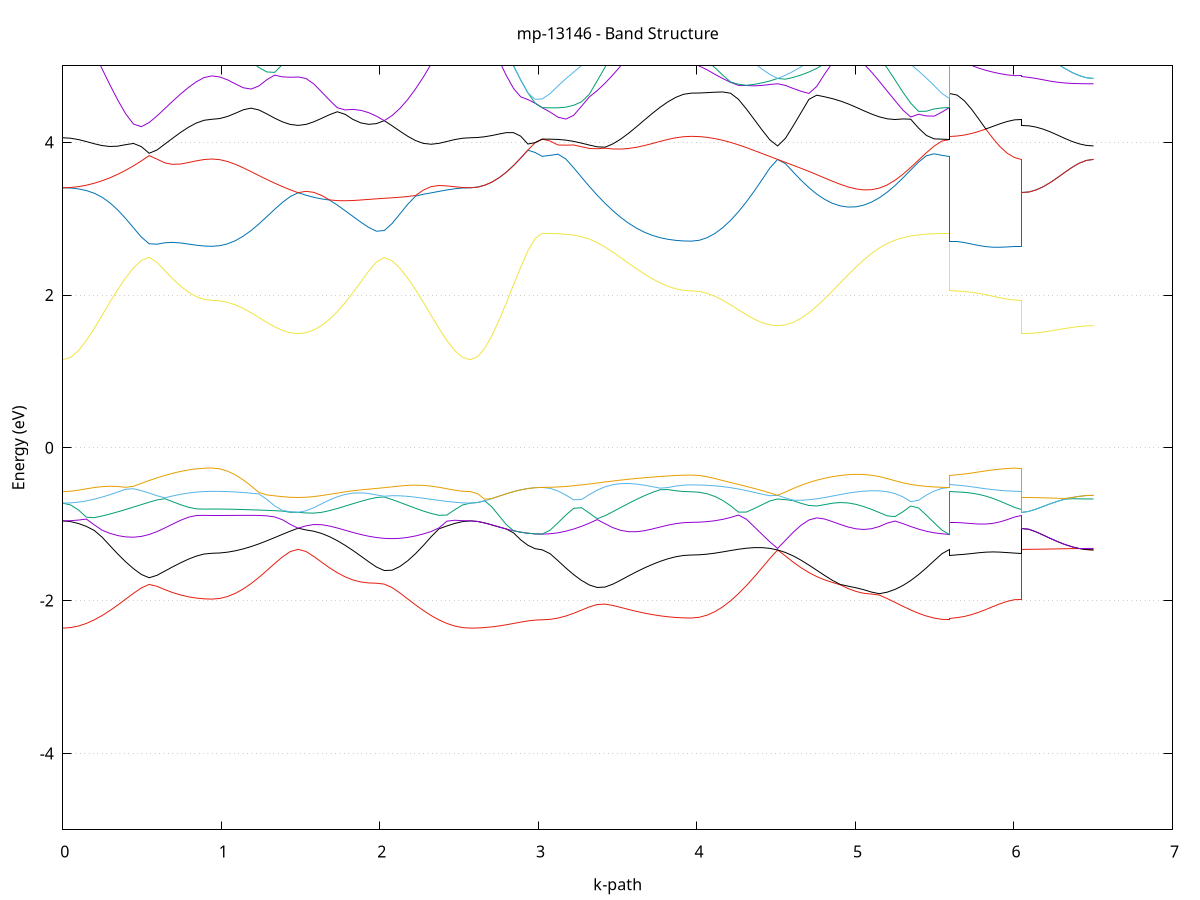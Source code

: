 set title 'mp-13146 - Band Structure'
set xlabel 'k-path'
set ylabel 'Energy (eV)'
set grid y
set yrange [-5:5]
set terminal png size 800,600
set output 'mp-13146_bands_gnuplot.png'
plot '-' using 1:2 with lines notitle, '-' using 1:2 with lines notitle, '-' using 1:2 with lines notitle, '-' using 1:2 with lines notitle, '-' using 1:2 with lines notitle, '-' using 1:2 with lines notitle, '-' using 1:2 with lines notitle, '-' using 1:2 with lines notitle, '-' using 1:2 with lines notitle, '-' using 1:2 with lines notitle, '-' using 1:2 with lines notitle, '-' using 1:2 with lines notitle, '-' using 1:2 with lines notitle, '-' using 1:2 with lines notitle, '-' using 1:2 with lines notitle, '-' using 1:2 with lines notitle, '-' using 1:2 with lines notitle, '-' using 1:2 with lines notitle, '-' using 1:2 with lines notitle, '-' using 1:2 with lines notitle, '-' using 1:2 with lines notitle, '-' using 1:2 with lines notitle, '-' using 1:2 with lines notitle, '-' using 1:2 with lines notitle, '-' using 1:2 with lines notitle, '-' using 1:2 with lines notitle, '-' using 1:2 with lines notitle, '-' using 1:2 with lines notitle, '-' using 1:2 with lines notitle, '-' using 1:2 with lines notitle, '-' using 1:2 with lines notitle, '-' using 1:2 with lines notitle, '-' using 1:2 with lines notitle, '-' using 1:2 with lines notitle, '-' using 1:2 with lines notitle, '-' using 1:2 with lines notitle, '-' using 1:2 with lines notitle, '-' using 1:2 with lines notitle, '-' using 1:2 with lines notitle, '-' using 1:2 with lines notitle, '-' using 1:2 with lines notitle, '-' using 1:2 with lines notitle, '-' using 1:2 with lines notitle, '-' using 1:2 with lines notitle, '-' using 1:2 with lines notitle, '-' using 1:2 with lines notitle, '-' using 1:2 with lines notitle, '-' using 1:2 with lines notitle, '-' using 1:2 with lines notitle, '-' using 1:2 with lines notitle, '-' using 1:2 with lines notitle, '-' using 1:2 with lines notitle, '-' using 1:2 with lines notitle, '-' using 1:2 with lines notitle, '-' using 1:2 with lines notitle, '-' using 1:2 with lines notitle, '-' using 1:2 with lines notitle, '-' using 1:2 with lines notitle, '-' using 1:2 with lines notitle, '-' using 1:2 with lines notitle, '-' using 1:2 with lines notitle, '-' using 1:2 with lines notitle, '-' using 1:2 with lines notitle, '-' using 1:2 with lines notitle, '-' using 1:2 with lines notitle, '-' using 1:2 with lines notitle, '-' using 1:2 with lines notitle, '-' using 1:2 with lines notitle, '-' using 1:2 with lines notitle, '-' using 1:2 with lines notitle, '-' using 1:2 with lines notitle, '-' using 1:2 with lines notitle, '-' using 1:2 with lines notitle, '-' using 1:2 with lines notitle, '-' using 1:2 with lines notitle, '-' using 1:2 with lines notitle, '-' using 1:2 with lines notitle, '-' using 1:2 with lines notitle, '-' using 1:2 with lines notitle, '-' using 1:2 with lines notitle, '-' using 1:2 with lines notitle, '-' using 1:2 with lines notitle, '-' using 1:2 with lines notitle, '-' using 1:2 with lines notitle, '-' using 1:2 with lines notitle, '-' using 1:2 with lines notitle, '-' using 1:2 with lines notitle, '-' using 1:2 with lines notitle, '-' using 1:2 with lines notitle, '-' using 1:2 with lines notitle, '-' using 1:2 with lines notitle, '-' using 1:2 with lines notitle, '-' using 1:2 with lines notitle, '-' using 1:2 with lines notitle, '-' using 1:2 with lines notitle, '-' using 1:2 with lines notitle
0.000000 -39.593034
0.049535 -39.592934
0.099070 -39.592534
0.148605 -39.591934
0.198140 -39.591034
0.247675 -39.590034
0.297209 -39.588834
0.346744 -39.587534
0.396279 -39.586134
0.445814 -39.584634
0.495349 -39.583134
0.544884 -39.581634
0.594419 -39.580134
0.643954 -39.578834
0.693489 -39.577634
0.743024 -39.576634
0.792558 -39.575834
0.842093 -39.575234
0.891628 -39.574834
0.941163 -39.574734
0.941163 -39.574734
0.990561 -39.574734
1.039960 -39.574534
1.089358 -39.574434
1.138756 -39.574134
1.188155 -39.573834
1.237553 -39.573534
1.286951 -39.573234
1.336349 -39.572934
1.385748 -39.572734
1.435146 -39.572634
1.484544 -39.572534
1.484544 -39.572534
1.533942 -39.572634
1.583341 -39.572834
1.632739 -39.573134
1.682137 -39.573634
1.731535 -39.574334
1.780934 -39.575234
1.830332 -39.576234
1.879730 -39.577434
1.929128 -39.578734
1.978527 -39.580134
2.027925 -39.581534
2.077323 -39.583134
2.126721 -39.584634
2.176120 -39.586134
2.225518 -39.587534
2.274916 -39.588834
2.324314 -39.590034
2.373713 -39.591134
2.423111 -39.591934
2.472509 -39.592534
2.521907 -39.592934
2.571306 -39.593034
2.571306 -39.593034
2.616621 -39.593034
2.661935 -39.592934
2.707250 -39.592834
2.752565 -39.592734
2.797880 -39.592634
2.843195 -39.592434
2.888510 -39.592334
2.933825 -39.592234
2.979140 -39.592234
3.024455 -39.592134
3.024455 -39.592134
3.073990 -39.592034
3.123524 -39.591734
3.173059 -39.591134
3.222594 -39.590334
3.272129 -39.589334
3.321664 -39.588234
3.371199 -39.587034
3.420734 -39.585634
3.470269 -39.584234
3.519804 -39.582734
3.569339 -39.581334
3.618874 -39.579934
3.668408 -39.578734
3.717943 -39.577534
3.767478 -39.576634
3.817013 -39.575834
3.866548 -39.575234
3.916083 -39.574834
3.965618 -39.574734
3.965618 -39.574734
4.015016 -39.574734
4.064414 -39.574634
4.113813 -39.574434
4.163211 -39.574134
4.212609 -39.573834
4.262007 -39.573534
4.311406 -39.573234
4.360804 -39.572934
4.410202 -39.572734
4.459600 -39.572634
4.508999 -39.572534
4.508999 -39.572534
4.558397 -39.572634
4.607795 -39.572834
4.657193 -39.573134
4.706592 -39.573634
4.755990 -39.574334
4.805388 -39.575134
4.854786 -39.576134
4.904185 -39.577334
4.953583 -39.578534
5.002981 -39.579934
5.052380 -39.581334
5.101778 -39.582734
5.151176 -39.584234
5.200574 -39.585634
5.249973 -39.587034
5.299371 -39.588234
5.348769 -39.589434
5.398167 -39.590334
5.447566 -39.591134
5.496964 -39.591734
5.546362 -39.592034
5.595760 -39.592134
5.595760 -39.574734
5.641075 -39.574734
5.686390 -39.574734
5.731705 -39.574734
5.777020 -39.574734
5.822335 -39.574734
5.867650 -39.574734
5.912965 -39.574734
5.958279 -39.574734
6.003594 -39.574734
6.048909 -39.574734
6.048909 -39.572534
6.094224 -39.572534
6.139539 -39.572534
6.184854 -39.572534
6.230169 -39.572534
6.275484 -39.572534
6.320799 -39.572534
6.366114 -39.572534
6.411428 -39.572534
6.456743 -39.572534
6.502058 -39.572534
e
0.000000 -39.050334
0.049535 -39.050134
0.099070 -39.049534
0.148605 -39.048534
0.198140 -39.047034
0.247675 -39.045334
0.297209 -39.043134
0.346744 -39.040734
0.396279 -39.038034
0.445814 -39.035134
0.495349 -39.032034
0.544884 -39.028834
0.594419 -39.025634
0.643954 -39.022434
0.693489 -39.019334
0.743024 -39.016434
0.792558 -39.013934
0.842093 -39.011934
0.891628 -39.010734
0.941163 -39.010234
0.941163 -39.010234
0.990561 -39.010034
1.039960 -39.009534
1.089358 -39.008734
1.138756 -39.007534
1.188155 -39.006134
1.237553 -39.004334
1.286951 -39.002434
1.336349 -39.000334
1.385748 -38.998034
1.435146 -38.995634
1.484544 -38.993134
1.484544 -38.993134
1.533942 -38.995734
1.583341 -38.998534
1.632739 -39.001534
1.682137 -39.004634
1.731535 -39.007934
1.780934 -39.011334
1.830332 -39.014734
1.879730 -39.018334
1.929128 -39.021834
1.978527 -39.025334
2.027925 -39.028734
2.077323 -39.032034
2.126721 -39.035134
2.176120 -39.038134
2.225518 -39.040834
2.274916 -39.043234
2.324314 -39.045334
2.373713 -39.047134
2.423111 -39.048534
2.472509 -39.049534
2.521907 -39.050134
2.571306 -39.050334
2.571306 -39.050334
2.616621 -39.050534
2.661935 -39.051034
2.707250 -39.051734
2.752565 -39.052734
2.797880 -39.053734
2.843195 -39.054734
2.888510 -39.055634
2.933825 -39.056334
2.979140 -39.056734
3.024455 -39.056934
3.024455 -39.056934
3.073990 -39.056634
3.123524 -39.055934
3.173059 -39.054734
3.222594 -39.053034
3.272129 -39.050834
3.321664 -39.048334
3.371199 -39.045534
3.420734 -39.042334
3.470269 -39.038934
3.519804 -39.035234
3.569339 -39.031534
3.618874 -39.027734
3.668408 -39.024034
3.717943 -39.020334
3.767478 -39.017034
3.817013 -39.014034
3.866548 -39.011634
3.916083 -39.010034
3.965618 -39.009434
3.965618 -39.009434
4.015016 -39.009234
4.064414 -39.008834
4.113813 -39.008034
4.163211 -39.006934
4.212609 -39.005634
4.262007 -39.004034
4.311406 -39.002134
4.360804 -39.000134
4.410202 -38.997934
4.459600 -38.995634
4.508999 -38.993134
4.508999 -38.993134
4.558397 -38.995734
4.607795 -38.998534
4.657193 -39.001634
4.706592 -39.004934
4.755990 -39.008434
4.805388 -39.012034
4.854786 -39.015834
4.904185 -39.019734
4.953583 -39.023634
5.002981 -39.027634
5.052380 -39.031534
5.101778 -39.035334
5.151176 -39.038934
5.200574 -39.042334
5.249973 -39.045534
5.299371 -39.048434
5.348769 -39.050934
5.398167 -39.053034
5.447566 -39.054734
5.496964 -39.055934
5.546362 -39.056634
5.595760 -39.056934
5.595760 -39.009434
5.641075 -39.009434
5.686390 -39.009534
5.731705 -39.009634
5.777020 -39.009734
5.822335 -39.009834
5.867650 -39.009934
5.912965 -39.010034
5.958279 -39.010134
6.003594 -39.010234
6.048909 -39.010234
6.048909 -38.993134
6.094224 -38.993134
6.139539 -38.993134
6.184854 -38.993134
6.230169 -38.993134
6.275484 -38.993134
6.320799 -38.993134
6.366114 -38.993134
6.411428 -38.993134
6.456743 -38.993134
6.502058 -38.993134
e
0.000000 -38.966634
0.049535 -38.966634
0.099070 -38.966734
0.148605 -38.966834
0.198140 -38.967034
0.247675 -38.967334
0.297209 -38.967634
0.346744 -38.968134
0.396279 -38.968734
0.445814 -38.969434
0.495349 -38.970234
0.544884 -38.971234
0.594419 -38.972334
0.643954 -38.973634
0.693489 -38.974934
0.743024 -38.976234
0.792558 -38.977534
0.842093 -38.978634
0.891628 -38.979334
0.941163 -38.979534
0.941163 -38.979534
0.990561 -38.979734
1.039960 -38.980034
1.089358 -38.980534
1.138756 -38.981334
1.188155 -38.982334
1.237553 -38.983534
1.286951 -38.985034
1.336349 -38.986734
1.385748 -38.988634
1.435146 -38.990834
1.484544 -38.993134
1.484544 -38.993134
1.533942 -38.990634
1.583341 -38.988234
1.632739 -38.985834
1.682137 -38.983434
1.731535 -38.981234
1.780934 -38.979134
1.830332 -38.977234
1.879730 -38.975534
1.929128 -38.973934
1.978527 -38.972534
2.027925 -38.971334
2.077323 -38.970334
2.126721 -38.969434
2.176120 -38.968734
2.225518 -38.968134
2.274916 -38.967634
2.324314 -38.967334
2.373713 -38.967034
2.423111 -38.966834
2.472509 -38.966734
2.521907 -38.966634
2.571306 -38.966634
2.571306 -38.966634
2.616621 -38.966534
2.661935 -38.966034
2.707250 -38.965434
2.752565 -38.964534
2.797880 -38.963634
2.843195 -38.962834
2.888510 -38.962034
2.933825 -38.961434
2.979140 -38.961034
3.024455 -38.960934
3.024455 -38.960934
3.073990 -38.960934
3.123524 -38.961134
3.173059 -38.961434
3.222594 -38.961834
3.272129 -38.962434
3.321664 -38.963134
3.371199 -38.963934
3.420734 -38.964934
3.470269 -38.966034
3.519804 -38.967334
3.569339 -38.968834
3.618874 -38.970434
3.668408 -38.972134
3.717943 -38.973934
3.767478 -38.975734
3.817013 -38.977534
3.866548 -38.978934
3.916083 -38.980034
3.965618 -38.980334
3.965618 -38.980334
4.015016 -38.980434
4.064414 -38.980734
4.113813 -38.981234
4.163211 -38.981934
4.212609 -38.982834
4.262007 -38.983934
4.311406 -38.985334
4.360804 -38.986934
4.410202 -38.988734
4.459600 -38.990834
4.508999 -38.993134
4.508999 -38.993134
4.558397 -38.990634
4.607795 -38.988134
4.657193 -38.985634
4.706592 -38.983134
4.755990 -38.980734
4.805388 -38.978434
4.854786 -38.976234
4.904185 -38.974134
4.953583 -38.972234
5.002981 -38.970434
5.052380 -38.968834
5.101778 -38.967334
5.151176 -38.966034
5.200574 -38.964934
5.249973 -38.963934
5.299371 -38.963134
5.348769 -38.962434
5.398167 -38.961834
5.447566 -38.961434
5.496964 -38.961134
5.546362 -38.960934
5.595760 -38.960934
5.595760 -38.980334
5.641075 -38.980334
5.686390 -38.980334
5.731705 -38.980234
5.777020 -38.980134
5.822335 -38.979934
5.867650 -38.979834
5.912965 -38.979734
5.958279 -38.979634
6.003594 -38.979634
6.048909 -38.979534
6.048909 -38.993134
6.094224 -38.993134
6.139539 -38.993134
6.184854 -38.993134
6.230169 -38.993134
6.275484 -38.993134
6.320799 -38.993134
6.366114 -38.993134
6.411428 -38.993134
6.456743 -38.993134
6.502058 -38.993134
e
0.000000 -20.831934
0.049535 -20.831934
0.099070 -20.831834
0.148605 -20.831634
0.198140 -20.831334
0.247675 -20.830934
0.297209 -20.830334
0.346744 -20.829534
0.396279 -20.828434
0.445814 -20.827034
0.495349 -20.825234
0.544884 -20.823134
0.594419 -20.820534
0.643954 -20.817834
0.693489 -20.818634
0.743024 -20.826834
0.792558 -20.833634
0.842093 -20.838634
0.891628 -20.841634
0.941163 -20.842634
0.941163 -20.842634
0.990561 -20.841834
1.039960 -20.839434
1.089358 -20.835534
1.138756 -20.830234
1.188155 -20.823634
1.237553 -20.815934
1.286951 -20.807334
1.336349 -20.797934
1.385748 -20.787934
1.435146 -20.777334
1.484544 -20.766534
1.484544 -20.766534
1.533942 -20.776834
1.583341 -20.785734
1.632739 -20.792934
1.682137 -20.798134
1.731535 -20.801334
1.780934 -20.802234
1.830332 -20.800734
1.879730 -20.804034
1.929128 -20.810534
1.978527 -20.815834
2.027925 -20.820134
2.077323 -20.823534
2.126721 -20.826134
2.176120 -20.827934
2.225518 -20.829334
2.274916 -20.830334
2.324314 -20.830934
2.373713 -20.831334
2.423111 -20.831634
2.472509 -20.831834
2.521907 -20.831934
2.571306 -20.831934
2.571306 -20.831934
2.616621 -20.833734
2.661935 -20.838834
2.707250 -20.846334
2.752565 -20.855034
2.797880 -20.863934
2.843195 -20.872234
2.888510 -20.879234
2.933825 -20.884534
2.979140 -20.887834
3.024455 -20.888934
3.024455 -20.888934
3.073990 -20.887934
3.123524 -20.885034
3.173059 -20.880434
3.222594 -20.874134
3.272129 -20.866334
3.321664 -20.857334
3.371199 -20.847334
3.420734 -20.836934
3.470269 -20.826434
3.519804 -20.816434
3.569339 -20.807834
3.618874 -20.805934
3.668408 -20.819734
3.717943 -20.836834
3.767478 -20.852234
3.817013 -20.864834
3.866548 -20.874134
3.916083 -20.879834
3.965618 -20.881734
3.965618 -20.881734
4.015016 -20.881034
4.064414 -20.878834
4.113813 -20.875334
4.163211 -20.870434
4.212609 -20.864334
4.262007 -20.857234
4.311406 -20.849134
4.360804 -20.840334
4.410202 -20.830834
4.459600 -20.820934
4.508999 -20.810734
4.508999 -20.810734
4.558397 -20.819734
4.607795 -20.826034
4.657193 -20.829334
4.706592 -20.829734
4.755990 -20.826934
4.805388 -20.821234
4.854786 -20.812634
4.904185 -20.801334
4.953583 -20.790634
5.002981 -20.797934
5.052380 -20.806534
5.101778 -20.816134
5.151176 -20.826534
5.200574 -20.837134
5.249973 -20.847534
5.299371 -20.857434
5.348769 -20.866434
5.398167 -20.874134
5.447566 -20.880434
5.496964 -20.885134
5.546362 -20.887934
5.595760 -20.888934
5.595760 -20.881734
5.641075 -20.880734
5.686390 -20.877834
5.731705 -20.873134
5.777020 -20.867234
5.822335 -20.860534
5.867650 -20.854034
5.912965 -20.848534
5.958279 -20.844934
6.003594 -20.843134
6.048909 -20.842634
6.048909 -20.766534
6.094224 -20.767834
6.139539 -20.771534
6.184854 -20.777134
6.230169 -20.783734
6.275484 -20.790634
6.320799 -20.797234
6.366114 -20.802834
6.411428 -20.807134
6.456743 -20.809834
6.502058 -20.810734
e
0.000000 -20.609234
0.049535 -20.614134
0.099070 -20.626434
0.148605 -20.642534
0.198140 -20.660334
0.247675 -20.678834
0.297209 -20.697434
0.346744 -20.715734
0.396279 -20.733534
0.445814 -20.750634
0.495349 -20.766734
0.544884 -20.781634
0.594419 -20.795134
0.643954 -20.807134
0.693489 -20.813534
0.743024 -20.810934
0.792558 -20.807934
0.842093 -20.805534
0.891628 -20.803834
0.941163 -20.803234
0.941163 -20.803234
0.990561 -20.802434
1.039960 -20.799934
1.089358 -20.795834
1.138756 -20.790434
1.188155 -20.783734
1.237553 -20.776234
1.286951 -20.768534
1.336349 -20.761134
1.385748 -20.754934
1.435146 -20.755134
1.484544 -20.766534
1.484544 -20.766534
1.533942 -20.755834
1.583341 -20.755734
1.632739 -20.762434
1.682137 -20.770634
1.731535 -20.779534
1.780934 -20.788334
1.830332 -20.796634
1.879730 -20.797034
1.929128 -20.790934
1.978527 -20.782634
2.027925 -20.772334
2.077323 -20.759934
2.126721 -20.745934
2.176120 -20.730434
2.225518 -20.713734
2.274916 -20.696234
2.324314 -20.678134
2.373713 -20.659934
2.423111 -20.642334
2.472509 -20.626334
2.521907 -20.614134
2.571306 -20.609234
2.571306 -20.609234
2.616621 -20.609234
2.661935 -20.609334
2.707250 -20.609534
2.752565 -20.609634
2.797880 -20.609934
2.843195 -20.610134
2.888510 -20.610334
2.933825 -20.610434
2.979140 -20.610534
3.024455 -20.610634
3.024455 -20.610634
3.073990 -20.612234
3.123524 -20.617034
3.173059 -20.625034
3.222594 -20.636134
3.272129 -20.650034
3.321664 -20.666634
3.371199 -20.685534
3.420734 -20.706134
3.470269 -20.727934
3.519804 -20.750034
3.569339 -20.771334
3.618874 -20.786134
3.668408 -20.785134
3.717943 -20.780034
3.767478 -20.775534
3.817013 -20.772034
3.866548 -20.769734
3.916083 -20.768334
3.965618 -20.767834
3.965618 -20.767834
4.015016 -20.767934
4.064414 -20.768034
4.113813 -20.768334
4.163211 -20.768634
4.212609 -20.769134
4.262007 -20.769634
4.311406 -20.770334
4.360804 -20.770934
4.410202 -20.785534
4.459600 -20.799234
4.508999 -20.810734
4.508999 -20.810734
4.558397 -20.800434
4.607795 -20.790334
4.657193 -20.781834
4.706592 -20.777634
4.755990 -20.777034
4.805388 -20.778134
4.854786 -20.780734
4.904185 -20.784934
4.953583 -20.787634
5.002981 -20.772034
5.052380 -20.754834
5.101778 -20.736534
5.151176 -20.717734
5.200574 -20.698934
5.249973 -20.680834
5.299371 -20.663934
5.348769 -20.648634
5.398167 -20.635434
5.447566 -20.624834
5.496964 -20.616934
5.546362 -20.612234
5.595760 -20.610634
5.595760 -20.767834
5.641075 -20.769334
5.686390 -20.773334
5.731705 -20.779134
5.777020 -20.785834
5.822335 -20.792434
5.867650 -20.797934
5.912965 -20.801534
5.958279 -20.803134
6.003594 -20.803334
6.048909 -20.803234
6.048909 -20.766534
6.094224 -20.767834
6.139539 -20.771534
6.184854 -20.777134
6.230169 -20.783734
6.275484 -20.790634
6.320799 -20.797234
6.366114 -20.802834
6.411428 -20.807134
6.456743 -20.809834
6.502058 -20.810734
e
0.000000 -20.609234
0.049535 -20.609634
0.099070 -20.610734
0.148605 -20.612634
0.198140 -20.615134
0.247675 -20.618334
0.297209 -20.621934
0.346744 -20.626034
0.396279 -20.630434
0.445814 -20.635034
0.495349 -20.639634
0.544884 -20.644234
0.594419 -20.648634
0.643954 -20.652634
0.693489 -20.656334
0.743024 -20.659434
0.792558 -20.661934
0.842093 -20.663734
0.891628 -20.664934
0.941163 -20.665334
0.941163 -20.665334
0.990561 -20.666634
1.039960 -20.670434
1.089358 -20.676534
1.138756 -20.684734
1.188155 -20.694534
1.237553 -20.705734
1.286951 -20.717834
1.336349 -20.730334
1.385748 -20.742934
1.435146 -20.750734
1.484544 -20.749234
1.484544 -20.749234
1.533942 -20.750534
1.583341 -20.743934
1.632739 -20.732834
1.682137 -20.721834
1.731535 -20.711034
1.780934 -20.700434
1.830332 -20.690334
1.879730 -20.680534
1.929128 -20.671334
1.978527 -20.662534
2.027925 -20.654334
2.077323 -20.646734
2.126721 -20.639834
2.176120 -20.633534
2.225518 -20.627834
2.274916 -20.622934
2.324314 -20.618834
2.373713 -20.615334
2.423111 -20.612634
2.472509 -20.610734
2.521907 -20.609634
2.571306 -20.609234
2.571306 -20.609234
2.616621 -20.609234
2.661935 -20.609334
2.707250 -20.609434
2.752565 -20.609634
2.797880 -20.609834
2.843195 -20.610134
2.888510 -20.610334
2.933825 -20.610434
2.979140 -20.610534
3.024455 -20.610634
3.024455 -20.610634
3.073990 -20.610934
3.123524 -20.611934
3.173059 -20.613434
3.222594 -20.615634
3.272129 -20.618334
3.321664 -20.621434
3.371199 -20.624834
3.420734 -20.628634
3.470269 -20.632434
3.519804 -20.636334
3.569339 -20.640234
3.618874 -20.643934
3.668408 -20.647334
3.717943 -20.650434
3.767478 -20.653134
3.817013 -20.655234
3.866548 -20.656834
3.916083 -20.657734
3.965618 -20.658034
3.965618 -20.658034
4.015016 -20.661234
4.064414 -20.670334
4.113813 -20.683634
4.163211 -20.699834
4.212609 -20.717334
4.262007 -20.735434
4.311406 -20.753134
4.360804 -20.770034
4.410202 -20.771534
4.459600 -20.772034
4.508999 -20.772134
4.508999 -20.772134
4.558397 -20.771934
4.607795 -20.771034
4.657193 -20.768134
4.706592 -20.760734
4.755990 -20.749734
4.805388 -20.737234
4.854786 -20.723934
4.904185 -20.710134
4.953583 -20.696134
5.002981 -20.682334
5.052380 -20.669234
5.101778 -20.657234
5.151176 -20.646634
5.200574 -20.637634
5.249973 -20.630234
5.299371 -20.624334
5.348769 -20.619734
5.398167 -20.616234
5.447566 -20.613634
5.496964 -20.611934
5.546362 -20.610934
5.595760 -20.610634
5.595760 -20.658034
5.641075 -20.658234
5.686390 -20.658734
5.731705 -20.659534
5.777020 -20.660634
5.822335 -20.661734
5.867650 -20.662834
5.912965 -20.663834
5.958279 -20.664634
6.003594 -20.665134
6.048909 -20.665334
6.048909 -20.749234
6.094224 -20.749834
6.139539 -20.751634
6.184854 -20.754234
6.230169 -20.757534
6.275484 -20.761134
6.320799 -20.764634
6.366114 -20.767734
6.411428 -20.770134
6.456743 -20.771634
6.502058 -20.772134
e
0.000000 -20.530434
0.049535 -20.525934
0.099070 -20.514934
0.148605 -20.501034
0.198140 -20.486234
0.247675 -20.471734
0.297209 -20.458034
0.346744 -20.445534
0.396279 -20.434634
0.445814 -20.425634
0.495349 -20.418934
0.544884 -20.415134
0.594419 -20.415034
0.643954 -20.419534
0.693489 -20.428734
0.743024 -20.441034
0.792558 -20.453634
0.842093 -20.464234
0.891628 -20.471234
0.941163 -20.473734
0.941163 -20.473734
0.990561 -20.473134
1.039960 -20.471734
1.089358 -20.469434
1.138756 -20.466434
1.188155 -20.463134
1.237553 -20.459834
1.286951 -20.456834
1.336349 -20.454434
1.385748 -20.452734
1.435146 -20.451734
1.484544 -20.451234
1.484544 -20.451234
1.533942 -20.450734
1.583341 -20.449734
1.632739 -20.447834
1.682137 -20.444834
1.731535 -20.440634
1.780934 -20.435534
1.830332 -20.429934
1.879730 -20.424634
1.929128 -20.420434
1.978527 -20.418134
2.027925 -20.418434
2.077323 -20.421434
2.126721 -20.427234
2.176120 -20.435534
2.225518 -20.446034
2.274916 -20.458334
2.324314 -20.471934
2.373713 -20.486434
2.423111 -20.501134
2.472509 -20.514934
2.521907 -20.525934
2.571306 -20.530434
2.571306 -20.530434
2.616621 -20.526734
2.661935 -20.515934
2.707250 -20.499234
2.752565 -20.478034
2.797880 -20.453634
2.843195 -20.427734
2.888510 -20.401934
2.933825 -20.378434
2.979140 -20.360934
3.024455 -20.354134
3.024455 -20.354134
3.073990 -20.355334
3.123524 -20.358834
3.173059 -20.364434
3.222594 -20.371834
3.272129 -20.380834
3.321664 -20.390834
3.371199 -20.401334
3.420734 -20.411834
3.470269 -20.421834
3.519804 -20.431034
3.569339 -20.439234
3.618874 -20.446334
3.668408 -20.452534
3.717943 -20.458034
3.767478 -20.462734
3.817013 -20.466534
3.866548 -20.469534
3.916083 -20.471334
3.965618 -20.472034
3.965618 -20.472034
4.015016 -20.469034
4.064414 -20.460834
4.113813 -20.448834
4.163211 -20.434534
4.212609 -20.419234
4.262007 -20.403834
4.311406 -20.389034
4.360804 -20.375634
4.410202 -20.364234
4.459600 -20.355234
4.508999 -20.348934
4.508999 -20.348934
4.558397 -20.354534
4.607795 -20.361834
4.657193 -20.370534
4.706592 -20.380434
4.755990 -20.390734
4.805388 -20.400934
4.854786 -20.410134
4.904185 -20.417734
4.953583 -20.423034
5.002981 -20.425834
5.052380 -20.425634
5.101778 -20.422634
5.151176 -20.416934
5.200574 -20.409234
5.249973 -20.400034
5.299371 -20.390234
5.348769 -20.380534
5.398167 -20.371734
5.447566 -20.364334
5.496964 -20.358834
5.546362 -20.355334
5.595760 -20.354134
5.595760 -20.472034
5.641075 -20.469134
5.686390 -20.460834
5.731705 -20.447934
5.777020 -20.431734
5.822335 -20.414434
5.867650 -20.430634
5.912965 -20.448034
5.958279 -20.461834
6.003594 -20.470634
6.048909 -20.473734
6.048909 -20.451234
6.094224 -20.448734
6.139539 -20.441734
6.184854 -20.430834
6.230169 -20.417234
6.275484 -20.401934
6.320799 -20.386234
6.366114 -20.371734
6.411428 -20.359734
6.456743 -20.351734
6.502058 -20.348934
e
0.000000 -20.092734
0.049535 -20.097134
0.099070 -20.106234
0.148605 -20.117734
0.198140 -20.131134
0.247675 -20.146734
0.297209 -20.164534
0.346744 -20.184734
0.396279 -20.207334
0.445814 -20.231634
0.495349 -20.256734
0.544884 -20.281334
0.594419 -20.303534
0.643954 -20.321334
0.693489 -20.333634
0.743024 -20.340834
0.792558 -20.344734
0.842093 -20.346634
0.891628 -20.347534
0.941163 -20.347834
0.941163 -20.347834
0.990561 -20.349634
1.039960 -20.354834
1.089358 -20.363334
1.138756 -20.374434
1.188155 -20.387534
1.237553 -20.401834
1.286951 -20.416234
1.336349 -20.429634
1.385748 -20.440634
1.435146 -20.448234
1.484544 -20.451234
1.484544 -20.451234
1.533942 -20.449034
1.583341 -20.441634
1.632739 -20.429734
1.682137 -20.413934
1.731535 -20.395134
1.780934 -20.374334
1.830332 -20.352134
1.879730 -20.329134
1.929128 -20.305834
1.978527 -20.282734
2.027925 -20.260034
2.077323 -20.238034
2.126721 -20.217034
2.176120 -20.197034
2.225518 -20.178334
2.274916 -20.160934
2.324314 -20.144834
2.373713 -20.130334
2.423111 -20.117434
2.472509 -20.106134
2.521907 -20.097134
2.571306 -20.092734
2.571306 -20.092734
2.616621 -20.092534
2.661935 -20.091834
2.707250 -20.097034
2.752565 -20.110134
2.797880 -20.126234
2.843195 -20.144634
2.888510 -20.164134
2.933825 -20.182734
2.979140 -20.197334
3.024455 -20.203034
3.024455 -20.203034
3.073990 -20.205734
3.123524 -20.213334
3.173059 -20.224734
3.222594 -20.238534
3.272129 -20.253734
3.321664 -20.269534
3.371199 -20.285034
3.420734 -20.299934
3.470269 -20.313534
3.519804 -20.325534
3.569339 -20.335434
3.618874 -20.342834
3.668408 -20.347334
3.717943 -20.348834
3.767478 -20.347834
3.817013 -20.344934
3.866548 -20.341434
3.916083 -20.338534
3.965618 -20.337434
3.965618 -20.337434
4.015016 -20.337434
4.064414 -20.337534
4.113813 -20.337634
4.163211 -20.337734
4.212609 -20.338034
4.262007 -20.338434
4.311406 -20.339134
4.360804 -20.340334
4.410202 -20.342134
4.459600 -20.344934
4.508999 -20.348934
4.508999 -20.348934
4.558397 -20.345534
4.607795 -20.344634
4.657193 -20.345634
4.706592 -20.347734
4.755990 -20.349934
4.805388 -20.351534
4.854786 -20.351934
4.904185 -20.350534
4.953583 -20.347234
5.002981 -20.341734
5.052380 -20.334134
5.101778 -20.324334
5.151176 -20.312634
5.200574 -20.299334
5.249973 -20.284734
5.299371 -20.269234
5.348769 -20.253634
5.398167 -20.238434
5.447566 -20.224634
5.496964 -20.213334
5.546362 -20.205734
5.595760 -20.203034
5.595760 -20.337434
5.641075 -20.341634
5.686390 -20.353334
5.731705 -20.370234
5.777020 -20.390034
5.822335 -20.409634
5.867650 -20.394434
5.912965 -20.376634
5.958279 -20.361734
6.003594 -20.351534
6.048909 -20.347834
6.048909 -20.451234
6.094224 -20.448734
6.139539 -20.441734
6.184854 -20.430834
6.230169 -20.417234
6.275484 -20.401834
6.320799 -20.386234
6.366114 -20.371734
6.411428 -20.359734
6.456743 -20.351734
6.502058 -20.348934
e
0.000000 -20.092734
0.049535 -20.093034
0.099070 -20.094034
0.148605 -20.095634
0.198140 -20.097734
0.247675 -20.100334
0.297209 -20.103334
0.346744 -20.106734
0.396279 -20.110334
0.445814 -20.114034
0.495349 -20.117734
0.544884 -20.121434
0.594419 -20.124934
0.643954 -20.128134
0.693489 -20.130934
0.743024 -20.133434
0.792558 -20.135334
0.842093 -20.136834
0.891628 -20.137634
0.941163 -20.137934
0.941163 -20.137934
0.990561 -20.152334
1.039960 -20.168134
1.089358 -20.184234
1.138756 -20.200234
1.188155 -20.215534
1.237553 -20.229634
1.286951 -20.241934
1.336349 -20.251934
1.385748 -20.259134
1.435146 -20.263434
1.484544 -20.264734
1.484544 -20.264734
1.533942 -20.263534
1.583341 -20.260134
1.632739 -20.255134
1.682137 -20.248934
1.731535 -20.241634
1.780934 -20.233634
1.830332 -20.224634
1.879730 -20.214534
1.929128 -20.203034
1.978527 -20.189734
2.027925 -20.174834
2.077323 -20.158934
2.126721 -20.143034
2.176120 -20.128734
2.225518 -20.117134
2.274916 -20.108634
2.324314 -20.102734
2.373713 -20.098634
2.423111 -20.095834
2.472509 -20.094034
2.521907 -20.093034
2.571306 -20.092734
2.571306 -20.092734
2.616621 -20.092534
2.661935 -20.091834
2.707250 -20.090734
2.752565 -20.089334
2.797880 -20.087834
2.843195 -20.086234
2.888510 -20.084734
2.933825 -20.083534
2.979140 -20.082834
3.024455 -20.082534
3.024455 -20.082534
3.073990 -20.083234
3.123524 -20.085334
3.173059 -20.088834
3.222594 -20.093434
3.272129 -20.098934
3.321664 -20.105134
3.371199 -20.111834
3.420734 -20.118934
3.470269 -20.126034
3.519804 -20.133034
3.569339 -20.139834
3.618874 -20.146234
3.668408 -20.152034
3.717943 -20.157234
3.767478 -20.161634
3.817013 -20.165134
3.866548 -20.167634
3.916083 -20.169234
3.965618 -20.169734
3.965618 -20.169734
4.015016 -20.169834
4.064414 -20.170334
4.113813 -20.170934
4.163211 -20.171734
4.212609 -20.172434
4.262007 -20.173034
4.311406 -20.173434
4.360804 -20.173534
4.410202 -20.173634
4.459600 -20.173634
4.508999 -20.173634
4.508999 -20.173634
4.558397 -20.173534
4.607795 -20.172934
4.657193 -20.171434
4.706592 -20.168934
4.755990 -20.165434
4.805388 -20.161034
4.854786 -20.156034
4.904185 -20.150734
4.953583 -20.145034
5.002981 -20.139234
5.052380 -20.133334
5.101778 -20.127334
5.151176 -20.121334
5.200574 -20.115334
5.249973 -20.109434
5.299371 -20.103534
5.348769 -20.098034
5.398167 -20.093034
5.447566 -20.088634
5.496964 -20.085334
5.546362 -20.083234
5.595760 -20.082534
5.595760 -20.169734
5.641075 -20.169034
5.686390 -20.166934
5.731705 -20.163734
5.777020 -20.159634
5.822335 -20.154834
5.867650 -20.149934
5.912965 -20.145234
5.958279 -20.141434
6.003594 -20.138834
6.048909 -20.137934
6.048909 -20.264734
6.094224 -20.263034
6.139539 -20.257734
6.184854 -20.249434
6.230169 -20.238434
6.275484 -20.225634
6.320799 -20.211734
6.366114 -20.197934
6.411428 -20.185634
6.456743 -20.176934
6.502058 -20.173634
e
0.000000 -20.079434
0.049535 -20.076434
0.099070 -20.071734
0.148605 -20.067734
0.198140 -20.064834
0.247675 -20.063034
0.297209 -20.062534
0.346744 -20.063834
0.396279 -20.068934
0.445814 -20.078734
0.495349 -20.089634
0.544884 -20.099734
0.594419 -20.108534
0.643954 -20.116034
0.693489 -20.122234
0.743024 -20.127334
0.792558 -20.131234
0.842093 -20.133934
0.891628 -20.135634
0.941163 -20.136234
0.941163 -20.136234
0.990561 -20.122734
1.039960 -20.109634
1.089358 -20.097834
1.138756 -20.087534
1.188155 -20.078734
1.237553 -20.071434
1.286951 -20.065734
1.336349 -20.061634
1.385748 -20.058934
1.435146 -20.058234
1.484544 -20.057634
1.484544 -20.057634
1.533942 -20.058734
1.583341 -20.060634
1.632739 -20.063134
1.682137 -20.066034
1.731535 -20.068934
1.780934 -20.071534
1.830332 -20.073634
1.879730 -20.074834
1.929128 -20.075034
1.978527 -20.074034
2.027925 -20.071534
2.077323 -20.067334
2.126721 -20.060934
2.176120 -20.059834
2.225518 -20.060134
2.274916 -20.060934
2.324314 -20.062334
2.373713 -20.064634
2.423111 -20.067734
2.472509 -20.071734
2.521907 -20.076434
2.571306 -20.079434
2.571306 -20.079434
2.616621 -20.081434
2.661935 -20.087334
2.707250 -20.090734
2.752565 -20.089334
2.797880 -20.087734
2.843195 -20.086134
2.888510 -20.084734
2.933825 -20.083534
2.979140 -20.082734
3.024455 -20.082534
3.024455 -20.082534
3.073990 -20.081334
3.123524 -20.078334
3.173059 -20.074234
3.222594 -20.069834
3.272129 -20.065934
3.321664 -20.062534
3.371199 -20.059934
3.420734 -20.058034
3.470269 -20.056834
3.519804 -20.056134
3.569339 -20.056034
3.618874 -20.063834
3.668408 -20.079234
3.717943 -20.094734
3.767478 -20.109734
3.817013 -20.123234
3.866548 -20.134234
3.916083 -20.141434
3.965618 -20.143934
3.965618 -20.143934
4.015016 -20.143534
4.064414 -20.142234
4.113813 -20.140134
4.163211 -20.137434
4.212609 -20.134034
4.262007 -20.130334
4.311406 -20.126534
4.360804 -20.122934
4.410202 -20.119934
4.459600 -20.117634
4.508999 -20.115734
4.508999 -20.115734
4.558397 -20.116334
4.607795 -20.114334
4.657193 -20.110234
4.706592 -20.104134
4.755990 -20.096534
4.805388 -20.088934
4.854786 -20.082934
4.904185 -20.077334
4.953583 -20.072334
5.002981 -20.068234
5.052380 -20.065034
5.101778 -20.062734
5.151176 -20.061434
5.200574 -20.061234
5.249973 -20.062034
5.299371 -20.063834
5.348769 -20.066634
5.398167 -20.070234
5.447566 -20.074334
5.496964 -20.078334
5.546362 -20.081334
5.595760 -20.082534
5.595760 -20.143934
5.641075 -20.140834
5.686390 -20.132534
5.731705 -20.121234
5.777020 -20.109534
5.822335 -20.102134
5.867650 -20.106634
5.912965 -20.116634
5.958279 -20.126434
6.003594 -20.133634
6.048909 -20.136234
6.048909 -20.057634
6.094224 -20.058834
6.139539 -20.062134
6.184854 -20.067434
6.230169 -20.074534
6.275484 -20.082934
6.320799 -20.091934
6.366114 -20.100834
6.411428 -20.108534
6.456743 -20.113834
6.502058 -20.115734
e
0.000000 -19.963234
0.049535 -19.965334
0.099070 -19.971534
0.148605 -19.981334
0.198140 -19.994134
0.247675 -20.008834
0.297209 -20.024434
0.346744 -20.038934
0.396279 -20.049434
0.445814 -20.054234
0.495349 -20.056234
0.544884 -20.057434
0.594419 -20.058134
0.643954 -20.058434
0.693489 -20.058634
0.743024 -20.058534
0.792558 -20.058434
0.842093 -20.058134
0.891628 -20.058034
0.941163 -20.057934
0.941163 -20.057934
0.990561 -20.058134
1.039960 -20.058534
1.089358 -20.059034
1.138756 -20.059534
1.188155 -20.059934
1.237553 -20.059934
1.286951 -20.059834
1.336349 -20.059434
1.385748 -20.058834
1.435146 -20.057734
1.484544 -20.057634
1.484544 -20.057634
1.533942 -20.057234
1.583341 -20.056934
1.632739 -20.056834
1.682137 -20.057034
1.731535 -20.057334
1.780934 -20.057834
1.830332 -20.058434
1.879730 -20.058934
1.929128 -20.059334
1.978527 -20.059634
2.027925 -20.059734
2.077323 -20.059734
2.126721 -20.059734
2.176120 -20.051634
2.225518 -20.039234
2.274916 -20.024534
2.324314 -20.008934
2.373713 -19.994034
2.423111 -19.981234
2.472509 -19.971434
2.521907 -19.965334
2.571306 -19.963234
2.571306 -19.963234
2.616621 -19.963434
2.661935 -19.964034
2.707250 -19.965034
2.752565 -19.966234
2.797880 -19.967534
2.843195 -19.968934
2.888510 -19.970334
2.933825 -19.971334
2.979140 -19.972034
3.024455 -19.972234
3.024455 -19.972234
3.073990 -19.972734
3.123524 -19.974334
3.173059 -19.976934
3.222594 -19.980834
3.272129 -19.986034
3.321664 -19.992634
3.371199 -20.000834
3.420734 -20.010634
3.470269 -20.021934
3.519804 -20.034634
3.569339 -20.048434
3.618874 -20.055634
3.668408 -20.056034
3.717943 -20.056434
3.767478 -20.056834
3.817013 -20.057234
3.866548 -20.057634
3.916083 -20.057834
3.965618 -20.057834
3.965618 -20.057834
4.015016 -20.058734
4.064414 -20.061234
4.113813 -20.065234
4.163211 -20.070734
4.212609 -20.077334
4.262007 -20.084734
4.311406 -20.092634
4.360804 -20.100334
4.410202 -20.107234
4.459600 -20.112634
4.508999 -20.115734
4.508999 -20.115734
4.558397 -20.113634
4.607795 -20.110534
4.657193 -20.106334
4.706592 -20.101134
4.755990 -20.095134
4.805388 -20.087634
4.854786 -20.077934
4.904185 -20.067434
4.953583 -20.056634
5.002981 -20.045734
5.052380 -20.035034
5.101778 -20.024734
5.151176 -20.015034
5.200574 -20.006034
5.249973 -19.998034
5.299371 -19.991034
5.348769 -19.985234
5.398167 -19.980434
5.447566 -19.976834
5.496964 -19.974334
5.546362 -19.972734
5.595760 -19.972234
5.595760 -20.057834
5.641075 -20.059234
5.686390 -20.063134
5.731705 -20.069234
5.777020 -20.076834
5.822335 -20.082034
5.867650 -20.077834
5.912965 -20.069934
5.958279 -20.063534
6.003594 -20.059334
6.048909 -20.057934
6.048909 -20.057634
6.094224 -20.058834
6.139539 -20.062134
6.184854 -20.067434
6.230169 -20.074534
6.275484 -20.082934
6.320799 -20.091934
6.366114 -20.100834
6.411428 -20.108534
6.456743 -20.113834
6.502058 -20.115734
e
0.000000 -19.963234
0.049535 -19.963434
0.099070 -19.963934
0.148605 -19.964734
0.198140 -19.965934
0.247675 -19.967334
0.297209 -19.968934
0.346744 -19.970834
0.396279 -19.972934
0.445814 -19.975034
0.495349 -19.977234
0.544884 -19.979434
0.594419 -19.981634
0.643954 -19.983534
0.693489 -19.985334
0.743024 -19.986934
0.792558 -19.988134
0.842093 -19.989034
0.891628 -19.989634
0.941163 -19.989834
0.941163 -19.989834
0.990561 -19.989434
1.039960 -19.988434
1.089358 -19.986934
1.138756 -19.985134
1.188155 -19.983334
1.237553 -19.981734
1.286951 -19.980434
1.336349 -19.979434
1.385748 -19.978834
1.435146 -19.978534
1.484544 -19.978434
1.484544 -19.978434
1.533942 -19.978434
1.583341 -19.978534
1.632739 -19.978634
1.682137 -19.978634
1.731535 -19.978434
1.780934 -19.978134
1.830332 -19.977634
1.879730 -19.976934
1.929128 -19.976134
1.978527 -19.975234
2.027925 -19.974234
2.077323 -19.973234
2.126721 -19.972034
2.176120 -19.970834
2.225518 -19.969534
2.274916 -19.968134
2.324314 -19.966934
2.373713 -19.965734
2.423111 -19.964734
2.472509 -19.963934
2.521907 -19.963434
2.571306 -19.963234
2.571306 -19.963234
2.616621 -19.963434
2.661935 -19.964034
2.707250 -19.965034
2.752565 -19.966234
2.797880 -19.967534
2.843195 -19.968934
2.888510 -19.970234
2.933825 -19.971334
2.979140 -19.972034
3.024455 -19.972234
3.024455 -19.972234
3.073990 -19.972134
3.123524 -19.971534
3.173059 -19.970834
3.222594 -19.969834
3.272129 -19.968834
3.321664 -19.967834
3.371199 -19.966934
3.420734 -19.966234
3.470269 -19.965634
3.519804 -19.965234
3.569339 -19.964934
3.618874 -19.964834
3.668408 -19.964834
3.717943 -19.964934
3.767478 -19.964934
3.817013 -19.965134
3.866548 -19.965234
3.916083 -19.965234
3.965618 -19.965234
3.965618 -19.965234
4.015016 -19.966734
4.064414 -19.971034
4.113813 -19.978034
4.163211 -19.987234
4.212609 -19.997934
4.262007 -20.009634
4.311406 -20.021234
4.360804 -20.031734
4.410202 -20.039934
4.459600 -20.045134
4.508999 -20.046734
4.508999 -20.046734
4.558397 -20.045334
4.607795 -20.041534
4.657193 -20.036034
4.706592 -20.029534
4.755990 -20.022434
4.805388 -20.014934
4.854786 -20.007534
4.904185 -20.000334
4.953583 -19.993534
5.002981 -19.987434
5.052380 -19.982034
5.101778 -19.977634
5.151176 -19.974134
5.200574 -19.971734
5.249973 -19.970334
5.299371 -19.969634
5.348769 -19.969734
5.398167 -19.970234
5.447566 -19.970934
5.496964 -19.971634
5.546362 -19.972134
5.595760 -19.972234
5.595760 -19.965234
5.641075 -19.965834
5.686390 -19.967334
5.731705 -19.969734
5.777020 -19.972834
5.822335 -19.976534
5.867650 -19.980434
5.912965 -19.984034
5.958279 -19.987134
6.003594 -19.989134
6.048909 -19.989834
6.048909 -19.978434
6.094224 -19.979634
6.139539 -19.983134
6.184854 -19.988834
6.230169 -19.996534
6.275484 -20.005834
6.320799 -20.016234
6.366114 -20.026934
6.411428 -20.036834
6.456743 -20.044034
6.502058 -20.046734
e
0.000000 -11.565434
0.049535 -11.561134
0.099070 -11.548634
0.148605 -11.528134
0.198140 -11.500434
0.247675 -11.466234
0.297209 -11.426734
0.346744 -11.383234
0.396279 -11.336834
0.445814 -11.289134
0.495349 -11.241434
0.544884 -11.195234
0.594419 -11.151934
0.643954 -11.113034
0.693489 -11.079934
0.743024 -11.053834
0.792558 -11.035134
0.842093 -11.023034
0.891628 -11.016434
0.941163 -11.014334
0.941163 -11.014334
0.990561 -11.013034
1.039960 -11.009034
1.089358 -11.002734
1.138756 -10.994434
1.188155 -10.984534
1.237553 -10.973834
1.286951 -10.963034
1.336349 -10.952834
1.385748 -10.944034
1.435146 -10.937334
1.484544 -10.933534
1.484544 -10.933534
1.533942 -10.936334
1.583341 -10.940434
1.632739 -10.945834
1.682137 -10.959434
1.731535 -10.978334
1.780934 -11.002534
1.830332 -11.031934
1.879730 -11.066234
1.929128 -11.105034
1.978527 -11.147634
2.027925 -11.193234
2.077323 -11.240834
2.126721 -11.289334
2.176120 -11.337434
2.225518 -11.383834
2.274916 -11.427434
2.324314 -11.466734
2.373713 -11.500734
2.423111 -11.528334
2.472509 -11.548634
2.521907 -11.561134
2.571306 -11.565434
2.571306 -11.565434
2.616621 -11.562834
2.661935 -11.555434
2.707250 -11.543434
2.752565 -11.527234
2.797880 -11.507434
2.843195 -11.485134
2.888510 -11.461634
2.933825 -11.438834
2.979140 -11.420834
3.024455 -11.413434
3.024455 -11.413434
3.073990 -11.410134
3.123524 -11.400234
3.173059 -11.384034
3.222594 -11.362034
3.272129 -11.335034
3.321664 -11.303934
3.371199 -11.269734
3.420734 -11.233734
3.470269 -11.197634
3.519804 -11.163634
3.569339 -11.133534
3.618874 -11.108334
3.668408 -11.087434
3.717943 -11.070234
3.767478 -11.056334
3.817013 -11.045634
3.866548 -11.037934
3.916083 -11.033334
3.965618 -11.031834
3.965618 -11.031834
4.015016 -11.030234
4.064414 -11.025834
4.113813 -11.018734
4.163211 -11.009234
4.212609 -10.997934
4.262007 -10.985434
4.311406 -10.972534
4.360804 -10.959834
4.410202 -10.948134
4.459600 -10.938334
4.508999 -10.930934
4.508999 -10.930934
4.558397 -10.937634
4.607795 -10.945934
4.657193 -10.956034
4.706592 -10.967934
4.755990 -10.981434
4.805388 -10.996834
4.854786 -11.013934
4.904185 -11.032634
4.953583 -11.052934
5.002981 -11.081634
5.052380 -11.117934
5.101778 -11.155734
5.151176 -11.194434
5.200574 -11.232634
5.249973 -11.269634
5.299371 -11.304234
5.348769 -11.335434
5.398167 -11.362334
5.447566 -11.384134
5.496964 -11.400234
5.546362 -11.410134
5.595760 -11.413434
5.595760 -11.031834
5.641075 -11.031434
5.686390 -11.030434
5.731705 -11.028934
5.777020 -11.026834
5.822335 -11.024334
5.867650 -11.021634
5.912965 -11.018834
5.958279 -11.016534
6.003594 -11.014934
6.048909 -11.014334
6.048909 -10.933534
6.094224 -10.933434
6.139539 -10.933334
6.184854 -10.933034
6.230169 -10.932634
6.275484 -10.932234
6.320799 -10.931834
6.366114 -10.931434
6.411428 -10.931134
6.456743 -10.930934
6.502058 -10.930934
e
0.000000 -11.143534
0.049535 -11.142234
0.099070 -11.138434
0.148605 -11.132134
0.198140 -11.123634
0.247675 -11.113334
0.297209 -11.101434
0.346744 -11.088434
0.396279 -11.074634
0.445814 -11.060534
0.495349 -11.046434
0.544884 -11.032434
0.594419 -11.018834
0.643954 -11.005634
0.693489 -10.992534
0.743024 -10.979434
0.792558 -10.966834
0.842093 -10.956034
0.891628 -10.948734
0.941163 -10.946234
0.941163 -10.946234
0.990561 -10.945834
1.039960 -10.944734
1.089358 -10.942934
1.138756 -10.940734
1.188155 -10.938334
1.237553 -10.935934
1.286951 -10.933834
1.336349 -10.932334
1.385748 -10.931734
1.435146 -10.932034
1.484544 -10.933534
1.484544 -10.933534
1.533942 -10.933334
1.583341 -10.937234
1.632739 -10.945834
1.682137 -10.952634
1.731535 -10.960634
1.780934 -10.969934
1.830332 -10.980334
1.879730 -10.991834
1.929128 -11.004334
1.978527 -11.017534
2.027925 -11.031434
2.077323 -11.045734
2.126721 -11.060234
2.176120 -11.074534
2.225518 -11.088434
2.274916 -11.101534
2.324314 -11.113434
2.373713 -11.123734
2.423111 -11.132134
2.472509 -11.138434
2.521907 -11.142234
2.571306 -11.143534
2.571306 -11.143534
2.616621 -11.145734
2.661935 -11.152234
2.707250 -11.162934
2.752565 -11.177334
2.797880 -11.195134
2.843195 -11.215534
2.888510 -11.237434
2.933825 -11.258834
2.979140 -11.276034
3.024455 -11.283034
3.024455 -11.283034
3.073990 -11.280934
3.123524 -11.274434
3.173059 -11.264034
3.222594 -11.249834
3.272129 -11.232534
3.321664 -11.212534
3.371199 -11.190534
3.420734 -11.166634
3.470269 -11.141234
3.519804 -11.113934
3.569339 -11.084234
3.618874 -11.053034
3.668408 -11.022034
3.717943 -10.993434
3.767478 -10.968434
3.817013 -10.948034
3.866548 -10.933134
3.916083 -10.923934
3.965618 -10.920834
3.965618 -10.920834
4.015016 -10.920634
4.064414 -10.920134
4.113813 -10.919434
4.163211 -10.918634
4.212609 -10.918134
4.262007 -10.917934
4.311406 -10.918334
4.360804 -10.919634
4.410202 -10.922034
4.459600 -10.925734
4.508999 -10.930934
4.508999 -10.930934
4.558397 -10.926634
4.607795 -10.926134
4.657193 -10.929834
4.706592 -10.938034
4.755990 -10.950934
4.805388 -10.968634
4.854786 -10.990834
4.904185 -11.017434
4.953583 -11.047934
5.002981 -11.074534
5.052380 -11.097334
5.101778 -11.120734
5.151176 -11.144634
5.200574 -11.168334
5.249973 -11.191334
5.299371 -11.213034
5.348769 -11.232834
5.398167 -11.250034
5.447566 -11.264034
5.496964 -11.274534
5.546362 -11.280934
5.595760 -11.283034
5.595760 -10.920834
5.641075 -10.921334
5.686390 -10.922934
5.731705 -10.925334
5.777020 -10.928634
5.822335 -10.932334
5.867650 -10.936334
5.912965 -10.940134
5.958279 -10.943334
6.003594 -10.945434
6.048909 -10.946234
6.048909 -10.933534
6.094224 -10.933434
6.139539 -10.933334
6.184854 -10.933034
6.230169 -10.932634
6.275484 -10.932234
6.320799 -10.931834
6.366114 -10.931434
6.411428 -10.931134
6.456743 -10.930934
6.502058 -10.930934
e
0.000000 -2.360234
0.049535 -2.353234
0.099070 -2.332634
0.148605 -2.298834
0.198140 -2.252734
0.247675 -2.195934
0.297209 -2.130134
0.346744 -2.057634
0.396279 -1.981334
0.445814 -1.905034
0.495349 -1.833834
0.544884 -1.788234
0.594419 -1.813134
0.643954 -1.856534
0.693489 -1.894934
0.743024 -1.926134
0.792558 -1.950034
0.842093 -1.966834
0.891628 -1.976834
0.941163 -1.980134
0.941163 -1.980134
0.990561 -1.971534
1.039960 -1.945934
1.089358 -1.904034
1.138756 -1.847034
1.188155 -1.776734
1.237553 -1.695534
1.286951 -1.606734
1.336349 -1.515034
1.385748 -1.427734
1.435146 -1.357834
1.484544 -1.328834
1.484544 -1.328834
1.533942 -1.357234
1.583341 -1.422034
1.632739 -1.497034
1.682137 -1.570034
1.731535 -1.635034
1.780934 -1.688834
1.830332 -1.729534
1.879730 -1.755934
1.929128 -1.768634
1.978527 -1.772334
2.027925 -1.784034
2.077323 -1.829234
2.126721 -1.900334
2.176120 -1.978934
2.225518 -2.056934
2.274916 -2.130334
2.324314 -2.196534
2.373713 -2.253234
2.423111 -2.299134
2.472509 -2.332734
2.521907 -2.353234
2.571306 -2.360234
2.571306 -2.360234
2.616621 -2.358334
2.661935 -2.352934
2.707250 -2.343834
2.752565 -2.331534
2.797880 -2.316334
2.843195 -2.299234
2.888510 -2.281734
2.933825 -2.266134
2.979140 -2.255134
3.024455 -2.251134
3.024455 -2.251134
3.073990 -2.245434
3.123524 -2.228734
3.173059 -2.201734
3.222594 -2.165934
3.272129 -2.124334
3.321664 -2.082334
3.371199 -2.051434
3.420734 -2.046034
3.470269 -2.063534
3.519804 -2.089434
3.569339 -2.116134
3.618874 -2.141034
3.668408 -2.163434
3.717943 -2.182834
3.767478 -2.199034
3.817013 -2.211634
3.866548 -2.220634
3.916083 -2.226034
3.965618 -2.227834
3.965618 -2.227834
4.015016 -2.218434
4.064414 -2.190334
4.113813 -2.144234
4.163211 -2.081134
4.212609 -2.002234
4.262007 -1.909534
4.311406 -1.805134
4.360804 -1.691634
4.410202 -1.572034
4.459600 -1.449934
4.508999 -1.336734
4.508999 -1.336734
4.558397 -1.415534
4.607795 -1.497134
4.657193 -1.569934
4.706592 -1.632834
4.755990 -1.685534
4.805388 -1.728334
4.854786 -1.761934
4.904185 -1.793034
4.953583 -1.842034
5.002981 -1.879634
5.052380 -1.904234
5.101778 -1.914534
5.151176 -1.927734
5.200574 -1.973634
5.249973 -2.023434
5.299371 -2.074134
5.348769 -2.122534
5.398167 -2.165834
5.447566 -2.201834
5.496964 -2.228834
5.546362 -2.245534
5.595760 -2.251134
5.595760 -2.227834
5.641075 -2.222734
5.686390 -2.207934
5.731705 -2.184134
5.777020 -2.153034
5.822335 -2.116734
5.867650 -2.078134
5.912965 -2.040834
5.958279 -2.009234
6.003594 -1.987834
6.048909 -1.980134
6.048909 -1.328834
6.094224 -1.328534
6.139539 -1.327634
6.184854 -1.326434
6.230169 -1.324734
6.275484 -1.322934
6.320799 -1.321134
6.366114 -1.319534
6.411428 -1.318234
6.456743 -1.332034
6.502058 -1.336734
e
0.000000 -0.956334
0.049535 -0.965534
0.099070 -0.991034
0.148605 -1.028734
0.198140 -1.080934
0.247675 -1.169334
0.297209 -1.280234
0.346744 -1.389934
0.396279 -1.491434
0.445814 -1.581634
0.495349 -1.657534
0.544884 -1.701034
0.594419 -1.668734
0.643954 -1.613134
0.693489 -1.557834
0.743024 -1.505334
0.792558 -1.457534
0.842093 -1.417534
0.891628 -1.390234
0.941163 -1.380334
0.941163 -1.380334
0.990561 -1.376634
1.039960 -1.365634
1.089358 -1.347634
1.138756 -1.323034
1.188155 -1.292434
1.237553 -1.256834
1.286951 -1.217334
1.336349 -1.175234
1.385748 -1.132334
1.435146 -1.090434
1.484544 -1.052134
1.484544 -1.052134
1.533942 -1.074734
1.583341 -1.091834
1.632739 -1.120834
1.682137 -1.162834
1.731535 -1.215334
1.780934 -1.276234
1.830332 -1.343834
1.879730 -1.416334
1.929128 -1.490634
1.978527 -1.560234
2.027925 -1.606334
2.077323 -1.601834
2.126721 -1.553234
2.176120 -1.478134
2.225518 -1.384634
2.274916 -1.277634
2.324314 -1.162334
2.373713 -1.059434
2.423111 -1.022934
2.472509 -0.989734
2.521907 -0.965434
2.571306 -0.956334
2.571306 -0.956334
2.616621 -0.963934
2.661935 -0.983734
2.707250 -1.009434
2.752565 -1.036734
2.797880 -1.062734
2.843195 -1.112934
2.888510 -1.204634
2.933825 -1.275334
2.979140 -1.320234
3.024455 -1.335634
3.024455 -1.335634
3.073990 -1.385734
3.123524 -1.477434
3.173059 -1.572134
3.222594 -1.660034
3.272129 -1.736234
3.321664 -1.795634
3.371199 -1.828234
3.420734 -1.822334
3.470269 -1.784134
3.519804 -1.731634
3.569339 -1.676234
3.618874 -1.622634
3.668408 -1.572734
3.717943 -1.527334
3.767478 -1.486934
3.817013 -1.452534
3.866548 -1.425934
3.916083 -1.409034
3.965618 -1.403234
3.965618 -1.403234
4.015016 -1.400334
4.064414 -1.391834
4.113813 -1.378734
4.163211 -1.362234
4.212609 -1.344534
4.262007 -1.327834
4.311406 -1.314434
4.360804 -1.306734
4.410202 -1.306534
4.459600 -1.316034
4.508999 -1.336734
4.508999 -1.336734
4.558397 -1.369834
4.607795 -1.415234
4.657193 -1.471234
4.706592 -1.534934
4.755990 -1.602534
4.805388 -1.670434
4.854786 -1.734934
4.904185 -1.788334
4.953583 -1.810534
5.002981 -1.832034
5.052380 -1.857034
5.101778 -1.888534
5.151176 -1.909734
5.200574 -1.889334
5.249973 -1.853334
5.299371 -1.802334
5.348769 -1.737134
5.398167 -1.659434
5.447566 -1.571434
5.496964 -1.476934
5.546362 -1.385434
5.595760 -1.335634
5.595760 -1.403234
5.641075 -1.400834
5.686390 -1.393934
5.731705 -1.384134
5.777020 -1.373734
5.822335 -1.365734
5.867650 -1.362634
5.912965 -1.365334
5.958279 -1.371634
6.003594 -1.377834
6.048909 -1.380334
6.048909 -1.052134
6.094224 -1.066134
6.139539 -1.100134
6.184854 -1.142634
6.230169 -1.186534
6.275484 -1.228234
6.320799 -1.265134
6.366114 -1.295534
6.411428 -1.318134
6.456743 -1.332034
6.502058 -1.336734
e
0.000000 -0.956334
0.049535 -0.953634
0.099070 -0.945634
0.148605 -0.932434
0.198140 -1.008134
0.247675 -1.077934
0.297209 -1.119434
0.346744 -1.148434
0.396279 -1.165834
0.445814 -1.170134
0.495349 -1.159834
0.544884 -1.134634
0.594419 -1.096434
0.643954 -1.048934
0.693489 -0.997534
0.743024 -0.948634
0.792558 -0.908734
0.842093 -0.886234
0.891628 -0.883834
0.941163 -0.886134
0.941163 -0.886134
0.990561 -0.885934
1.039960 -0.885334
1.089358 -0.884534
1.138756 -0.883834
1.188155 -0.883734
1.237553 -0.885234
1.286951 -0.890434
1.336349 -0.904534
1.385748 -0.941534
1.435146 -1.002034
1.484544 -1.052134
1.484544 -1.052134
1.533942 -1.021434
1.583341 -1.004434
1.632739 -1.006134
1.682137 -1.023634
1.731535 -1.049634
1.780934 -1.078734
1.830332 -1.107734
1.879730 -1.134434
1.929128 -1.157034
1.978527 -1.174334
2.027925 -1.185134
2.077323 -1.188734
2.126721 -1.184734
2.176120 -1.172734
2.225518 -1.153334
2.274916 -1.126934
2.324314 -1.095034
2.373713 -1.047334
2.423111 -0.960034
2.472509 -0.947934
2.521907 -0.953734
2.571306 -0.956334
2.571306 -0.956334
2.616621 -0.963934
2.661935 -0.983634
2.707250 -1.009434
2.752565 -1.036734
2.797880 -1.062734
2.843195 -1.085534
2.888510 -1.104234
2.933825 -1.118034
2.979140 -1.126534
3.024455 -1.129334
3.024455 -1.129334
3.073990 -1.125134
3.123524 -1.112434
3.173059 -1.091634
3.222594 -1.063134
3.272129 -1.027734
3.321664 -0.986134
3.371199 -0.939434
3.420734 -0.993334
3.470269 -1.045334
3.519804 -1.080634
3.569339 -1.098034
3.618874 -1.098434
3.668408 -1.085034
3.717943 -1.062834
3.767478 -1.037134
3.817013 -1.012534
3.866548 -0.992634
3.916083 -0.979734
3.965618 -0.975334
3.965618 -0.975334
4.015016 -0.973134
4.064414 -0.966234
4.113813 -0.954134
4.163211 -0.936334
4.212609 -0.911834
4.262007 -0.880134
4.311406 -0.933434
4.360804 -1.031334
4.410202 -1.131234
4.459600 -1.230034
4.508999 -1.317134
4.508999 -1.317134
4.558397 -1.211434
4.607795 -1.104834
4.657193 -1.013134
4.706592 -0.945134
4.755990 -0.917034
4.805388 -0.931634
4.854786 -0.965634
4.904185 -1.003134
4.953583 -1.036534
5.002981 -1.060034
5.052380 -1.068634
5.101778 -1.058834
5.151176 -1.029934
5.200574 -0.985434
5.249973 -0.958434
5.299371 -0.991934
5.348769 -1.030134
5.398167 -1.064234
5.447566 -1.092034
5.496964 -1.112534
5.546362 -1.125134
5.595760 -1.129334
5.595760 -0.975334
5.641075 -0.977634
5.686390 -0.983834
5.731705 -0.991634
5.777020 -0.997734
5.822335 -0.997934
5.867650 -0.988834
5.912965 -0.968834
5.958279 -0.939334
6.003594 -0.905734
6.048909 -0.886134
6.048909 -1.052134
6.094224 -1.066134
6.139539 -1.100134
6.184854 -1.142634
6.230169 -1.186534
6.275484 -1.228234
6.320799 -1.265134
6.366114 -1.295534
6.411428 -1.318134
6.456743 -1.317334
6.502058 -1.317134
e
0.000000 -0.724134
0.049535 -0.747934
0.099070 -0.813734
0.148605 -0.907634
0.198140 -0.914534
0.247675 -0.892434
0.297209 -0.866734
0.346744 -0.838034
0.396279 -0.807434
0.445814 -0.775534
0.495349 -0.743434
0.544884 -0.711934
0.594419 -0.681934
0.643954 -0.665934
0.693489 -0.705834
0.743024 -0.744634
0.792558 -0.778234
0.842093 -0.798934
0.891628 -0.802434
0.941163 -0.800934
0.941163 -0.800934
0.990561 -0.801434
1.039960 -0.802934
1.089358 -0.805134
1.138756 -0.808034
1.188155 -0.811334
1.237553 -0.814834
1.286951 -0.818534
1.336349 -0.822834
1.385748 -0.828134
1.435146 -0.843634
1.484544 -0.844034
1.484544 -0.844034
1.533942 -0.852634
1.583341 -0.854834
1.632739 -0.844334
1.682137 -0.822334
1.731535 -0.794134
1.780934 -0.763234
1.830332 -0.731634
1.879730 -0.700834
1.929128 -0.672734
1.978527 -0.649534
2.027925 -0.643634
2.077323 -0.677134
2.126721 -0.714334
2.176120 -0.753234
2.225518 -0.791734
2.274916 -0.827834
2.324314 -0.859634
2.373713 -0.883634
2.423111 -0.879634
2.472509 -0.810734
2.521907 -0.747634
2.571306 -0.724134
2.571306 -0.724134
2.616621 -0.715634
2.661935 -0.693634
2.707250 -0.775334
2.752565 -0.890334
2.797880 -1.005834
2.843195 -1.085534
2.888510 -1.104234
2.933825 -1.118034
2.979140 -1.126534
3.024455 -1.129334
3.024455 -1.129334
3.073990 -1.077734
3.123524 -0.981634
3.173059 -0.881034
3.222594 -0.791634
3.272129 -0.783934
3.321664 -0.854834
3.371199 -0.928134
3.420734 -0.888734
3.470269 -0.835434
3.519804 -0.781034
3.569339 -0.727134
3.618874 -0.675234
3.668408 -0.627034
3.717943 -0.584234
3.767478 -0.548234
3.817013 -0.546634
3.866548 -0.561934
3.916083 -0.571934
3.965618 -0.575434
3.965618 -0.575434
4.015016 -0.581734
4.064414 -0.601534
4.113813 -0.636834
4.163211 -0.689234
4.212609 -0.758334
4.262007 -0.841034
4.311406 -0.841134
4.360804 -0.795734
4.410202 -0.745934
4.459600 -0.696234
4.508999 -0.669834
4.508999 -0.669834
4.558397 -0.678334
4.607795 -0.691934
4.657193 -0.726834
4.706592 -0.754734
4.755990 -0.761334
4.805388 -0.743934
4.854786 -0.724734
4.904185 -0.716334
4.953583 -0.721534
5.002981 -0.739734
5.052380 -0.768834
5.101778 -0.805934
5.151176 -0.848034
5.200574 -0.890134
5.249973 -0.899934
5.299371 -0.837434
5.348769 -0.761834
5.398167 -0.787034
5.447566 -0.881434
5.496964 -0.982134
5.546362 -1.077934
5.595760 -1.129334
5.595760 -0.575434
5.641075 -0.577134
5.686390 -0.582534
5.731705 -0.592734
5.777020 -0.608934
5.822335 -0.632134
5.867650 -0.662334
5.912965 -0.698834
5.958279 -0.739534
6.003594 -0.779334
6.048909 -0.800934
6.048909 -0.844034
6.094224 -0.831634
6.139539 -0.802134
6.184854 -0.766734
6.230169 -0.731534
6.275484 -0.699534
6.320799 -0.672234
6.366114 -0.665934
6.411428 -0.668034
6.456743 -0.669334
6.502058 -0.669834
e
0.000000 -0.724134
0.049535 -0.720734
0.099070 -0.710734
0.148605 -0.694434
0.198140 -0.672334
0.247675 -0.645034
0.297209 -0.613634
0.346744 -0.578834
0.396279 -0.541834
0.445814 -0.535534
0.495349 -0.560834
0.544884 -0.591934
0.594419 -0.627334
0.643954 -0.654334
0.693489 -0.629634
0.743024 -0.608634
0.792558 -0.591834
0.842093 -0.579534
0.891628 -0.572034
0.941163 -0.569534
0.941163 -0.569534
0.990561 -0.570534
1.039960 -0.573334
1.089358 -0.578134
1.138756 -0.584934
1.188155 -0.593734
1.237553 -0.604234
1.286951 -0.675134
1.336349 -0.759834
1.385748 -0.819834
1.435146 -0.835134
1.484544 -0.844034
1.484544 -0.844034
1.533942 -0.823934
1.583341 -0.783734
1.632739 -0.732934
1.682137 -0.682934
1.731535 -0.640834
1.780934 -0.610334
1.830332 -0.593134
1.879730 -0.589234
1.929128 -0.597534
1.978527 -0.616334
2.027925 -0.633834
2.077323 -0.626934
2.126721 -0.628134
2.176120 -0.635334
2.225518 -0.646534
2.274916 -0.659834
2.324314 -0.674034
2.373713 -0.688034
2.423111 -0.701134
2.472509 -0.712534
2.521907 -0.720934
2.571306 -0.724134
2.571306 -0.724134
2.616621 -0.715634
2.661935 -0.693634
2.707250 -0.664234
2.752565 -0.632434
2.797880 -0.601434
2.843195 -0.573434
2.888510 -0.550134
2.933825 -0.532634
2.979140 -0.521834
3.024455 -0.518134
3.024455 -0.518134
3.073990 -0.530334
3.123524 -0.565134
3.173059 -0.618434
3.222594 -0.679834
3.272129 -0.677434
3.321664 -0.611334
3.371199 -0.553634
3.420734 -0.510634
3.470269 -0.482634
3.519804 -0.468734
3.569339 -0.466834
3.618874 -0.474534
3.668408 -0.489134
3.717943 -0.507834
3.767478 -0.527834
3.817013 -0.520134
3.866548 -0.500334
3.916083 -0.488834
3.965618 -0.485034
3.965618 -0.485034
4.015016 -0.486434
4.064414 -0.490534
4.113813 -0.497634
4.163211 -0.507934
4.212609 -0.521634
4.262007 -0.538734
4.311406 -0.559234
4.360804 -0.582234
4.410202 -0.606334
4.459600 -0.627234
4.508999 -0.621834
4.508999 -0.621834
4.558397 -0.656134
4.607795 -0.685834
4.657193 -0.686434
4.706592 -0.679834
4.755990 -0.667334
4.805388 -0.650434
4.854786 -0.631334
4.904185 -0.611834
4.953583 -0.593634
5.002981 -0.578334
5.052380 -0.567434
5.101778 -0.562134
5.151176 -0.563634
5.200574 -0.574534
5.249973 -0.598834
5.299371 -0.641634
5.348769 -0.705334
5.398167 -0.686634
5.447566 -0.619034
5.496964 -0.565034
5.546362 -0.530234
5.595760 -0.518134
5.595760 -0.485034
5.641075 -0.488434
5.686390 -0.497534
5.731705 -0.509834
5.777020 -0.523034
5.822335 -0.535934
5.867650 -0.547334
5.912965 -0.556734
5.958279 -0.563734
6.003594 -0.568134
6.048909 -0.569534
6.048909 -0.844034
6.094224 -0.831634
6.139539 -0.802134
6.184854 -0.766734
6.230169 -0.731534
6.275484 -0.699534
6.320799 -0.672234
6.366114 -0.650434
6.411428 -0.634634
6.456743 -0.625034
6.502058 -0.621834
e
0.000000 -0.573734
0.049535 -0.568334
0.099070 -0.554434
0.148605 -0.536634
0.198140 -0.520034
0.247675 -0.508234
0.297209 -0.503134
0.346744 -0.506034
0.396279 -0.516934
0.445814 -0.503634
0.495349 -0.465434
0.544884 -0.428334
0.594419 -0.393334
0.643954 -0.361134
0.693489 -0.332834
0.743024 -0.308734
0.792558 -0.289534
0.842093 -0.275634
0.891628 -0.267134
0.941163 -0.264334
0.941163 -0.264334
0.990561 -0.274834
1.039960 -0.305834
1.089358 -0.355334
1.138756 -0.420734
1.188155 -0.498534
1.237553 -0.585034
1.286951 -0.616134
1.336349 -0.628234
1.385748 -0.639334
1.435146 -0.647334
1.484544 -0.650234
1.484544 -0.650234
1.533942 -0.647134
1.583341 -0.638234
1.632739 -0.624834
1.682137 -0.608934
1.731535 -0.592334
1.780934 -0.576534
1.830332 -0.562534
1.879730 -0.550734
1.929128 -0.540834
1.978527 -0.531634
2.027925 -0.521634
2.077323 -0.510534
2.126721 -0.499734
2.176120 -0.491634
2.225518 -0.488634
2.274916 -0.491834
2.324314 -0.501534
2.373713 -0.516734
2.423111 -0.535534
2.472509 -0.554234
2.521907 -0.568434
2.571306 -0.573734
2.571306 -0.573734
2.616621 -0.600434
2.661935 -0.673234
2.707250 -0.664234
2.752565 -0.632434
2.797880 -0.601434
2.843195 -0.573434
2.888510 -0.550134
2.933825 -0.532634
2.979140 -0.521834
3.024455 -0.518134
3.024455 -0.518134
3.073990 -0.516734
3.123524 -0.512434
3.173059 -0.505534
3.222594 -0.496434
3.272129 -0.485534
3.321664 -0.473334
3.371199 -0.460434
3.420734 -0.447334
3.470269 -0.434634
3.519804 -0.422434
3.569339 -0.411234
3.618874 -0.401034
3.668408 -0.391734
3.717943 -0.383334
3.767478 -0.375434
3.817013 -0.368234
3.866548 -0.362234
3.916083 -0.358034
3.965618 -0.356434
3.965618 -0.356434
4.015016 -0.362434
4.064414 -0.379034
4.113813 -0.402334
4.163211 -0.428234
4.212609 -0.454034
4.262007 -0.479334
4.311406 -0.504834
4.360804 -0.531234
4.410202 -0.559334
4.459600 -0.589534
4.508999 -0.621834
4.508999 -0.621834
4.558397 -0.578334
4.607795 -0.532434
4.657193 -0.490734
4.706592 -0.454534
4.755990 -0.423734
4.805388 -0.398334
4.854786 -0.377934
4.904185 -0.362434
4.953583 -0.351934
5.002981 -0.347134
5.052380 -0.349134
5.101778 -0.358834
5.151176 -0.376834
5.200574 -0.402134
5.249973 -0.431134
5.299371 -0.458034
5.348769 -0.479034
5.398167 -0.494234
5.447566 -0.504934
5.496964 -0.512334
5.546362 -0.516734
5.595760 -0.518134
5.595760 -0.356434
5.641075 -0.352834
5.686390 -0.343234
5.731705 -0.330134
5.777020 -0.315834
5.822335 -0.301834
5.867650 -0.289134
5.912965 -0.278634
5.958279 -0.270834
6.003594 -0.265934
6.048909 -0.264334
6.048909 -0.650234
6.094224 -0.650734
6.139539 -0.652234
6.184854 -0.654434
6.230169 -0.657134
6.275484 -0.660234
6.320799 -0.663234
6.366114 -0.650434
6.411428 -0.634634
6.456743 -0.625034
6.502058 -0.621834
e
0.000000 1.152966
0.049535 1.184466
0.099070 1.272966
0.148605 1.404166
0.198140 1.562266
0.247675 1.733466
0.297209 1.906366
0.346744 2.072266
0.396279 2.223566
0.445814 2.353666
0.495349 2.453566
0.544884 2.494166
0.594419 2.427566
0.643954 2.319066
0.693489 2.211866
0.743024 2.116466
0.792558 2.037766
0.842093 1.979266
0.891628 1.943066
0.941163 1.930866
0.941163 1.930866
0.990561 1.924366
1.039960 1.904466
1.089358 1.870966
1.138756 1.824566
1.188155 1.767966
1.237553 1.705366
1.286951 1.642166
1.336349 1.584266
1.385748 1.537266
1.435146 1.506266
1.484544 1.495266
1.484544 1.495266
1.533942 1.506866
1.583341 1.542366
1.632739 1.601466
1.682137 1.682666
1.731535 1.783566
1.780934 1.901366
1.830332 2.032266
1.879730 2.171766
1.929128 2.312066
1.978527 2.434266
2.027925 2.490466
2.077323 2.449066
2.126721 2.349766
2.176120 2.219666
2.225518 2.068766
2.274916 1.903366
2.324314 1.730966
2.373713 1.560466
2.423111 1.402966
2.472509 1.272366
2.521907 1.184266
2.571306 1.152966
2.571306 1.152966
2.616621 1.192766
2.661935 1.304266
2.707250 1.470266
2.752565 1.672966
2.797880 1.897866
2.843195 2.132666
2.888510 2.364966
2.933825 2.577766
2.979140 2.741366
3.024455 2.806766
3.024455 2.806766
3.073990 2.805766
3.123524 2.802666
3.173059 2.796366
3.222594 2.784766
3.272129 2.764466
3.321664 2.732266
3.371199 2.686566
3.420734 2.628466
3.470269 2.561366
3.519804 2.489266
3.569339 2.415766
3.618874 2.343666
3.668408 2.275466
3.717943 2.213266
3.767478 2.159166
3.817013 2.114866
3.866548 2.082066
3.916083 2.061866
3.965618 2.055066
3.965618 2.055066
4.015016 2.046766
4.064414 2.022366
4.113813 1.983166
4.163211 1.931666
4.212609 1.871466
4.262007 1.806866
4.311406 1.743166
4.360804 1.685566
4.410202 1.639366
4.459600 1.609266
4.508999 1.598766
4.508999 1.598766
4.558397 1.609666
4.607795 1.642566
4.657193 1.696066
4.706592 1.767566
4.755990 1.853666
4.805388 1.950266
4.854786 2.053366
4.904185 2.159266
4.953583 2.264466
5.002981 2.365766
5.052380 2.460066
5.101778 2.544566
5.151176 2.616666
5.200574 2.674666
5.249973 2.718766
5.299371 2.750666
5.348769 2.772766
5.398167 2.787566
5.447566 2.797066
5.496964 2.802766
5.546362 2.805766
5.595760 2.806766
5.595760 2.055066
5.641075 2.052966
5.686390 2.046766
5.731705 2.036366
5.777020 2.022066
5.822335 2.004166
5.867650 1.984166
5.912965 1.964066
5.958279 1.946766
6.003594 1.935066
6.048909 1.930866
6.048909 1.495266
6.094224 1.497666
6.139539 1.504666
6.184854 1.515666
6.230169 1.529666
6.275484 1.545466
6.320799 1.561666
6.366114 1.576366
6.411428 1.588266
6.456743 1.596066
6.502058 1.598766
e
0.000000 3.404466
0.049535 3.400866
0.099070 3.389366
0.148605 3.367866
0.198140 3.333066
0.247675 3.280666
0.297209 3.207566
0.346744 3.113566
0.396279 3.002366
0.445814 2.880766
0.495349 2.759666
0.544884 2.671066
0.594419 2.666066
0.643954 2.684166
0.693489 2.689466
0.743024 2.681866
0.792558 2.667466
0.842093 2.652566
0.891628 2.641966
0.941163 2.638066
0.941163 2.638066
0.990561 2.646166
1.039960 2.670866
1.089358 2.712666
1.138756 2.771366
1.188155 2.845366
1.237553 2.931666
1.286951 3.025766
1.336349 3.122066
1.385748 3.212966
1.435146 3.288966
1.484544 3.339866
1.484544 3.339866
1.533942 3.306966
1.583341 3.279566
1.632739 3.258366
1.682137 3.243866
1.731535 3.177766
1.780934 3.104166
1.830332 3.028866
1.879730 2.954666
1.929128 2.885766
1.978527 2.835466
2.027925 2.844666
2.077323 2.936566
2.126721 3.062966
2.176120 3.188266
2.225518 3.295866
2.274916 3.319466
2.324314 3.337966
2.373713 3.357366
2.423111 3.375766
2.472509 3.390966
2.521907 3.400966
2.571306 3.404466
2.571306 3.404466
2.616621 3.412766
2.661935 3.437766
2.707250 3.478966
2.752565 3.536066
2.797880 3.608466
2.843195 3.694766
2.888510 3.792766
2.933825 3.897366
2.979140 3.865766
3.024455 3.815666
3.024455 3.815666
3.073990 3.828466
3.123524 3.844266
3.173059 3.781266
3.222594 3.666066
3.272129 3.542466
3.321664 3.421466
3.371199 3.306966
3.420734 3.200566
3.470269 3.103366
3.519804 3.016166
3.569339 2.940066
3.618874 2.875566
3.668408 2.822966
3.717943 2.781866
3.767478 2.751266
3.817013 2.729866
3.866548 2.715866
3.916083 2.708166
3.965618 2.705666
3.965618 2.705666
4.015016 2.717066
4.064414 2.750966
4.113813 2.806666
4.163211 2.882766
4.212609 2.977966
4.262007 3.090366
4.311406 3.217866
4.360804 3.358266
4.410202 3.508166
4.459600 3.661066
4.508999 3.775466
4.508999 3.775466
4.558397 3.719766
4.607795 3.610066
4.657193 3.502766
4.706592 3.405566
4.755990 3.321666
4.805388 3.253066
4.854786 3.201166
4.904185 3.167266
4.953583 3.151766
5.002981 3.154966
5.052380 3.176866
5.101778 3.216766
5.151176 3.273866
5.200574 3.346866
5.249973 3.433866
5.299371 3.532166
5.348769 3.637266
5.398167 3.740666
5.447566 3.823066
5.496964 3.849066
5.546362 3.828366
5.595760 3.815666
5.595760 2.705666
5.641075 2.700766
5.686390 2.687166
5.731705 2.668466
5.777020 2.649266
5.822335 2.634066
5.867650 2.625966
5.912965 2.625366
5.958279 2.630066
6.003594 2.635666
6.048909 2.638066
6.048909 3.339866
6.094224 3.348966
6.139539 3.375766
6.184854 3.418466
6.230169 3.474066
6.275484 3.538466
6.320799 3.606266
6.366114 3.671166
6.411428 3.725666
6.456743 3.762366
6.502058 3.775466
e
0.000000 3.404466
0.049535 3.408166
0.099070 3.419266
0.148605 3.437666
0.198140 3.463266
0.247675 3.495666
0.297209 3.534866
0.346744 3.580766
0.396279 3.632966
0.445814 3.691366
0.495349 3.755566
0.544884 3.825166
0.594419 3.778866
0.643954 3.730066
0.693489 3.710966
0.743024 3.715366
0.792558 3.734066
0.842093 3.756566
0.891628 3.774266
0.941163 3.780866
0.941163 3.780866
0.990561 3.772266
1.039960 3.747666
1.089358 3.710666
1.138756 3.665166
1.188155 3.615166
1.237553 3.563766
1.286951 3.513166
1.336349 3.464766
1.385748 3.419266
1.435146 3.377466
1.484544 3.339866
1.484544 3.339866
1.533942 3.358266
1.583341 3.344266
1.632739 3.303966
1.682137 3.246066
1.731535 3.236066
1.780934 3.234366
1.830332 3.237666
1.879730 3.244266
1.929128 3.252066
1.978527 3.259666
2.027925 3.266466
2.077323 3.273066
2.126721 3.280566
2.176120 3.290366
2.225518 3.303366
2.274916 3.374866
2.324314 3.419666
2.373713 3.433666
2.423111 3.428866
2.472509 3.417566
2.521907 3.408066
2.571306 3.404466
2.571306 3.404466
2.616621 3.412866
2.661935 3.437766
2.707250 3.478966
2.752565 3.536166
2.797880 3.608466
2.843195 3.694766
2.888510 3.792766
2.933825 3.897466
2.979140 3.994466
3.024455 4.041266
3.024455 4.041266
3.073990 4.016266
3.123524 3.964366
3.173059 3.961866
3.222594 3.964566
3.272129 3.941566
3.321664 3.919066
3.371199 3.915066
3.420734 3.922366
3.470269 3.912366
3.519804 3.911166
3.569339 3.918866
3.618874 3.934666
3.668408 3.956866
3.717943 3.983266
3.767478 4.011066
3.817013 4.037266
3.866548 4.058566
3.916083 4.072666
3.965618 4.077566
3.965618 4.077566
4.015016 4.074266
4.064414 4.064366
4.113813 4.048066
4.163211 4.025766
4.212609 3.998266
4.262007 3.966166
4.311406 3.930566
4.360804 3.892666
4.410202 3.853666
4.459600 3.814366
4.508999 3.775466
4.508999 3.775466
4.558397 3.736966
4.607795 3.698366
4.657193 3.659066
4.706592 3.618366
4.755990 3.576066
4.805388 3.532766
4.854786 3.489966
4.904185 3.449866
4.953583 3.415366
5.002981 3.389666
5.052380 3.376366
5.101778 3.378866
5.151176 3.400166
5.200574 3.441766
5.249973 3.502966
5.299371 3.580766
5.348769 3.670466
5.398167 3.766766
5.447566 3.863166
5.496964 3.950866
5.546362 4.016166
5.595760 4.041266
5.595760 4.077566
5.641075 4.081766
5.686390 4.094266
5.731705 4.114466
5.777020 4.141366
5.822335 4.173366
5.867650 4.049466
5.912965 3.940366
5.958279 3.854866
6.003594 3.799866
6.048909 3.780866
6.048909 3.339866
6.094224 3.348966
6.139539 3.375766
6.184854 3.418466
6.230169 3.474066
6.275484 3.538466
6.320799 3.606266
6.366114 3.671166
6.411428 3.725666
6.456743 3.762366
6.502058 3.775466
e
0.000000 4.059166
0.049535 4.052866
0.099070 4.035066
0.148605 4.009266
0.198140 3.980766
0.247675 3.956766
0.297209 3.944566
0.346744 3.948966
0.396279 3.968366
0.445814 3.984566
0.495349 3.943266
0.544884 3.855766
0.594419 3.899266
0.643954 3.976166
0.693489 4.053766
0.743024 4.128666
0.792558 4.196466
0.842093 4.251666
0.891628 4.288066
0.941163 4.300866
0.941163 4.300866
0.990561 4.310566
1.039960 4.338466
1.089358 4.380366
1.138756 4.425166
1.188155 4.446966
1.237553 4.422466
1.286951 4.371266
1.336349 4.315766
1.385748 4.267266
1.435146 4.233366
1.484544 4.220866
1.484544 4.220866
1.533942 4.233466
1.583341 4.267566
1.632739 4.313566
1.682137 4.360466
1.731535 4.399166
1.780934 4.366366
1.830332 4.298966
1.879730 4.253966
1.929128 4.234866
1.978527 4.244166
2.027925 4.282766
2.077323 4.215766
2.126721 4.145366
2.176120 4.078166
2.225518 4.021866
2.274916 3.985166
2.324314 3.974166
2.373713 3.986166
2.423111 4.010466
2.472509 4.035266
2.521907 4.052866
2.571306 4.059166
2.571306 4.059166
2.616621 4.062466
2.661935 4.072466
2.707250 4.088366
2.752565 4.108266
2.797880 4.126066
2.843195 4.126266
2.888510 4.079766
2.933825 3.977166
2.979140 3.994466
3.024455 4.041266
3.024455 4.041266
3.073990 4.040566
3.123524 4.037166
3.173059 4.028166
3.222594 4.011666
3.272129 3.988866
3.321664 3.963566
3.371199 3.940266
3.420734 3.935466
3.470269 3.979266
3.519804 4.042166
3.569339 4.118466
3.618874 4.202766
3.668408 4.290266
3.717943 4.376466
3.767478 4.457266
3.817013 4.529066
3.866548 4.587866
3.916083 4.628366
3.965618 4.643166
3.965618 4.643166
4.015016 4.644866
4.064414 4.649466
4.113813 4.655466
4.163211 4.658666
4.212609 4.641866
4.262007 4.562166
4.311406 4.437366
4.360804 4.300766
4.410202 4.163066
4.459600 4.032866
4.508999 3.951766
4.508999 3.951766
4.558397 4.051466
4.607795 4.215866
4.657193 4.388566
4.706592 4.561766
4.755990 4.616566
4.805388 4.595366
4.854786 4.571266
4.904185 4.540766
4.953583 4.502966
5.002981 4.459366
5.052380 4.413266
5.101778 4.369266
5.151176 4.332266
5.200574 4.307166
5.249973 4.297566
5.299371 4.305466
5.348769 4.301666
5.398167 4.185366
5.447566 4.089266
5.496964 4.044466
5.546362 4.040666
5.595760 4.041266
5.595760 4.643166
5.641075 4.617666
5.686390 4.544366
5.731705 4.434866
5.777020 4.306566
5.822335 4.174366
5.867650 4.208266
5.912965 4.242766
5.958279 4.272666
6.003594 4.293366
6.048909 4.300866
6.048909 4.220866
6.094224 4.215266
6.139539 4.198566
6.184854 4.171266
6.230169 4.135266
6.275484 4.093566
6.320799 4.050566
6.366114 4.011066
6.411428 3.979366
6.456743 3.958866
6.502058 3.951766
e
0.000000 5.678066
0.049535 5.653166
0.099070 5.570666
0.148605 5.384866
0.198140 5.174766
0.247675 4.961466
0.297209 4.751866
0.346744 4.552666
0.396279 4.373866
0.445814 4.238566
0.495349 4.203766
0.544884 4.258666
0.594419 4.345166
0.643954 4.441766
0.693489 4.539066
0.743024 4.631866
0.792558 4.717166
0.842093 4.791366
0.891628 4.847066
0.941163 4.868966
0.941163 4.868966
0.990561 4.854866
1.039960 4.816366
1.089358 4.763566
1.138756 4.713566
1.188155 4.696666
1.237553 4.738066
1.286951 4.818366
1.336349 4.878966
1.385748 4.855966
1.435146 4.850866
1.484544 4.854366
1.484544 4.854366
1.533942 4.835766
1.583341 4.763366
1.632739 4.659666
1.682137 4.551966
1.731535 4.452266
1.780934 4.423566
1.830332 4.430266
1.879730 4.418166
1.929128 4.387866
1.978527 4.341666
2.027925 4.282866
2.077323 4.349866
2.126721 4.443566
2.176120 4.560966
2.225518 4.699266
2.274916 4.855366
2.324314 5.026466
2.373713 5.209266
2.423111 5.398466
2.472509 5.572066
2.521907 5.653266
2.571306 5.678066
2.571306 5.678066
2.616621 5.613866
2.661935 5.460566
2.707250 5.269566
2.752565 5.068066
2.797880 4.872766
2.843195 4.704466
2.888510 4.595066
2.933825 4.558766
2.979140 4.512066
3.024455 4.452366
3.024455 4.452366
3.073990 4.395066
3.123524 4.328566
3.173059 4.303766
3.222594 4.352566
3.272129 4.471566
3.321664 4.594166
3.371199 4.676566
3.420734 4.773766
3.470269 4.882766
3.519804 5.000866
3.569339 5.124766
3.618874 5.250966
3.668408 5.293766
3.717943 5.253566
3.767478 5.205466
3.817013 5.138766
3.866548 5.076766
3.916083 5.033566
3.965618 5.017566
3.965618 5.017566
4.015016 4.997566
4.064414 4.948266
4.113813 4.888966
4.163211 4.833766
4.212609 4.784566
4.262007 4.744866
4.311406 4.742766
4.360804 4.738466
4.410202 4.744066
4.459600 4.756166
4.508999 4.765866
4.508999 4.765866
4.558397 4.744166
4.607795 4.703566
4.657193 4.667666
4.706592 4.639266
4.755990 4.731466
4.805388 4.892966
4.854786 5.039166
4.904185 5.154466
4.953583 5.168166
5.002981 5.112866
5.052380 5.026766
5.101778 4.918366
5.151176 4.796666
5.200574 4.669966
5.249973 4.544066
5.299371 4.421666
5.348769 4.330066
5.398167 4.366766
5.447566 4.344666
5.496964 4.342266
5.546362 4.396266
5.595760 4.452366
5.595760 5.017566
5.641075 5.026766
5.686390 5.047066
5.731705 5.006166
5.777020 4.971066
5.822335 4.942366
5.867650 4.918066
5.912965 4.897766
5.958279 4.882166
6.003594 4.872366
6.048909 4.868966
6.048909 4.854366
6.094224 4.849166
6.139539 4.835366
6.184854 4.817366
6.230169 4.799766
6.275484 4.785566
6.320799 4.775866
6.366114 4.770166
6.411428 4.767266
6.456743 4.766166
6.502058 4.765866
e
0.000000 5.953566
0.049535 5.802666
0.099070 5.637266
0.148605 5.558266
0.198140 5.511766
0.247675 5.492666
0.297209 5.504866
0.346744 5.547766
0.396279 5.597366
0.445814 5.544266
0.495349 5.499966
0.544884 5.463566
0.594419 5.433966
0.643954 5.409366
0.693489 5.388166
0.743024 5.369066
0.792558 5.351366
0.842093 5.336066
0.891628 5.325066
0.941163 5.321066
0.941163 5.321066
0.990561 5.305666
1.039960 5.261666
1.089358 5.197266
1.138756 5.122866
1.188155 5.047266
1.237553 4.977966
1.286951 4.920466
1.336349 4.915066
1.385748 5.017766
1.435146 5.121966
1.484544 5.224866
1.484544 5.224866
1.533942 5.158666
1.583341 5.182066
1.632739 5.273666
1.682137 5.406466
1.731535 5.568466
1.780934 5.736466
1.830332 5.625866
1.879730 5.503766
1.929128 5.388066
1.978527 5.286666
2.027925 5.206766
2.077323 5.155866
2.126721 5.140866
2.176120 5.166566
2.225518 5.234466
2.274916 5.342166
2.324314 5.465066
2.373713 5.503366
2.423111 5.558966
2.472509 5.641266
2.521907 5.803566
2.571306 5.953566
2.571306 5.953566
2.616621 5.954266
2.661935 5.814066
2.707250 5.615766
2.752565 5.406566
2.797880 5.200166
2.843195 5.001866
2.888510 4.815566
2.933825 4.647366
2.979140 4.512066
3.024455 4.452466
3.024455 4.452466
3.073990 4.451266
3.123524 4.450966
3.173059 4.459366
3.222594 4.484266
3.272129 4.529266
3.321664 4.629466
3.371199 4.804466
3.420734 4.982666
3.470269 5.150166
3.519804 5.280366
3.569339 5.330266
3.618874 5.323866
3.668408 5.375266
3.717943 5.314166
3.767478 5.233066
3.817013 5.185466
3.866548 5.154466
3.916083 5.134666
3.965618 5.127766
3.965618 5.127766
4.015016 5.109466
4.064414 5.056766
4.113813 4.976166
4.163211 4.877766
4.212609 4.789666
4.262007 4.759366
4.311406 4.745666
4.360804 4.758166
4.410202 4.777066
4.459600 4.802266
4.508999 4.835266
4.508999 4.835266
4.558397 4.826066
4.607795 4.848966
4.657193 4.880866
4.706592 4.919666
4.755990 4.967466
4.805388 5.027966
4.854786 5.104866
4.904185 5.200466
4.953583 5.260666
5.002981 5.295566
5.052380 5.276266
5.101778 5.207966
5.151176 5.103766
5.200574 4.970166
5.249973 4.815166
5.299371 4.655266
5.348769 4.511766
5.398167 4.404366
5.447566 4.406266
5.496964 4.436466
5.546362 4.450066
5.595760 4.452466
5.595760 5.127766
5.641075 5.102066
5.686390 5.058366
5.731705 5.095366
5.777020 5.147066
5.822335 5.205566
5.867650 5.265866
5.912965 5.322666
5.958279 5.369866
6.003594 5.334666
6.048909 5.321066
6.048909 5.224866
6.094224 5.213766
6.139539 5.182366
6.184854 5.136166
6.230169 5.081166
6.275484 5.022866
6.320799 4.965866
6.366114 4.914366
6.411428 4.872566
6.456743 4.844966
6.502058 4.835266
e
0.000000 5.996366
0.049535 5.988266
0.099070 5.965966
0.148605 5.931066
0.198140 5.877566
0.247675 5.785666
0.297209 5.709866
0.346744 5.659266
0.396279 5.615366
0.445814 5.630466
0.495349 5.641366
0.544884 5.663166
0.594419 5.689566
0.643954 5.710466
0.693489 5.710166
0.743024 5.673066
0.792558 5.600666
0.842093 5.513966
0.891628 5.441666
0.941163 5.412666
0.941163 5.412666
0.990561 5.427466
1.039960 5.471666
1.089358 5.540866
1.138756 5.627566
1.188155 5.720066
1.237553 5.789866
1.286951 5.756666
1.336349 5.632466
1.385748 5.488066
1.435146 5.346366
1.484544 5.224866
1.484544 5.224866
1.533942 5.325666
1.583341 5.424266
1.632739 5.521666
1.682137 5.618766
1.731535 5.712866
1.780934 5.752666
1.830332 5.941166
1.879730 5.961266
1.929128 5.855366
1.978527 5.752166
2.027925 5.658366
2.077323 5.578366
2.126721 5.515266
2.176120 5.471366
2.225518 5.448166
2.274916 5.446166
2.324314 5.483266
2.373713 5.646866
2.423111 5.813466
2.472509 5.938466
2.521907 5.986766
2.571306 5.996366
2.571306 5.996366
2.616621 5.954266
2.661935 5.814166
2.707250 5.615866
2.752565 5.406566
2.797880 5.200166
2.843195 5.001866
2.888510 4.815566
2.933825 4.647366
2.979140 4.562066
3.024455 4.567666
3.024455 4.567666
3.073990 4.636766
3.123524 4.738166
3.173059 4.831666
3.222594 4.917766
3.272129 5.003166
3.321664 5.091166
3.371199 5.179866
3.420734 5.263366
3.470269 5.335166
3.519804 5.401766
3.569339 5.488366
3.618874 5.508166
3.668408 5.410866
3.717943 5.492566
3.767478 5.597166
3.817013 5.647266
3.866548 5.641166
3.916083 5.638666
3.965618 5.638266
3.965618 5.638266
4.015016 5.613866
4.064414 5.555966
4.113813 5.478666
4.163211 5.390966
4.212609 5.299366
4.262007 5.207966
4.311406 5.119666
4.360804 5.036066
4.410202 4.958466
4.459600 4.888966
4.508999 4.835266
4.508999 4.835266
4.558397 4.877266
4.607795 4.928666
4.657193 4.987666
4.706592 5.050966
4.755990 5.112566
4.805388 5.164766
4.854786 5.199066
4.904185 5.213066
4.953583 5.314566
5.002981 5.445066
5.052380 5.588166
5.101778 5.531766
5.151176 5.413866
5.200574 5.299966
5.249973 5.197966
5.299371 5.106566
5.348769 5.020066
5.398167 4.933066
5.447566 4.840666
5.496964 4.740666
5.546362 4.636766
5.595760 4.567666
5.595760 5.638266
5.641075 5.686566
5.686390 5.758366
5.731705 5.711666
5.777020 5.649466
5.822335 5.577166
5.867650 5.501866
5.912965 5.431266
5.958279 5.373166
6.003594 5.401466
6.048909 5.412666
6.048909 5.224866
6.094224 5.213766
6.139539 5.182366
6.184854 5.136166
6.230169 5.081166
6.275484 5.022866
6.320799 4.965866
6.366114 4.914366
6.411428 4.872566
6.456743 4.844966
6.502058 4.835266
e
0.000000 5.996366
0.049535 6.114366
0.099070 6.132066
0.148605 6.023066
0.198140 5.890566
0.247675 5.804966
0.297209 5.729366
0.346744 5.661166
0.396279 5.636866
0.445814 5.701666
0.495349 5.792166
0.544884 5.877166
0.594419 5.947766
0.643954 6.000166
0.693489 6.038066
0.743024 6.072766
0.792558 6.111766
0.842093 6.150566
0.891628 6.179666
0.941163 6.190366
0.941163 6.190366
0.990561 6.193766
1.039960 6.203466
1.089358 6.218666
1.138756 6.238166
1.188155 6.156666
1.237553 6.054566
1.286951 6.045366
1.336349 6.115066
1.385748 6.192266
1.435146 6.256666
1.484544 6.303366
1.484544 6.303366
1.533942 6.256166
1.583341 6.190466
1.632739 6.106266
1.682137 6.006166
1.731535 5.897966
1.780934 5.854266
1.830332 5.949966
1.879730 6.033466
1.929128 6.103566
1.978527 6.134466
2.027925 6.128166
2.077323 6.100666
2.126721 6.065466
2.176120 6.032166
2.225518 6.007566
2.274916 5.996766
2.324314 6.002866
2.373713 6.027066
2.423111 6.068466
2.472509 6.135166
2.521907 6.115166
2.571306 5.996366
2.571306 5.996366
2.616621 5.959966
2.661935 5.976966
2.707250 5.941866
2.752565 5.862066
2.797880 5.788666
2.843195 5.724266
2.888510 5.671366
2.933825 5.632166
2.979140 5.608166
3.024455 5.588066
3.024455 5.588066
3.073990 5.527566
3.123524 5.523166
3.173059 5.582366
3.222594 5.690966
3.272129 5.825266
3.321664 5.955866
3.371199 6.036266
3.420734 6.005466
3.470269 5.897666
3.519804 5.772966
3.569339 5.652666
3.618874 5.599466
3.668408 5.638866
3.717943 5.656066
3.767478 5.654866
3.817013 5.683266
3.866548 5.746166
3.916083 5.783866
3.965618 5.796366
3.965618 5.796366
4.015016 5.836666
4.064414 5.935866
4.113813 6.068366
4.163211 6.217166
4.212609 6.310466
4.262007 6.328266
4.311406 6.344666
4.360804 6.360066
4.410202 6.370966
4.459600 6.370166
4.508999 6.379566
4.508999 6.379566
4.558397 6.355266
4.607795 6.312366
4.657193 6.257666
4.706592 6.197366
4.755990 6.136066
4.805388 6.077566
4.854786 6.022666
4.904185 5.960966
4.953583 5.868266
5.002981 5.755666
5.052380 5.644666
5.101778 5.738266
5.151176 5.887766
5.200574 6.022466
5.249973 6.036766
5.299371 5.954166
5.348769 5.809066
5.398167 5.677166
5.447566 5.575766
5.496964 5.521666
5.546362 5.527666
5.595760 5.588066
5.595760 5.796366
5.641075 5.786866
5.686390 5.800666
5.731705 5.937966
5.777020 6.072366
5.822335 6.165766
5.867650 6.180666
5.912965 6.183566
5.958279 6.186566
6.003594 6.189266
6.048909 6.190366
6.048909 6.303366
6.094224 6.314666
6.139539 6.346066
6.184854 6.388966
6.230169 6.424466
6.275484 6.440766
6.320799 6.436066
6.366114 6.418966
6.411428 6.399466
6.456743 6.384866
6.502058 6.379566
e
0.000000 6.282366
0.049535 6.226566
0.099070 6.161566
0.148605 6.041466
0.198140 5.974566
0.247675 5.939466
0.297209 5.924866
0.346744 5.924966
0.396279 5.938266
0.445814 5.963666
0.495349 6.000066
0.544884 6.045466
0.594419 6.097666
0.643954 6.154166
0.693489 6.212166
0.743024 6.269366
0.792558 6.323266
0.842093 6.371566
0.891628 6.409466
0.941163 6.425366
0.941163 6.425366
0.990561 6.436166
1.039960 6.448266
1.089358 6.372966
1.138756 6.272066
1.188155 6.259666
1.237553 6.280666
1.286951 6.297766
1.336349 6.307366
1.385748 6.308366
1.435146 6.304866
1.484544 6.303366
1.484544 6.303366
1.533942 6.307166
1.583341 6.316166
1.632739 6.328566
1.682137 6.304766
1.731535 6.249166
1.780934 6.170666
1.830332 6.078766
1.879730 6.175166
1.929128 6.362666
1.978527 6.366466
2.027925 6.361366
2.077323 6.342866
2.126721 6.315066
2.176120 6.282666
2.225518 6.249466
2.274916 6.218566
2.324314 6.193666
2.373713 6.180666
2.423111 6.193266
2.472509 6.216466
2.521907 6.226866
2.571306 6.282366
2.571306 6.282366
2.616621 6.156266
2.661935 6.030566
2.707250 5.941866
2.752565 5.862066
2.797880 5.788666
2.843195 5.724266
2.888510 5.671466
2.933825 5.632266
2.979140 5.608166
3.024455 5.599966
3.024455 5.599966
3.073990 5.616066
3.123524 5.661966
3.173059 5.731666
3.222594 5.817666
3.272129 5.912466
3.321664 6.008766
3.371199 6.100066
3.420734 6.173066
3.470269 6.154466
3.519804 6.147966
3.569339 6.157966
3.618874 6.182066
3.668408 6.211266
3.717943 6.235566
3.767478 6.249566
3.817013 6.253966
3.866548 6.252466
3.916083 6.249266
3.965618 6.247766
3.965618 6.247766
4.015016 6.250866
4.064414 6.259866
4.113813 6.274066
4.163211 6.291866
4.212609 6.366966
4.262007 6.431366
4.311406 6.406366
4.360804 6.383466
4.410202 6.374266
4.459600 6.383566
4.508999 6.379566
4.508999 6.379566
4.558397 6.395866
4.607795 6.413566
4.657193 6.425966
4.706592 6.426866
4.755990 6.412866
4.805388 6.385566
4.854786 6.253666
4.904185 6.128866
4.953583 6.053866
5.002981 6.020966
5.052380 6.009666
5.101778 6.015766
5.151176 6.032366
5.200574 6.045266
5.249973 6.072066
5.299371 5.993266
5.348769 5.917366
5.398167 5.825366
5.447566 5.735766
5.496964 5.662966
5.546362 5.616066
5.595760 5.599966
5.595760 6.247766
5.641075 6.244066
5.686390 6.234266
5.731705 6.222066
5.777020 6.213766
5.822335 6.237466
5.867650 6.324066
5.912965 6.399366
5.958279 6.410166
6.003594 6.420766
6.048909 6.425366
6.048909 6.303366
6.094224 6.315366
6.139539 6.347466
6.184854 6.388966
6.230169 6.424466
6.275484 6.440766
6.320799 6.436066
6.366114 6.418966
6.411428 6.399466
6.456743 6.384866
6.502058 6.379566
e
0.000000 6.282466
0.049535 6.284766
0.099070 6.245166
0.148605 6.306566
0.198140 6.375266
0.247675 6.441066
0.297209 6.501066
0.346744 6.553666
0.396279 6.597066
0.445814 6.627766
0.495349 6.639966
0.544884 6.628766
0.594419 6.593966
0.643954 6.542366
0.693489 6.491866
0.743024 6.463566
0.792558 6.463166
0.842093 6.481166
0.891628 6.502666
0.941163 6.512566
0.941163 6.512566
0.990561 6.496866
1.039960 6.466866
1.089358 6.505466
1.138756 6.497066
1.188155 6.463266
1.237553 6.430466
1.286951 6.400666
1.336349 6.375966
1.385748 6.356166
1.435146 6.334766
1.484544 6.303466
1.484544 6.303466
1.533942 6.332366
1.583341 6.343666
1.632739 6.335466
1.682137 6.341666
1.731535 6.352466
1.780934 6.358866
1.830332 6.360766
1.879730 6.360666
1.929128 6.392466
1.978527 6.608166
2.027925 6.750666
2.077323 6.706066
2.126721 6.651566
2.176120 6.590466
2.225518 6.525566
2.274916 6.459966
2.324314 6.396566
2.373713 6.337766
2.423111 6.282466
2.472509 6.255566
2.521907 6.286966
2.571306 6.282466
2.571306 6.282466
2.616621 6.156266
2.661935 6.030566
2.707250 5.996566
2.752565 6.002366
2.797880 5.973066
2.843195 5.899466
2.888510 5.797166
2.933825 5.693866
2.979140 5.616866
3.024455 5.600066
3.024455 5.600066
3.073990 5.708166
3.123524 5.852066
3.173059 6.007566
3.222594 6.150766
3.272129 6.246066
3.321664 6.260766
3.371199 6.213466
3.420734 6.180266
3.470269 6.244966
3.519804 6.291966
3.569339 6.322866
3.618874 6.341866
3.668408 6.354666
3.717943 6.367366
3.767478 6.385266
3.817013 6.411966
3.866548 6.447066
3.916083 6.482066
3.965618 6.498166
3.965618 6.498166
4.015016 6.504166
4.064414 6.515766
4.113813 6.520066
4.163211 6.508966
4.212609 6.488066
4.262007 6.543666
4.311406 6.681866
4.360804 6.713966
4.410202 6.680766
4.459600 6.654066
4.508999 6.643166
4.508999 6.643166
4.558397 6.654666
4.607795 6.684766
4.657193 6.723066
4.706592 6.685066
4.755990 6.545366
4.805388 6.398666
4.854786 6.350866
4.904185 6.316566
4.953583 6.290266
5.002981 6.277666
5.052380 6.281766
5.101778 6.300866
5.151176 6.317866
5.200574 6.278766
5.249973 6.224166
5.299371 6.265566
5.348769 6.250566
5.398167 6.150766
5.447566 6.005966
5.496964 5.850966
5.546362 5.707766
5.595760 5.600066
5.595760 6.498166
5.641075 6.487066
5.686390 6.460466
5.731705 6.430866
5.777020 6.407866
5.822335 6.395366
5.867650 6.393266
5.912965 6.403366
5.958279 6.461566
6.003594 6.498866
6.048909 6.512566
6.048909 6.303466
6.094224 6.315366
6.139539 6.347566
6.184854 6.392166
6.230169 6.445866
6.275484 6.500266
6.320799 6.549666
6.366114 6.590166
6.411428 6.619566
6.456743 6.637266
6.502058 6.643166
e
0.000000 6.451166
0.049535 6.377166
0.099070 6.367966
0.148605 6.470566
0.198140 6.595266
0.247675 6.723366
0.297209 6.845166
0.346744 6.950266
0.396279 7.022566
0.445814 7.041866
0.495349 7.008866
0.544884 6.939566
0.594419 6.857666
0.643954 6.788166
0.693489 6.741966
0.743024 6.714366
0.792558 6.696866
0.842093 6.683666
0.891628 6.651766
0.941163 6.630666
0.941163 6.630666
0.990561 6.600566
1.039960 6.564466
1.089358 6.530666
1.138756 6.547466
1.188155 6.587566
1.237553 6.624566
1.286951 6.660266
1.336349 6.697866
1.385748 6.739666
1.435146 6.785166
1.484544 6.829666
1.484544 6.829666
1.533942 6.787966
1.583341 6.748666
1.632739 6.715166
1.682137 6.689166
1.731535 6.670966
1.780934 6.658966
1.830332 6.651466
1.879730 6.649366
1.929128 6.659066
1.978527 6.691966
2.027925 6.750966
2.077323 6.818566
2.126721 6.867066
2.176120 6.826666
2.225518 6.752166
2.274916 6.670566
2.324314 6.583566
2.373713 6.491866
2.423111 6.398766
2.472509 6.321466
2.521907 6.374966
2.571306 6.451166
2.571306 6.451166
2.616621 6.513566
2.661935 6.622866
2.707250 6.664366
2.752565 6.628366
2.797880 6.597766
2.843195 6.600466
2.888510 6.629266
2.933825 6.665666
2.979140 6.693766
3.024455 6.704166
3.024455 6.704166
3.073990 6.699166
3.123524 6.684566
3.173059 6.662166
3.222594 6.634866
3.272129 6.603166
3.321664 6.567266
3.371199 6.566266
3.420734 6.636866
3.470269 6.620666
3.519804 6.605566
3.569339 6.618266
3.618874 6.658766
3.668408 6.721566
3.717943 6.796466
3.767478 6.871366
3.817013 6.935266
3.866548 6.931866
3.916083 6.865966
3.965618 6.839666
3.965618 6.839666
4.015016 6.841266
4.064414 6.842366
4.113813 6.837566
4.163211 6.824666
4.212609 6.804666
4.262007 6.778466
4.311406 6.747666
4.360804 6.811566
4.410202 6.923766
4.459600 7.014566
4.508999 7.082866
4.508999 7.082866
4.558397 7.015266
4.607795 6.925666
4.657193 6.815266
4.706592 6.763066
4.755990 6.793066
4.805388 6.812466
4.854786 6.821766
4.904185 6.824166
4.953583 6.822766
5.002981 6.817866
5.052380 6.806366
5.101778 6.752466
5.151176 6.629266
5.200574 6.587166
5.249973 6.640066
5.299371 6.615166
5.348769 6.617866
5.398167 6.637766
5.447566 6.662766
5.496964 6.684666
5.546362 6.699166
5.595760 6.704166
5.595760 6.839666
5.641075 6.840566
5.686390 6.839066
5.731705 6.828166
5.777020 6.805966
5.822335 6.774366
5.867650 6.737366
5.912965 6.699366
5.958279 6.665066
6.003594 6.640066
6.048909 6.630666
6.048909 6.829666
6.094224 6.827066
6.139539 6.821566
6.184854 6.819366
6.230169 6.830666
6.275484 6.864266
6.320799 6.917866
6.366114 6.978766
6.411428 7.033066
6.456743 7.069866
6.502058 7.082866
e
0.000000 6.451166
0.049535 6.507766
0.099070 6.605566
0.148605 6.706966
0.198140 6.805666
0.247675 6.899466
0.297209 6.985866
0.346744 7.061266
0.396279 7.120766
0.445814 7.158666
0.495349 7.169366
0.544884 7.149566
0.594419 7.100966
0.643954 7.030166
0.693489 6.946666
0.743024 6.859466
0.792558 6.776666
0.842093 6.704866
0.891628 6.672766
0.941163 6.667966
0.941163 6.667966
0.990561 6.709866
1.039960 6.776566
1.089358 6.847066
1.138756 6.906866
1.188155 6.944266
1.237553 6.957766
1.286951 6.952666
1.336349 6.934166
1.385748 6.905766
1.435146 6.870066
1.484544 6.829666
1.484544 6.829666
1.533942 6.866066
1.583341 6.888266
1.632739 6.894266
1.682137 6.887666
1.731535 6.875266
1.780934 6.862366
1.830332 6.850066
1.879730 6.835866
1.929128 6.816566
1.978527 6.789766
2.027925 6.803666
2.077323 6.906066
2.126721 6.887566
2.176120 6.876066
2.225518 6.851766
2.274916 6.814066
2.324314 6.772666
2.373713 6.727466
2.423111 6.671466
2.472509 6.596066
2.521907 6.507066
2.571306 6.451166
2.571306 6.451166
2.616621 6.591566
2.661935 6.763966
2.707250 6.888466
2.752565 6.991066
2.797880 7.085566
2.843195 7.171366
2.888510 7.244766
2.933825 7.301266
2.979140 7.337166
3.024455 7.349566
3.024455 7.349566
3.073990 7.329866
3.123524 7.271066
3.173059 7.136866
3.222594 6.983566
3.272129 6.869766
3.321664 6.792666
3.371199 6.722566
3.420734 6.667166
3.470269 6.774366
3.519804 6.924966
3.569339 7.074066
3.618874 7.208566
3.668408 7.272766
3.717943 7.203666
3.767478 7.112066
3.817013 7.017966
3.866548 6.980366
3.916083 7.005166
3.965618 7.012566
3.965618 7.012566
4.015016 7.021266
4.064414 7.047466
4.113813 7.087566
4.163211 7.131766
4.212609 7.167766
4.262007 7.187566
4.311406 7.191466
4.360804 7.182966
4.410202 7.163266
4.459600 7.130966
4.508999 7.082866
4.508999 7.082866
4.558397 7.129966
4.607795 7.160266
4.657193 7.180166
4.706592 7.196566
4.755990 7.212366
4.805388 7.223466
4.854786 7.218966
4.904185 7.186466
4.953583 7.118766
5.002981 7.017566
5.052380 6.890966
5.101778 6.782666
5.151176 6.741966
5.200574 6.688666
5.249973 6.643866
5.299371 6.739966
5.348769 6.848766
5.398167 6.979466
5.447566 7.136566
5.496964 7.270766
5.546362 7.329866
5.595760 7.349566
5.595760 7.012566
5.641075 7.007666
5.686390 6.992466
5.731705 6.966366
5.777020 6.928966
5.822335 6.881366
5.867650 6.827066
5.912965 6.771466
5.958279 6.720866
6.003594 6.682966
6.048909 6.667966
6.048909 6.829666
6.094224 6.827166
6.139539 6.821566
6.184854 6.819366
6.230169 6.830666
6.275484 6.864366
6.320799 6.917866
6.366114 6.978766
6.411428 7.033066
6.456743 7.069866
6.502058 7.082866
e
0.000000 6.459066
0.049535 6.518866
0.099070 6.666066
0.148605 6.820566
0.198140 6.924666
0.247675 6.999866
0.297209 7.064666
0.346744 7.117566
0.396279 7.163766
0.445814 7.218866
0.495349 7.285066
0.544884 7.362466
0.594419 7.404466
0.643954 7.380966
0.693489 7.350266
0.743024 7.312266
0.792558 7.270366
0.842093 7.231366
0.891628 7.203066
0.941163 7.192566
0.941163 7.192566
0.990561 7.194666
1.039960 7.201966
1.089358 7.218066
1.138756 7.248366
1.188155 7.295766
1.237553 7.354266
1.286951 7.414466
1.336349 7.469966
1.385748 7.518866
1.435146 7.562266
1.484544 7.602266
1.484544 7.602266
1.533942 7.554066
1.583341 7.495866
1.632739 7.438566
1.682137 7.388266
1.731535 7.345666
1.780934 7.307966
1.830332 7.271566
1.879730 7.233766
1.929128 7.193466
1.978527 7.152166
2.027925 7.122066
2.077323 7.158166
2.126721 7.187266
2.176120 7.154666
2.225518 7.140266
2.274916 7.116166
2.324314 7.069766
2.373713 6.980066
2.423111 6.835166
2.472509 6.670466
2.521907 6.519066
2.571306 6.459066
2.571306 6.459066
2.616621 6.591566
2.661935 6.763966
2.707250 6.888566
2.752565 6.991066
2.797880 7.085566
2.843195 7.171466
2.888510 7.244766
2.933825 7.301366
2.979140 7.337266
3.024455 7.349566
3.024455 7.349566
3.073990 7.344366
3.123524 7.324766
3.173059 7.202366
3.222594 7.109866
3.272129 7.040266
3.321664 7.051066
3.371199 7.158966
3.420734 7.196166
3.470269 7.203066
3.519804 7.224866
3.569339 7.256966
3.618874 7.285066
3.668408 7.316666
3.717943 7.390466
3.767478 7.439166
3.817013 7.473866
3.866548 7.494366
3.916083 7.504766
3.965618 7.508266
3.965618 7.508266
4.015016 7.495266
4.064414 7.464066
4.113813 7.429866
4.163211 7.405566
4.212609 7.401066
4.262007 7.420566
4.311406 7.460066
4.360804 7.511266
4.410202 7.566366
4.459600 7.616766
4.508999 7.643066
4.508999 7.643066
4.558397 7.610666
4.607795 7.549866
4.657193 7.491566
4.706592 7.442066
4.755990 7.402266
4.805388 7.373066
4.854786 7.356266
4.904185 7.354766
4.953583 7.374366
5.002981 7.420966
5.052380 7.455766
5.101778 7.367366
5.151176 7.299566
5.200574 7.261266
5.249973 7.123466
5.299371 7.031366
5.348769 7.030266
5.398167 7.104866
5.447566 7.201166
5.496964 7.325666
5.546362 7.344366
5.595760 7.349566
5.595760 7.508266
5.641075 7.471866
5.686390 7.405766
5.731705 7.341166
5.777020 7.287366
5.822335 7.247266
5.867650 7.220366
5.912965 7.204466
5.958279 7.196466
6.003594 7.193366
6.048909 7.192566
6.048909 7.602266
6.094224 7.604766
6.139539 7.612266
6.184854 7.624366
6.230169 7.640566
6.275484 7.660666
6.320799 7.684466
6.366114 7.677966
6.411428 7.658566
6.456743 7.646966
6.502058 7.643066
e
0.000000 6.809666
0.049535 6.829466
0.099070 6.876866
0.148605 6.949166
0.198140 7.075266
0.247675 7.190366
0.297209 7.309866
0.346744 7.429366
0.396279 7.545366
0.445814 7.512466
0.495349 7.463866
0.544884 7.429066
0.594419 7.457366
0.643954 7.565166
0.693489 7.677166
0.743024 7.779366
0.792558 7.859466
0.842093 7.911866
0.891628 7.938766
0.941163 7.946566
0.941163 7.946566
0.990561 7.887266
1.039960 7.801966
1.089358 7.731866
1.138756 7.682766
1.188155 7.653466
1.237553 7.639466
1.286951 7.635566
1.336349 7.636766
1.385748 7.637666
1.435146 7.629666
1.484544 7.602266
1.484544 7.602266
1.533942 7.640666
1.583341 7.678766
1.632739 7.716766
1.682137 7.754166
1.731535 7.788766
1.780934 7.815366
1.830332 7.817466
1.879730 7.758666
1.929128 7.634166
1.978527 7.491966
2.027925 7.362166
2.077323 7.257566
2.126721 7.273266
2.176120 7.348266
2.225518 7.326266
2.274916 7.234866
2.324314 7.113166
2.373713 7.004166
2.423111 6.933366
2.472509 6.875966
2.521907 6.829966
2.571306 6.809666
2.571306 6.809666
2.616621 6.841066
2.661935 6.847566
2.707250 6.910766
2.752565 7.052266
2.797880 7.200166
2.843195 7.331666
2.888510 7.438166
2.933825 7.515666
2.979140 7.562366
3.024455 7.577866
3.024455 7.577866
3.073990 7.490566
3.123524 7.329266
3.173059 7.306366
3.222594 7.278466
3.272129 7.249266
3.321664 7.222966
3.371199 7.203766
3.420734 7.313366
3.470269 7.478766
3.519804 7.636566
3.569339 7.582366
3.618874 7.508766
3.668408 7.477066
3.717943 7.501766
3.767478 7.548266
3.817013 7.583566
3.866548 7.605766
3.916083 7.620466
3.965618 7.625366
3.965618 7.625366
4.015016 7.550866
4.064414 7.479766
4.113813 7.443266
4.163211 7.444066
4.212609 7.474966
4.262007 7.524166
4.311406 7.580366
4.360804 7.636166
4.410202 7.687266
4.459600 7.731566
4.508999 7.768366
4.508999 7.768366
4.558397 7.764466
4.607795 7.785366
4.657193 7.802666
4.706592 7.811966
4.755990 7.814666
4.805388 7.813866
4.854786 7.811066
4.904185 7.792966
4.953583 7.700966
5.002981 7.581066
5.052380 7.509466
5.101778 7.573266
5.151176 7.418466
5.200574 7.263566
5.249973 7.247966
5.299371 7.251966
5.348769 7.266566
5.398167 7.287166
5.447566 7.309666
5.496964 7.330066
5.546362 7.490966
5.595760 7.577866
5.595760 7.625366
5.641075 7.648566
5.686390 7.683466
5.731705 7.715866
5.777020 7.749466
5.822335 7.787366
5.867650 7.829466
5.912965 7.872466
5.958279 7.910566
6.003594 7.937066
6.048909 7.946566
6.048909 7.602266
6.094224 7.604766
6.139539 7.612266
6.184854 7.624366
6.230169 7.640566
6.275484 7.660666
6.320799 7.684466
6.366114 7.711266
6.411428 7.738366
6.456743 7.759966
6.502058 7.768366
e
0.000000 6.809666
0.049535 6.839166
0.099070 6.885866
0.148605 6.970966
0.198140 7.087866
0.247675 7.252266
0.297209 7.403166
0.346744 7.512466
0.396279 7.545666
0.445814 7.655466
0.495349 7.757466
0.544884 7.849166
0.594419 7.927566
0.643954 7.987366
0.693489 8.024266
0.743024 8.043966
0.792558 8.055666
0.842093 8.063166
0.891628 8.067466
0.941163 8.068966
0.941163 8.068966
0.990561 8.111966
1.039960 8.138166
1.089358 8.130366
1.138756 8.107766
1.188155 8.076866
1.237553 8.040066
1.286951 7.998266
1.336349 7.952966
1.385748 7.907966
1.435146 7.872166
1.484544 7.858266
1.484544 7.858266
1.533942 7.870966
1.583341 7.902566
1.632739 7.943066
1.682137 7.984166
1.731535 8.019266
1.780934 8.043366
1.830332 8.053366
1.879730 8.047866
1.929128 8.026566
1.978527 7.990166
2.027925 7.940566
2.077323 7.882366
2.126721 7.827166
2.176120 7.796166
2.225518 7.762866
2.274916 7.626866
2.324314 7.419566
2.373713 7.204266
2.423111 7.018566
2.472509 6.894866
2.521907 6.838966
2.571306 6.809666
2.571306 6.809666
2.616621 6.841066
2.661935 6.944766
2.707250 7.122366
2.752565 7.325966
2.797880 7.525866
2.843195 7.709366
2.888510 7.866866
2.933825 7.989166
2.979140 8.067466
3.024455 8.094566
3.024455 8.094566
3.073990 8.090066
3.123524 8.076766
3.173059 8.054566
3.222594 8.023866
3.272129 7.984766
3.321664 7.937166
3.371199 7.880966
3.420734 7.816366
3.470269 7.743866
3.519804 7.664566
3.569339 7.647166
3.618874 7.561966
3.668408 7.521166
3.717943 7.527066
3.767478 7.556066
3.817013 7.597266
3.866548 7.641366
3.916083 7.674266
3.965618 7.687166
3.965618 7.687166
4.015016 7.780766
4.064414 7.910366
4.113813 7.981166
4.163211 8.003066
4.212609 8.013766
4.262007 8.009866
4.311406 7.988166
4.360804 7.947466
4.410202 7.889966
4.459600 7.823066
4.508999 7.768366
4.508999 7.768366
4.558397 7.797966
4.607795 7.820666
4.657193 7.837366
4.706592 7.849366
4.755990 7.859266
4.805388 7.871066
4.854786 7.890466
4.904185 7.892966
4.953583 7.863166
5.002981 7.856566
5.052380 7.721266
5.101778 7.600066
5.151176 7.701966
5.200574 7.794466
5.249973 7.870866
5.299371 7.932666
5.348769 7.982866
5.398167 8.023266
5.447566 8.054466
5.496964 8.076766
5.546362 8.090166
5.595760 8.094566
5.595760 7.687166
5.641075 7.700466
5.686390 7.738666
5.731705 7.796666
5.777020 7.865266
5.822335 7.931866
5.867650 7.985466
5.912965 8.023666
5.958279 8.049166
6.003594 8.064066
6.048909 8.068966
6.048909 7.858266
6.094224 7.851666
6.139539 7.832866
6.184854 7.804666
6.230169 7.771166
6.275484 7.736466
6.320799 7.704466
6.366114 7.711266
6.411428 7.738366
6.456743 7.759966
6.502058 7.768366
e
0.000000 6.871566
0.049535 6.955266
0.099070 7.147866
0.148605 7.368466
0.198140 7.600166
0.247675 7.837466
0.297209 8.062166
0.346744 8.161166
0.396279 8.210566
0.445814 8.234666
0.495349 8.175166
0.544884 8.134066
0.594419 8.114666
0.643954 8.118266
0.693489 8.143866
0.743024 8.180566
0.792558 8.215766
0.842093 8.243166
0.891628 8.260266
0.941163 8.266066
0.941163 8.266066
0.990561 8.291966
1.039960 8.381266
1.089358 8.511566
1.138756 8.658366
1.188155 8.813966
1.237553 8.975866
1.286951 9.142566
1.336349 9.312166
1.385748 9.482566
1.435146 9.651166
1.484544 9.815666
1.484544 9.815666
1.533942 9.598266
1.583341 9.364366
1.632739 9.123666
1.682137 8.882566
1.731535 8.647666
1.780934 8.428866
1.830332 8.247366
1.879730 8.144266
1.929128 8.128966
1.978527 8.156666
2.027925 8.200166
2.077323 8.249766
2.126721 8.301066
2.176120 8.342966
2.225518 8.232966
2.274916 8.018866
2.324314 7.797766
2.373713 7.576366
2.423111 7.356966
2.472509 7.143866
2.521907 6.954566
2.571306 6.871566
2.571306 6.871566
2.616621 6.861166
2.661935 6.944766
2.707250 7.122366
2.752565 7.325966
2.797880 7.525866
2.843195 7.709366
2.888510 7.866866
2.933825 7.989166
2.979140 8.067466
3.024455 8.094566
3.024455 8.094566
3.073990 8.194966
3.123524 8.400466
3.173059 8.480966
3.222594 8.435666
3.272129 8.366766
3.321664 8.274866
3.371199 8.162066
3.420734 8.033466
3.470269 7.897066
3.519804 7.763966
3.569339 7.774866
3.618874 7.883566
3.668408 7.958666
3.717943 8.004966
3.767478 8.036466
3.817013 8.003566
3.866548 7.957866
3.916083 7.924166
3.965618 7.910966
3.965618 7.910966
4.015016 7.923266
4.064414 7.951666
4.113813 8.047066
4.163211 8.185866
4.212609 8.323566
4.262007 8.457366
4.311406 8.583866
4.360804 8.698066
4.410202 8.793866
4.459600 8.864066
4.508999 8.901866
4.508999 8.901866
4.558397 8.849766
4.607795 8.744366
4.657193 8.607266
4.706592 8.456666
4.755990 8.303466
4.805388 8.153466
4.854786 8.010666
4.904185 7.920466
4.953583 7.939666
5.002981 7.881266
5.052380 7.917466
5.101778 7.970366
5.151176 8.041166
5.200574 8.128766
5.249973 8.224466
5.299371 8.315866
5.348769 8.393066
5.398167 8.451866
5.447566 8.492066
5.496964 8.399566
5.546362 8.194466
5.595760 8.094566
5.595760 7.910966
5.641075 7.917766
5.686390 7.937166
5.731705 7.967266
5.777020 8.006466
5.822335 8.055166
5.867650 8.112766
5.912965 8.171866
5.958279 8.221866
6.003594 8.254666
6.048909 8.266066
6.048909 9.815666
6.094224 9.795766
6.139539 9.737566
6.184854 9.645866
6.230169 9.527966
6.275484 9.393366
6.320799 9.253166
6.366114 9.119666
6.411428 9.006666
6.456743 8.929466
6.502058 8.901866
e
0.000000 8.708166
0.049535 8.692266
0.099070 8.645666
0.148605 8.572266
0.198140 8.478966
0.247675 8.378766
0.297209 8.306166
0.346744 8.384066
0.396279 8.306666
0.445814 8.329166
0.495349 8.487066
0.544884 8.652766
0.594419 8.808266
0.643954 8.943966
0.693489 9.055566
0.743024 9.143766
0.792558 9.213466
0.842093 9.271066
0.891628 9.318166
0.941163 9.340066
0.941163 9.340066
0.990561 9.346066
1.039960 9.363966
1.089358 9.393966
1.138756 9.435966
1.188155 9.488766
1.237553 9.549566
1.286951 9.613866
1.336349 9.675966
1.385748 9.731666
1.435146 9.780266
1.484544 9.815666
1.484544 9.815666
1.533942 9.878466
1.583341 9.941966
1.632739 10.019566
1.682137 10.090866
1.731535 10.045166
1.780934 9.910766
1.830332 9.761666
1.879730 9.605966
1.929128 9.442566
1.978527 9.269466
2.027925 9.085466
2.077323 8.890766
2.126721 8.687766
2.176120 8.438666
2.225518 8.277466
2.274916 8.275966
2.324314 8.366766
2.373713 8.474466
2.423111 8.571166
2.472509 8.645666
2.521907 8.692366
2.571306 8.708166
2.571306 8.708166
2.616621 8.704866
2.661935 8.694866
2.707250 8.678866
2.752565 8.657666
2.797880 8.632666
2.843195 8.605566
2.888510 8.578966
2.933825 8.555666
2.979140 8.539366
3.024455 8.533366
3.024455 8.533366
3.073990 8.529466
3.123524 8.518466
3.173059 8.533966
3.222594 8.529566
3.272129 8.519166
3.321664 8.500866
3.371199 8.473866
3.420734 8.437866
3.470269 8.393966
3.519804 8.343466
3.569339 8.288266
3.618874 8.230166
3.668408 8.171066
3.717943 8.112466
3.767478 8.056066
3.817013 8.066066
3.866548 8.095866
3.916083 8.118966
3.965618 8.127666
3.965618 8.127666
4.015016 8.135766
4.064414 8.161866
4.113813 8.209066
4.163211 8.277666
4.212609 8.365566
4.262007 8.470466
4.311406 8.587866
4.360804 8.708366
4.410202 8.815766
4.459600 8.887766
4.508999 8.901866
4.508999 8.901866
4.558397 8.902166
4.607795 8.864266
4.657193 8.791966
4.706592 8.692166
4.755990 8.573366
4.805388 8.443166
4.854786 8.308366
4.904185 8.175966
4.953583 8.070866
5.002981 8.079766
5.052380 8.144366
5.101778 8.217266
5.151176 8.288566
5.200574 8.353666
5.249973 8.409766
5.299371 8.455066
5.348769 8.488666
5.398167 8.510466
5.447566 8.519266
5.496964 8.516766
5.546362 8.529566
5.595760 8.533366
5.595760 8.127666
5.641075 8.163166
5.686390 8.259966
5.731705 8.397766
5.777020 8.557666
5.822335 8.725766
5.867650 8.891566
5.912965 9.046566
5.958279 9.183166
6.003594 9.291066
6.048909 9.340066
6.048909 9.815666
6.094224 9.795766
6.139539 9.737666
6.184854 9.645866
6.230169 9.527966
6.275484 9.393466
6.320799 9.253166
6.366114 9.119666
6.411428 9.006666
6.456743 8.929466
6.502058 8.901866
e
0.000000 8.708166
0.049535 8.700766
0.099070 8.678666
0.148605 8.642266
0.198140 8.592666
0.247675 8.531266
0.297209 8.460566
0.346744 8.406266
0.396279 8.644766
0.445814 8.900966
0.495349 9.158566
0.544884 9.411166
0.594419 9.649366
0.643954 9.846066
0.693489 9.922066
0.743024 9.845766
0.792558 9.730666
0.842093 9.630566
0.891628 9.557866
0.941163 9.527666
0.941163 9.527666
0.990561 9.546666
1.039960 9.602266
1.089358 9.690866
1.138756 9.807566
1.188155 9.946766
1.237553 10.102966
1.286951 10.271066
1.336349 10.300366
1.385748 10.174466
1.435146 10.013566
1.484544 9.829266
1.484544 9.829266
1.533942 9.974166
1.583341 10.125466
1.632739 10.268866
1.682137 10.316266
1.731535 10.337966
1.780934 10.478166
1.830332 10.408566
1.879730 10.161966
1.929128 9.877266
1.978527 9.577766
2.027925 9.274266
2.077323 8.975266
2.126721 8.690266
2.176120 8.488566
2.225518 8.437966
2.274916 8.489466
2.324314 8.545866
2.373713 8.598966
2.423111 8.644466
2.472509 8.679166
2.521907 8.700866
2.571306 8.708166
2.571306 8.708166
2.616621 8.704866
2.661935 8.694866
2.707250 8.678866
2.752565 8.657666
2.797880 8.632666
2.843195 8.605566
2.888510 8.578966
2.933825 8.555666
2.979140 8.539366
3.024455 8.533366
3.024455 8.533366
3.073990 8.533866
3.123524 8.534666
3.173059 8.651266
3.222594 8.900866
3.272129 9.148966
3.321664 9.380466
3.371199 9.575866
3.420734 9.710366
3.470269 9.764466
3.519804 9.744166
3.569339 9.680166
3.618874 9.607366
3.668408 9.551866
3.717943 9.527166
3.767478 9.535166
3.817013 9.569166
3.866548 9.617666
3.916083 9.662966
3.965618 9.682166
3.965618 9.682166
4.015016 9.694366
4.064414 9.730666
4.113813 9.790066
4.163211 9.870866
4.212609 9.970766
4.262007 10.086666
4.311406 10.215466
4.360804 10.354066
4.410202 10.444066
4.459600 10.373266
4.508999 10.347066
4.508999 10.347066
4.558397 10.369666
4.607795 10.419066
4.657193 10.469166
4.706592 10.494966
4.755990 10.477866
4.805388 10.468966
4.854786 10.461766
4.904185 10.449866
4.953583 10.426166
5.002981 10.382366
5.052380 10.309466
5.101778 10.200066
5.151176 10.050966
5.200574 9.864966
5.249973 9.648766
5.299371 9.410966
5.348769 9.160166
5.398167 8.904266
5.447566 8.653666
5.496964 8.536166
5.546362 8.533866
5.595760 8.533366
5.595760 9.682166
5.641075 9.682766
5.686390 9.684266
5.731705 9.685366
5.777020 9.684166
5.822335 9.677866
5.867650 9.663566
5.912965 9.638466
5.958279 9.601166
6.003594 9.555466
6.048909 9.527666
6.048909 9.829266
6.094224 9.840366
6.139539 9.872666
6.184854 9.923466
6.230169 9.988766
6.275484 10.063466
6.320799 10.142066
6.366114 10.217866
6.411428 10.283666
6.456743 10.329966
6.502058 10.347066
e
0.000000 13.543266
0.049535 13.547566
0.099070 13.559766
0.148605 13.537466
0.198140 13.235366
0.247675 12.908966
0.297209 12.571766
0.346744 12.232466
0.396279 11.897266
0.445814 11.571266
0.495349 11.259266
0.544884 10.967366
0.594419 10.706166
0.643954 10.503366
0.693489 10.436666
0.743024 10.531266
0.792558 10.659966
0.842093 10.751666
0.891628 10.794766
0.941163 10.805566
0.941163 10.805566
0.990561 10.795366
1.039960 10.765166
1.089358 10.716766
1.138756 10.653066
1.188155 10.577566
1.237553 10.493866
1.286951 10.402966
1.336349 10.446766
1.385748 10.626066
1.435146 10.805366
1.484544 10.910066
1.484544 10.910066
1.533942 10.783666
1.583341 10.607366
1.632739 10.443266
1.682137 10.402366
1.731535 10.514366
1.780934 10.547766
1.830332 10.658566
1.879730 10.864366
1.929128 11.088366
1.978527 11.324566
2.027925 11.567166
2.077323 11.812566
2.126721 12.059266
2.176120 12.307666
2.225518 12.558866
2.274916 12.813666
2.324314 13.071566
2.373713 13.329566
2.423111 13.577566
2.472509 13.559666
2.521907 13.547566
2.571306 13.543266
2.571306 13.543266
2.616621 13.465566
2.661935 13.297466
2.707250 13.103366
2.752565 12.908766
2.797880 12.726466
2.843195 12.565566
2.888510 12.433466
2.933825 12.335466
2.979140 12.275266
3.024455 12.255066
3.024455 12.255066
3.073990 12.244466
3.123524 12.207666
3.173059 12.130966
3.222594 12.005866
3.272129 11.846666
3.321664 11.683566
3.371199 11.550566
3.420734 11.482666
3.470269 11.506366
3.519804 11.620866
3.569339 11.800366
3.618874 11.875066
3.668408 11.690566
3.717943 11.488166
3.767478 11.280766
3.817013 11.082066
3.866548 10.909466
3.916083 10.786566
3.965618 10.740966
3.965618 10.740966
4.015016 10.741266
4.064414 10.741866
4.113813 10.740466
4.163211 10.733366
4.212609 10.715166
4.262007 10.678766
4.311406 10.618166
4.360804 10.534666
4.410202 10.498566
4.459600 10.639066
4.508999 10.717366
4.508999 10.717366
4.558397 10.659666
4.607795 10.582466
4.657193 10.527666
4.706592 10.512966
4.755990 10.558366
4.805388 10.613966
4.854786 10.684166
4.904185 10.768566
4.953583 10.863966
5.002981 10.966366
5.052380 11.073066
5.101778 11.184166
5.151176 11.302066
5.200574 11.430066
5.249973 11.570166
5.299371 11.720866
5.348769 11.875166
5.398167 12.019466
5.447566 12.134766
5.496964 12.208266
5.546362 12.244566
5.595760 12.255066
5.595760 10.740966
5.641075 10.740066
5.686390 10.738066
5.731705 10.736266
5.777020 10.736766
5.822335 10.741566
5.867650 10.751966
5.912965 10.767566
5.958279 10.785266
6.003594 10.799866
6.048909 10.805566
6.048909 10.910066
6.094224 10.906066
6.139539 10.894666
6.184854 10.877166
6.230169 10.855066
6.275484 10.829666
6.320799 10.802166
6.366114 10.773666
6.411428 10.746666
6.456743 10.725666
6.502058 10.717366
e
0.000000 14.095166
0.049535 13.999766
0.099070 13.801366
0.148605 13.579466
0.198140 13.598866
0.247675 13.616466
0.297209 13.488666
0.346744 13.369766
0.396279 13.263466
0.445814 13.008366
0.495349 12.686066
0.544884 12.382666
0.594419 12.107366
0.643954 11.867066
0.693489 11.667866
0.743024 11.516266
0.792558 11.420166
0.842093 11.382166
0.891628 11.384066
0.941163 11.390566
0.941163 11.390566
0.990561 11.397866
1.039960 11.419166
1.089358 11.453366
1.138756 11.498366
1.188155 11.551366
1.237553 11.468466
1.286951 11.277766
1.336349 11.109266
1.385748 10.984466
1.435146 10.919766
1.484544 10.979966
1.484544 10.979966
1.533942 10.960766
1.583341 11.032466
1.632739 11.128266
1.682137 11.229466
1.731535 11.092066
1.780934 10.984666
1.830332 11.022766
1.879730 11.156066
1.929128 11.326766
1.978527 11.520766
2.027925 11.734666
2.077323 11.967266
2.126721 12.217366
2.176120 12.482766
2.225518 12.759766
2.274916 13.042766
2.324314 13.323066
2.373713 13.584866
2.423111 13.581066
2.472509 13.812766
2.521907 14.000866
2.571306 14.095166
2.571306 14.095166
2.616621 14.115266
2.661935 13.963466
2.707250 13.758966
2.752565 13.534066
2.797880 13.310166
2.843195 13.102666
2.888510 12.924566
2.933825 12.787166
2.979140 12.700066
3.024455 12.670166
3.024455 12.670166
3.073990 12.649366
3.123524 12.594666
3.173059 12.528166
3.222594 12.472266
3.272129 12.430766
3.321664 12.395366
3.371199 12.357266
3.420734 12.309166
3.470269 12.243766
3.519804 12.153366
3.569339 12.031166
3.618874 12.013866
3.668408 12.234666
3.717943 12.439066
3.767478 12.605266
3.817013 12.645266
3.866548 12.552266
3.916083 12.492366
3.965618 12.471666
3.965618 12.471666
4.015016 12.407866
4.064414 12.251366
4.113813 12.053066
4.163211 11.843266
4.212609 11.638866
4.262007 11.452266
4.311406 11.293566
4.360804 11.168666
4.410202 11.075866
4.459600 11.010566
4.508999 10.971966
4.508999 10.971966
4.558397 10.967266
4.607795 11.009266
4.657193 11.105866
4.706592 11.247966
4.755990 11.415966
4.805388 11.591366
4.854786 11.759666
4.904185 11.909766
4.953583 12.034666
5.002981 12.134166
5.052380 12.212866
5.101778 12.276166
5.151176 12.327366
5.200574 12.368666
5.249973 12.401966
5.299371 12.430066
5.348769 12.457466
5.398167 12.490866
5.447566 12.538166
5.496964 12.597766
5.546362 12.649666
5.595760 12.670166
5.595760 12.471666
5.641075 12.471266
5.686390 12.469666
5.731705 12.367266
5.777020 12.143966
5.822335 11.939566
5.867650 11.758866
5.912965 11.607066
5.958279 11.490466
6.003594 11.416266
6.048909 11.390566
6.048909 10.979966
6.094224 10.978566
6.139539 10.975166
6.184854 10.971266
6.230169 10.968266
6.275484 10.967066
6.320799 10.967366
6.366114 10.968666
6.411428 10.970266
6.456743 10.971466
6.502058 10.971966
e
0.000000 14.173366
0.049535 14.133566
0.099070 14.032066
0.148605 13.899866
0.198140 13.758366
0.247675 13.619266
0.297209 13.620666
0.346744 13.564766
0.396279 13.328966
0.445814 13.169066
0.495349 13.084066
0.544884 13.004266
0.594419 12.923866
0.643954 12.836866
0.693489 12.741166
0.743024 12.641066
0.792558 12.546966
0.842093 12.470166
0.891628 12.420166
0.941163 12.402866
0.941163 12.402866
0.990561 12.349566
1.039960 12.218366
1.089358 12.048866
1.138756 11.861766
1.188155 11.666066
1.237553 11.608566
1.286951 11.665966
1.336349 11.586466
1.385748 11.372766
1.435146 11.169866
1.484544 10.979966
1.484544 10.979966
1.533942 11.141266
1.583341 11.266266
1.632739 11.303966
1.682137 11.242566
1.731535 11.373766
1.780934 11.521966
1.830332 11.688566
1.879730 11.875666
1.929128 12.085766
1.978527 12.321266
2.027925 12.582866
2.077323 12.868666
2.126721 13.172166
2.176120 13.480466
2.225518 13.620966
2.274916 13.626566
2.324314 13.616666
2.373713 13.602566
2.423111 13.825366
2.472509 14.012166
2.521907 14.132066
2.571306 14.173366
2.571306 14.173366
2.616621 14.115266
2.661935 13.963466
2.707250 13.758966
2.752565 13.534066
2.797880 13.310166
2.843195 13.102666
2.888510 12.924566
2.933825 12.787166
2.979140 12.700066
3.024455 12.670166
3.024455 12.670166
3.073990 12.670466
3.123524 12.671866
3.173059 12.675766
3.222594 12.683766
3.272129 12.698066
3.321664 12.720266
3.371199 12.751466
3.420734 12.791366
3.470269 12.838266
3.519804 12.888066
3.569339 12.932866
3.618874 12.956966
3.668408 12.896666
3.717943 12.868466
3.767478 12.758466
3.817013 12.734866
3.866548 12.850766
3.916083 12.955166
3.965618 13.006466
3.965618 13.006466
4.015016 13.010566
4.064414 13.004866
4.113813 12.837066
4.163211 12.549066
4.212609 12.261266
4.262007 11.979466
4.311406 11.709666
4.360804 11.458066
4.410202 11.232966
4.459600 11.049866
4.508999 10.971966
4.508999 10.971966
4.558397 11.076766
4.607795 11.247066
4.657193 11.435366
4.706592 11.631766
4.755990 11.830966
4.805388 12.026166
4.854786 12.205066
4.904185 12.343666
4.953583 12.411766
5.002981 12.414166
5.052380 12.391666
5.101778 12.377966
5.151176 12.388466
5.200574 12.425066
5.249973 12.480166
5.299371 12.541666
5.348769 12.596966
5.398167 12.636966
5.447566 12.659566
5.496964 12.668566
5.546362 12.670266
5.595760 12.670166
5.595760 13.006466
5.641075 12.844266
5.686390 12.604466
5.731705 12.466366
5.777020 12.460366
5.822335 12.451366
5.867650 12.439666
5.912965 12.426666
5.958279 12.414566
6.003594 12.405966
6.048909 12.402866
6.048909 10.979966
6.094224 10.978566
6.139539 10.975166
6.184854 10.971266
6.230169 10.968366
6.275484 10.967066
6.320799 10.967366
6.366114 10.968666
6.411428 10.970266
6.456743 10.971566
6.502058 10.971966
e
0.000000 14.173366
0.049535 14.199466
0.099070 14.207366
0.148605 14.192666
0.198140 14.162966
0.247675 14.116366
0.297209 14.017166
0.346744 13.824766
0.396279 13.729766
0.445814 13.702166
0.495349 13.677866
0.544884 13.645466
0.594419 13.601766
0.643954 13.545466
0.693489 13.476666
0.743024 13.398266
0.792558 13.316466
0.842093 13.241666
0.891628 13.187766
0.941163 13.167866
0.941163 13.167866
0.990561 13.214866
1.039960 13.157666
1.089358 12.877666
1.138756 12.591766
1.188155 12.315866
1.237553 12.055866
1.286951 11.813166
1.336349 11.718666
1.385748 11.761466
1.435146 11.789566
1.484544 11.799166
1.484544 11.799166
1.533942 11.791566
1.583341 11.784166
1.632739 11.825966
1.682137 11.946566
1.731535 12.114866
1.780934 12.304966
1.830332 12.505366
1.879730 12.709666
1.929128 12.911766
1.978527 13.104366
2.027925 13.277966
2.077323 13.421366
2.126721 13.526066
2.176120 13.590566
2.225518 13.769366
2.274916 13.997566
2.324314 14.131566
2.373713 14.190766
2.423111 14.212566
2.472509 14.215166
2.521907 14.200366
2.571306 14.173366
2.571306 14.173366
2.616621 14.164766
2.661935 14.309366
2.707250 14.466466
2.752565 14.613766
2.797880 14.742466
2.843195 14.847766
2.888510 14.926966
2.933825 14.979366
2.979140 15.007366
3.024455 15.015766
3.024455 15.015766
3.073990 14.933466
3.123524 14.767066
3.173059 14.586266
3.222594 14.406066
3.272129 14.223766
3.321664 14.033866
3.371199 13.833566
3.420734 13.626166
3.470269 13.420666
3.519804 13.230566
3.569339 13.071466
3.618874 12.958166
3.668408 12.941466
3.717943 12.898666
3.767478 12.968766
3.817013 13.085666
3.866548 13.196166
3.916083 13.249566
3.965618 13.250866
3.965618 13.250866
4.015016 13.244166
4.064414 13.115866
4.113813 12.974166
4.163211 12.922766
4.212609 12.860366
4.262007 12.796666
4.311406 12.739666
4.360804 12.694766
4.410202 12.664566
4.459600 12.648366
4.508999 12.643666
4.508999 12.643666
4.558397 12.647266
4.607795 12.656166
4.657193 12.668366
4.706592 12.683766
4.755990 12.704566
4.805388 12.736566
4.854786 12.789266
4.904185 12.875066
4.953583 13.004966
5.002981 13.182966
5.052380 13.381766
5.101778 13.567266
5.151176 13.748666
5.200574 13.916066
5.249973 14.063666
5.299371 14.193266
5.348769 14.316166
5.398167 14.448366
5.447566 14.600466
5.496964 14.770266
5.546362 14.933966
5.595760 15.015766
5.595760 13.250866
5.641075 13.394966
5.686390 13.524266
5.731705 13.521166
5.777020 13.473366
5.822335 13.410366
5.867650 13.341666
5.912965 13.275166
5.958279 13.218966
6.003594 13.181266
6.048909 13.167866
6.048909 11.799166
6.094224 11.811066
6.139539 11.846166
6.184854 11.902766
6.230169 11.979066
6.275484 12.073366
6.320799 12.184366
6.366114 12.310066
6.411428 12.446366
6.456743 12.577066
6.502058 12.643666
e
0.000000 15.181566
0.049535 15.172566
0.099070 15.129166
0.148605 15.017666
0.198140 14.817866
0.247675 14.552966
0.297209 14.303966
0.346744 14.186066
0.396279 14.146366
0.445814 14.132166
0.495349 14.133666
0.544884 14.148766
0.594419 13.992866
0.643954 13.828066
0.693489 13.705566
0.743024 13.623566
0.792558 13.573866
0.842093 13.546766
0.891628 13.533866
0.941163 13.530066
0.941163 13.530066
0.990561 13.417966
1.039960 13.347866
1.089358 13.495166
1.138756 13.657866
1.188155 13.825266
1.237553 13.995166
1.286951 14.167466
1.336349 14.342066
1.385748 14.517366
1.435146 14.687766
1.484544 14.842166
1.484544 14.842166
1.533942 14.696966
1.583341 14.559866
1.632739 14.446166
1.682137 14.361966
1.731535 14.307566
1.780934 14.278966
1.830332 14.271266
1.879730 14.279966
1.929128 14.302866
1.978527 14.340366
2.027925 14.395966
2.077323 14.474966
2.126721 14.579566
2.176120 14.674466
2.225518 14.692066
2.274916 14.782566
2.324314 14.962066
2.373713 15.095566
2.423111 15.131966
2.472509 15.156866
2.521907 15.174566
2.571306 15.181566
2.571306 15.181566
2.616621 15.195166
2.661935 15.223566
2.707250 15.249566
2.752565 15.267566
2.797880 15.278366
2.843195 15.284366
2.888510 15.287466
2.933825 15.288766
2.979140 15.289366
3.024455 15.289466
3.024455 15.289466
3.073990 15.278466
3.123524 15.251766
3.173059 15.210366
3.222594 15.155066
3.272129 15.087866
3.321664 14.991666
3.371199 14.834066
3.420734 14.642066
3.470269 14.425666
3.519804 14.198566
3.569339 13.977666
3.618874 13.784666
3.668408 13.647666
3.717943 13.585266
3.767478 13.580966
3.817013 13.603366
3.866548 13.630466
3.916083 13.650566
3.965618 13.657766
3.965618 13.657766
4.015016 13.407266
4.064414 13.251266
4.113813 13.230666
4.163211 13.210966
4.212609 13.189866
4.262007 13.169166
4.311406 13.150866
4.360804 13.136466
4.410202 13.127166
4.459600 13.122666
4.508999 13.121666
4.508999 13.121666
4.558397 13.121666
4.607795 13.119066
4.657193 13.110566
4.706592 13.093266
4.755990 13.066366
4.805388 13.032966
4.854786 13.003866
4.904185 13.005066
4.953583 13.071866
5.002981 13.207866
5.052380 13.405366
5.101778 13.663266
5.151176 13.944966
5.200574 14.236066
5.249973 14.518766
5.299371 14.773166
5.348769 14.980266
5.398167 15.128766
5.447566 15.216466
5.496964 15.253566
5.546362 15.278766
5.595760 15.289466
5.595760 13.657766
5.641075 13.653266
5.686390 13.640466
5.731705 13.621566
5.777020 13.599866
5.822335 13.578466
5.867650 13.559966
5.912965 13.546066
5.958279 13.536766
6.003594 13.531666
6.048909 13.530066
6.048909 14.842166
6.094224 14.866166
6.139539 14.936066
6.184854 14.691666
6.230169 14.415466
6.275484 14.142166
6.320799 13.877066
6.366114 13.625666
6.411428 13.396066
6.456743 13.207766
6.502058 13.121666
e
0.000000 15.181566
0.049535 15.221966
0.099070 15.321066
0.148605 15.432466
0.198140 15.500066
0.247675 15.469266
0.297209 15.336166
0.346744 15.138166
0.396279 14.907266
0.445814 14.663566
0.495349 14.421666
0.544884 14.194166
0.594419 14.176966
0.643954 14.217066
0.693489 14.266766
0.743024 14.321566
0.792558 14.375766
0.842093 14.422466
0.891628 14.454466
0.941163 14.465866
0.941163 14.465866
0.990561 14.587166
1.039960 14.853666
1.089358 15.166166
1.138756 15.342366
1.188155 15.293266
1.237553 15.237666
1.286951 15.180466
1.336349 15.123266
1.385748 15.059566
1.435146 14.969866
1.484544 14.842166
1.484544 14.842166
1.533942 14.965466
1.583341 15.047566
1.632739 15.092366
1.682137 15.113266
1.731535 15.120866
1.780934 15.117966
1.830332 15.098966
1.879730 15.055066
1.929128 14.985566
1.978527 14.902766
2.027925 14.821266
2.077323 14.751166
2.126721 14.699566
2.176120 14.703966
2.225518 14.833266
2.274916 14.948966
2.324314 15.037266
2.373713 15.174466
2.423111 15.305566
2.472509 15.293066
2.521907 15.219766
2.571306 15.181566
2.571306 15.181566
2.616621 15.195166
2.661935 15.223566
2.707250 15.249566
2.752565 15.267566
2.797880 15.278466
2.843195 15.284466
2.888510 15.287466
2.933825 15.288866
2.979140 15.289366
3.024455 15.289466
3.024455 15.289466
3.073990 15.285466
3.123524 15.271666
3.173059 15.243066
3.222594 15.192066
3.272129 15.110466
3.321664 15.011766
3.371199 14.928966
3.420734 14.840666
3.470269 14.747766
3.519804 14.651466
3.569339 14.555666
3.618874 14.465366
3.668408 14.369366
3.717943 14.219166
3.767478 14.063266
3.817013 13.911966
3.866548 13.779966
3.916083 13.695166
3.965618 13.671066
3.965618 13.671066
4.015016 13.908866
4.064414 14.137366
4.113813 14.352866
4.163211 14.559966
4.212609 14.763666
4.262007 14.967766
4.311406 15.173666
4.360804 15.379966
4.410202 15.582166
4.459600 15.772066
4.508999 15.937866
4.508999 15.937866
4.558397 15.772266
4.607795 15.596966
4.657193 15.436866
4.706592 15.307366
4.755990 15.218266
4.805388 15.174766
4.854786 15.177766
4.904185 15.224766
4.953583 15.266966
5.002981 15.202266
5.052380 15.160066
5.101778 15.130666
5.151176 15.105666
5.200574 15.085266
5.249973 15.077466
5.299371 15.090966
5.348769 15.125166
5.398167 15.170866
5.447566 15.220166
5.496964 15.266666
5.546362 15.285166
5.595760 15.289466
5.595760 13.671066
5.641075 13.674966
5.686390 13.733666
5.731705 13.867466
5.777020 13.987966
5.822335 14.092966
5.867650 14.192966
5.912965 14.289466
5.958279 14.376766
6.003594 14.441366
6.048909 14.465866
6.048909 14.842166
6.094224 14.866266
6.139539 14.936066
6.184854 15.045066
6.230169 15.183766
6.275484 15.341266
6.320799 15.505866
6.366114 15.664966
6.411428 15.803366
6.456743 15.901566
6.502058 15.937866
e
0.000000 16.482466
0.049535 16.365466
0.099070 16.153166
0.148605 15.944366
0.198140 15.781766
0.247675 15.670366
0.297209 15.593366
0.346744 15.536166
0.396279 15.491466
0.445814 15.455966
0.495349 15.427866
0.544884 15.406466
0.594419 15.391966
0.643954 15.384366
0.693489 15.383966
0.743024 15.389866
0.792558 15.399966
0.842093 15.411066
0.891628 15.419366
0.941163 15.422466
0.941163 15.422466
0.990561 15.418466
1.039960 15.405366
1.089358 15.380466
1.138756 15.483366
1.188155 15.775266
1.237553 15.820266
1.286951 15.712866
1.336349 15.584566
1.385748 15.454766
1.435146 15.359766
1.484544 15.328066
1.484544 15.328066
1.533942 15.354066
1.583341 15.422566
1.632739 15.522966
1.682137 15.647166
1.731535 15.785966
1.780934 15.928866
1.830332 15.844966
1.879730 15.782666
1.929128 15.778466
1.978527 15.824566
2.027925 15.904066
2.077323 15.997166
2.126721 16.079266
2.176120 16.123066
2.225518 16.115066
2.274916 16.066366
2.324314 16.000766
2.373713 15.953066
2.423111 15.993766
2.472509 16.160466
2.521907 16.366266
2.571306 16.482466
2.571306 16.482466
2.616621 16.536666
2.661935 16.613766
2.707250 16.430766
2.752565 16.236366
2.797880 16.047966
2.843195 15.878566
2.888510 15.738466
2.933825 15.635866
2.979140 15.574966
3.024455 15.554966
3.024455 15.554966
3.073990 15.640266
3.123524 15.801966
3.173059 15.944466
3.222594 16.001666
3.272129 15.925866
3.321664 15.745266
3.371199 15.520666
3.420734 15.290066
3.470269 15.072466
3.519804 14.875566
3.569339 14.698866
3.618874 14.536666
3.668408 14.396566
3.717943 14.322966
3.767478 14.263766
3.817013 14.210366
3.866548 14.161566
3.916083 14.122866
3.965618 14.107066
3.965618 14.107066
4.015016 14.167766
4.064414 14.334066
4.113813 14.571766
4.163211 14.849966
4.212609 15.145866
4.262007 15.441166
4.311406 15.715666
4.360804 15.939266
4.410202 16.063566
4.459600 16.053266
4.508999 15.937866
4.508999 15.937866
4.558397 16.063866
4.607795 16.128266
4.657193 16.099566
4.706592 15.976166
4.755990 15.809366
4.805388 15.639666
4.854786 15.486866
4.904185 15.361366
4.953583 15.310666
5.002981 15.428466
5.052380 15.570766
5.101778 15.729766
5.151176 15.897966
5.200574 16.069166
5.249973 16.178166
5.299371 16.179866
5.348769 16.153366
5.398167 16.082266
5.447566 15.961866
5.496964 15.803466
5.546362 15.639866
5.595760 15.554966
5.595760 14.107066
5.641075 14.135966
5.686390 14.231866
5.731705 14.411166
5.777020 14.662766
5.822335 14.953066
5.867650 15.252466
5.912965 15.505866
5.958279 15.512866
6.003594 15.448966
6.048909 15.422466
6.048909 15.328066
6.094224 15.205166
6.139539 14.962466
6.184854 15.045066
6.230169 15.183766
6.275484 15.341266
6.320799 15.505866
6.366114 15.664966
6.411428 15.803466
6.456743 15.901566
6.502058 15.937866
e
0.000000 16.482466
0.049535 16.465566
0.099070 16.419366
0.148605 16.359866
0.198140 16.323366
0.247675 16.354366
0.297209 16.451566
0.346744 16.573266
0.396279 16.683066
0.445814 16.758566
0.495349 16.791366
0.544884 16.785566
0.594419 16.751966
0.643954 16.702466
0.693489 16.584366
0.743024 16.455766
0.792558 16.336366
0.842093 16.238566
0.891628 16.174066
0.941163 16.151466
0.941163 16.151466
0.990561 16.129366
1.039960 16.080066
1.089358 16.024466
1.138756 15.967466
1.188155 15.902966
1.237553 15.993066
1.286951 16.075766
1.336349 16.050266
1.385748 15.991466
1.435146 15.940766
1.484544 15.920266
1.484544 15.920266
1.533942 15.943866
1.583341 16.009966
1.632739 16.086866
1.682137 16.115966
1.731535 16.059766
1.780934 15.950566
1.830332 16.062766
1.879730 16.172466
1.929128 16.242766
1.978527 16.267566
2.027925 16.255366
2.077323 16.221766
2.126721 16.181466
2.176120 16.146966
2.225518 16.129866
2.274916 16.140966
2.324314 16.185466
2.373713 16.257966
2.423111 16.341466
2.472509 16.415966
2.521907 16.465466
2.571306 16.482466
2.571306 16.482466
2.616621 16.536666
2.661935 16.689866
2.707250 16.919466
2.752565 16.987966
2.797880 17.006866
2.843195 17.023966
2.888510 17.037966
2.933825 17.048166
2.979140 17.054366
3.024455 17.056466
3.024455 17.056466
3.073990 17.037366
3.123524 16.979466
3.173059 16.894466
3.222594 16.830166
3.272129 16.845666
3.321664 16.931366
3.371199 17.031966
3.420734 17.059766
3.470269 16.958966
3.519804 16.839466
3.569339 16.714166
3.618874 16.598266
3.668408 16.493666
3.717943 16.401366
3.767478 16.322266
3.817013 16.257366
3.866548 16.208666
3.916083 16.178266
3.965618 16.167966
3.965618 16.167966
4.015016 16.194866
4.064414 16.272266
4.113813 16.391066
4.163211 16.443566
4.212609 16.471666
4.262007 16.509366
4.311406 16.557966
4.360804 16.622966
4.410202 16.722766
4.459600 16.873766
4.508999 17.060066
4.508999 17.060066
4.558397 16.867766
4.607795 16.699566
4.657193 16.592866
4.706592 16.561166
4.755990 16.565366
4.805388 16.572266
4.854786 16.563766
4.904185 16.528666
4.953583 16.464166
5.002981 16.379566
5.052380 16.292166
5.101778 16.221466
5.151176 16.180866
5.200574 16.170966
5.249973 16.239666
5.299371 16.408866
5.348769 16.576766
5.398167 16.737366
5.447566 16.876166
5.496964 16.978066
5.546362 17.037366
5.595760 17.056466
5.595760 16.167966
5.641075 16.154866
5.686390 16.116466
5.731705 16.054766
5.777020 15.973366
5.822335 15.877366
5.867650 15.775666
5.912965 15.711866
5.958279 15.875366
6.003594 16.071166
6.048909 16.151466
6.048909 15.920266
6.094224 16.042966
6.139539 16.285066
6.184854 16.555466
6.230169 16.832666
6.275484 17.109866
6.320799 17.318466
6.366114 17.248266
6.411428 17.160166
6.456743 17.088066
6.502058 17.060066
e
0.000000 16.815566
0.049535 16.910366
0.099070 16.953666
0.148605 16.976566
0.198140 17.003066
0.247675 17.030266
0.297209 17.054666
0.346744 17.071066
0.396279 17.073066
0.445814 17.052766
0.495349 17.004566
0.544884 16.928266
0.594419 16.828466
0.643954 16.711566
0.693489 16.646566
0.743024 16.591466
0.792558 16.542966
0.842093 16.505166
0.891628 16.481266
0.941163 16.473066
0.941163 16.473066
0.990561 16.500666
1.039960 16.567166
1.089358 16.652166
1.138756 16.748966
1.188155 16.738966
1.237553 16.712966
1.286951 16.801766
1.336349 16.974066
1.385748 17.151366
1.435146 17.294266
1.484544 17.389866
1.484544 17.389866
1.533942 17.322666
1.583341 17.259266
1.632739 17.197866
1.682137 17.126666
1.731535 17.077666
1.780934 17.021666
1.830332 16.974466
1.879730 16.944166
1.929128 16.939066
1.978527 16.960466
2.027925 16.997066
2.077323 17.033666
2.126721 17.059766
2.176120 17.071066
2.225518 17.068166
2.274916 17.053666
2.324314 17.031366
2.373713 17.004966
2.423111 16.978166
2.472509 16.954466
2.521907 16.910066
2.571306 16.815566
2.571306 16.815566
2.616621 16.756966
2.661935 16.689866
2.707250 16.919466
2.752565 17.200966
2.797880 17.514366
2.843195 17.843766
2.888510 18.168366
2.933825 18.397966
2.979140 18.464966
3.024455 18.482966
3.024455 18.482966
3.073990 18.408766
3.123524 18.238266
3.173059 18.027266
3.222594 17.804766
3.272129 17.589666
3.321664 17.394266
3.371199 17.224666
3.420734 17.080866
3.470269 16.966566
3.519804 16.854566
3.569339 16.763566
3.618874 16.683566
3.668408 16.613266
3.717943 16.552066
3.767478 16.500166
3.817013 16.458266
3.866548 16.427366
3.916083 16.408366
3.965618 16.401866
3.965618 16.401866
4.015016 16.404166
4.064414 16.411166
4.113813 16.423866
4.163211 16.538366
4.212609 16.699666
4.262007 16.860966
4.311406 17.010666
4.360804 17.140066
4.410202 17.241266
4.459600 17.240966
4.508999 17.060066
4.508999 17.060066
4.558397 17.249466
4.607795 17.246666
4.657193 17.157066
4.706592 17.070966
4.755990 16.997366
4.805388 16.939966
4.854786 16.900166
4.904185 16.878466
4.953583 16.874866
5.002981 16.889666
5.052380 16.923666
5.101778 16.978666
5.151176 17.057866
5.200574 17.164866
5.249973 17.302666
5.299371 17.470766
5.348769 17.662866
5.398167 17.866566
5.447566 18.066666
5.496964 18.253066
5.546362 18.410566
5.595760 18.482966
5.595760 16.401866
5.641075 16.404766
5.686390 16.412966
5.731705 16.424766
5.777020 16.438066
5.822335 16.450466
5.867650 16.460466
5.912965 16.467266
5.958279 16.470966
6.003594 16.472666
6.048909 16.473066
6.048909 17.389866
6.094224 17.389166
6.139539 17.386666
6.184854 17.381966
6.230169 17.373066
6.275484 17.355766
6.320799 17.318466
6.366114 17.248266
6.411428 17.160166
6.456743 17.088066
6.502058 17.060066
e
0.000000 16.932166
0.049535 16.938166
0.099070 17.073966
0.148605 17.244266
0.198140 17.405466
0.247675 17.531166
0.297209 17.587766
0.346744 17.576366
0.396279 17.531566
0.445814 17.477966
0.495349 17.425566
0.544884 17.375266
0.594419 17.323966
0.643954 17.270766
0.693489 17.217766
0.743024 17.168666
0.792558 17.126966
0.842093 17.095266
0.891628 17.075566
0.941163 17.068866
0.941163 17.068866
0.990561 17.049966
1.039960 16.996166
1.089358 16.915466
1.138756 16.821866
1.188155 16.859166
1.237553 16.987866
1.286951 17.139066
1.336349 17.312466
1.385748 17.474766
1.435146 17.460166
1.484544 17.389866
1.484544 17.389866
1.533942 17.425966
1.583341 17.354666
1.632739 17.211666
1.682137 17.137166
1.731535 17.148466
1.780934 17.238066
1.830332 17.329566
1.879730 17.374966
1.929128 17.358566
1.978527 17.294766
2.027925 17.208566
2.077323 17.126766
2.126721 17.077666
2.176120 17.087566
2.225518 17.162266
2.274916 17.273266
2.324314 17.363366
2.373713 17.355466
2.423111 17.235366
2.472509 17.072066
2.521907 16.938066
2.571306 16.932166
2.571306 16.932166
2.616621 16.938966
2.661935 16.952266
2.707250 16.969166
2.752565 17.200966
2.797880 17.514366
2.843195 17.843766
2.888510 18.168366
2.933825 18.397966
2.979140 18.464966
3.024455 18.482966
3.024455 18.482966
3.073990 18.437766
3.123524 18.347266
3.173059 18.226466
3.222594 18.041466
3.272129 17.824766
3.321664 17.618966
3.371199 17.453266
3.420734 17.396166
3.470269 17.485066
3.519804 17.626166
3.569339 17.777066
3.618874 17.923366
3.668408 18.054566
3.717943 18.160766
3.767478 18.233966
3.817013 18.273066
3.866548 18.286466
3.916083 18.287266
3.965618 18.286266
3.965618 18.286266
4.015016 18.286066
4.064414 18.284066
4.113813 18.275966
4.163211 18.251866
4.212609 18.193366
4.262007 18.079066
4.311406 17.909866
4.360804 17.710566
4.410202 17.507166
4.459600 17.386066
4.508999 17.440266
4.508999 17.440266
4.558397 17.376866
4.607795 17.506566
4.657193 17.695766
4.706592 17.761366
4.755990 17.782466
4.805388 17.759066
4.854786 17.711066
4.904185 17.661466
4.953583 17.624466
5.002981 17.603066
5.052380 17.594266
5.101778 17.595966
5.151176 17.610766
5.200574 17.645266
5.249973 17.707366
5.299371 17.802766
5.348769 17.928866
5.398167 18.071966
5.447566 18.211566
5.496964 18.334966
5.546362 18.436466
5.595760 18.482966
5.595760 18.286266
5.641075 18.262266
5.686390 18.181766
5.731705 18.041366
5.777020 17.864066
5.822335 17.678366
5.867650 17.502566
5.912965 17.345966
5.958279 17.212666
6.003594 17.110966
6.048909 17.068866
6.048909 17.389866
6.094224 17.389166
6.139539 17.386666
6.184854 17.381966
6.230169 17.373066
6.275484 17.355766
6.320799 17.384466
6.366114 17.483466
6.411428 17.455066
6.456743 17.443466
6.502058 17.440266
e
0.000000 18.026666
0.049535 18.028966
0.099070 18.030266
0.148605 18.020766
0.198140 18.001166
0.247675 17.988566
0.297209 17.989666
0.346744 17.987566
0.396279 18.010866
0.445814 18.068366
0.495349 18.079066
0.544884 18.090766
0.594419 18.111466
0.643954 18.141766
0.693489 18.181466
0.743024 18.230266
0.792558 18.286866
0.842093 18.346566
0.891628 18.397066
0.941163 18.418066
0.941163 18.418066
0.990561 18.438666
1.039960 18.500166
1.089358 18.600466
1.138756 18.462966
1.188155 18.232866
1.237553 18.026466
1.286951 17.851366
1.336349 17.712166
1.385748 17.638666
1.435146 17.788466
1.484544 18.030166
1.484544 18.030166
1.533942 17.799066
1.583341 17.678466
1.632739 17.673566
1.682137 17.705766
1.731535 17.751566
1.780934 17.806466
1.830332 17.874666
1.879730 17.966566
1.929128 18.086166
1.978527 18.224066
2.027925 18.335466
2.077323 18.244166
2.126721 18.177466
2.176120 18.131266
2.225518 18.100366
2.274916 18.079266
2.324314 18.063666
2.373713 18.030466
2.423111 18.041866
2.472509 18.034466
2.521907 18.029066
2.571306 18.026666
2.571306 18.026666
2.616621 18.091366
2.661935 18.149066
2.707250 18.182266
2.752565 18.226966
2.797880 18.281366
2.843195 18.343566
2.888510 18.415966
2.933825 18.562566
2.979140 18.797566
3.024455 18.903766
3.024455 18.903766
3.073990 18.908866
3.123524 18.834866
3.173059 18.722466
3.222594 18.720666
3.272129 18.771266
3.321664 18.748166
3.371199 18.761466
3.420734 18.812266
3.470269 18.898966
3.519804 19.017766
3.569339 19.162866
3.618874 19.225366
3.668408 19.164766
3.717943 19.095966
3.767478 19.032766
3.817013 18.983666
3.866548 18.950266
3.916083 18.931066
3.965618 18.924766
3.965618 18.924766
4.015016 18.916166
4.064414 18.886566
4.113813 18.824566
4.163211 18.712466
4.212609 18.534866
4.262007 18.299666
4.311406 18.042966
4.360804 17.808266
4.410202 17.630066
4.459600 17.517066
4.508999 17.440266
4.508999 17.440266
4.558397 17.518266
4.607795 17.606966
4.657193 17.729066
4.706592 17.957866
4.755990 18.179966
4.805388 18.380366
4.854786 18.541966
4.904185 18.652966
4.953583 18.713566
5.002981 18.732066
5.052380 18.717966
5.101778 18.680766
5.151176 18.629966
5.200574 18.575366
5.249973 18.527566
5.299371 18.499066
5.348769 18.505166
5.398167 18.563866
5.447566 18.684466
5.496964 18.833166
5.546362 18.908266
5.595760 18.903766
5.595760 18.924766
5.641075 18.883066
5.686390 18.811366
5.731705 18.772766
5.777020 18.772366
5.822335 18.788066
5.867650 18.787966
5.912965 18.726366
5.958279 18.594966
6.003594 18.468566
6.048909 18.418066
6.048909 18.030166
6.094224 18.010166
6.139539 17.952866
6.184854 17.865366
6.230169 17.757966
6.275484 17.644666
6.320799 17.545566
6.366114 17.483466
6.411428 17.455066
6.456743 17.443466
6.502058 17.440266
e
0.000000 18.121766
0.049535 18.114466
0.099070 18.094266
0.148605 18.066066
0.198140 18.035466
0.247675 18.008066
0.297209 18.005366
0.346744 18.040266
0.396279 18.063566
0.445814 18.072766
0.495349 18.162966
0.544884 18.289566
0.594419 18.439166
0.643954 18.603766
0.693489 18.777866
0.743024 18.957366
0.792558 19.137766
0.842093 19.310266
0.891628 19.254766
0.941163 19.210966
0.941163 19.210966
0.990561 19.129166
1.039960 18.937666
1.089358 18.704166
1.138756 18.732466
1.188155 18.878866
1.237553 18.995966
1.286951 18.984666
1.336349 18.809466
1.385748 18.561866
1.435146 18.294766
1.484544 18.030166
1.484544 18.030166
1.533942 18.294266
1.583341 18.568466
1.632739 18.841866
1.682137 19.097666
1.731535 19.278666
1.780934 19.171066
1.830332 18.964766
1.879730 18.770266
1.929128 18.598766
1.978527 18.453466
2.027925 18.368366
2.077323 18.505866
2.126721 18.612966
2.176120 18.635566
2.225518 18.519266
2.274916 18.316066
2.324314 18.124166
2.373713 18.051466
2.423111 18.043866
2.472509 18.086366
2.521907 18.113866
2.571306 18.121766
2.571306 18.121766
2.616621 18.128666
2.661935 18.149066
2.707250 18.182266
2.752565 18.226966
2.797880 18.281366
2.843195 18.343566
2.888510 18.415966
2.933825 18.562566
2.979140 18.797566
3.024455 18.903866
3.024455 18.903866
3.073990 18.931366
3.123524 18.945766
3.173059 18.896166
3.222594 18.825366
3.272129 18.822366
3.321664 18.966266
3.371199 19.101966
3.420734 19.200366
3.470269 19.257066
3.519804 19.277266
3.569339 19.265466
3.618874 19.327966
3.668408 19.506266
3.717943 19.684166
3.767478 19.649966
3.817013 19.645466
3.866548 19.660466
3.916083 19.679366
3.965618 19.687766
3.965618 19.687766
4.015016 19.647666
4.064414 19.523866
4.113813 19.331466
4.163211 19.115166
4.212609 18.920566
4.262007 18.780666
4.311406 18.698066
4.360804 18.650066
4.410202 18.500466
4.459600 18.385266
4.508999 18.344166
4.508999 18.344166
4.558397 18.381766
4.607795 18.476466
4.657193 18.600566
4.706592 18.715666
4.755990 18.812566
4.805388 18.940366
4.854786 19.078766
4.904185 19.204966
4.953583 19.306466
5.002981 19.385866
5.052380 19.449766
5.101778 19.497666
5.151176 19.517766
5.200574 19.485866
5.249973 19.375266
5.299371 19.202566
5.348769 19.035966
5.398167 18.934466
5.447566 18.919466
5.496964 18.947966
5.546362 18.931966
5.595760 18.903866
5.595760 19.687766
5.641075 19.743066
5.686390 19.849366
5.731705 19.899966
5.777020 19.820366
5.822335 19.635466
5.867650 19.425966
5.912965 19.274366
5.958279 19.217166
6.003594 19.209666
6.048909 19.210966
6.048909 18.030166
6.094224 18.010166
6.139539 17.952866
6.184854 17.865366
6.230169 17.758066
6.275484 17.644666
6.320799 17.545566
6.366114 17.654766
6.411428 17.919766
6.456743 18.173966
6.502058 18.344166
e
0.000000 18.121766
0.049535 18.152266
0.099070 18.236266
0.148605 18.355466
0.198140 18.486366
0.247675 18.609166
0.297209 18.722566
0.346744 18.846766
0.396279 18.998266
0.445814 19.173166
0.495349 19.359366
0.544884 19.547066
0.594419 19.724666
0.643954 19.852466
0.693489 19.841266
0.743024 19.703366
0.792558 19.530666
0.842093 19.370966
0.891628 19.453266
0.941163 19.515666
0.941163 19.515666
0.990561 19.536766
1.039960 19.596666
1.089358 19.685866
1.138756 19.783166
1.188155 19.825066
1.237553 19.738366
1.286951 19.693866
1.336349 19.794566
1.385748 19.941066
1.435146 20.036266
1.484544 20.058366
1.484544 20.058366
1.533942 20.048266
1.583341 20.026666
1.632739 19.997466
1.682137 19.739466
1.731535 19.533666
1.780934 19.585666
1.830332 19.684166
1.879730 19.704666
1.929128 19.643466
1.978527 19.525366
2.027925 19.380366
2.077323 19.231966
2.126721 19.094266
2.176120 18.972766
2.225518 18.864766
2.274916 18.759566
2.324314 18.643166
2.373713 18.509366
2.423111 18.367866
2.472509 18.240566
2.521907 18.152666
2.571306 18.121766
2.571306 18.121766
2.616621 18.128666
2.661935 18.259866
2.707250 18.491766
2.752565 18.761666
2.797880 19.055666
2.843195 19.363166
2.888510 19.655366
2.933825 19.589066
2.979140 19.589966
3.024455 19.693666
3.024455 19.693666
3.073990 19.518066
3.123524 19.449966
3.173059 19.485566
3.222594 19.580066
3.272129 19.683466
3.321664 19.802866
3.371199 19.930766
3.420734 20.043866
3.470269 20.152366
3.519804 20.142866
3.569339 19.986766
3.618874 19.854066
3.668408 19.752066
3.717943 19.690466
3.767478 19.873266
3.817013 20.045566
3.866548 20.194866
3.916083 20.301766
3.965618 20.341866
3.965618 20.341866
4.015016 20.262366
4.064414 20.125666
4.113813 20.018866
4.163211 19.684966
4.212609 19.364766
4.262007 19.098266
4.311406 18.869366
4.360804 18.668066
4.410202 18.618566
4.459600 18.598866
4.508999 18.591966
4.508999 18.591966
4.558397 18.598666
4.607795 18.618666
4.657193 18.654366
4.706592 18.736166
4.755990 18.876266
4.805388 19.022966
4.854786 19.183366
4.904185 19.360266
4.953583 19.543966
5.002981 19.713466
5.052380 19.834066
5.101778 19.871166
5.151176 19.844766
5.200574 19.793166
5.249973 19.733366
5.299371 19.671066
5.348769 19.607466
5.398167 19.542266
5.447566 19.478366
5.496964 19.443366
5.546362 19.521866
5.595760 19.693666
5.595760 20.341866
5.641075 20.305566
5.686390 20.209066
5.731705 20.078866
5.777020 19.939666
5.822335 19.809566
5.867650 19.699766
5.912965 19.615666
5.958279 19.558466
6.003594 19.526066
6.048909 19.515666
6.048909 20.058366
6.094224 20.054866
6.139539 20.042966
6.184854 20.015966
6.230169 19.950666
6.275484 19.797166
6.320799 19.557966
6.366114 19.290266
6.411428 19.021266
6.456743 18.763466
6.502058 18.591966
e
0.000000 20.275266
0.049535 20.243866
0.099070 20.130066
0.148605 20.005566
0.198140 19.912666
0.247675 19.881266
0.297209 19.814266
0.346744 19.769366
0.396279 19.758966
0.445814 19.785466
0.495349 19.847666
0.544884 19.940066
0.594419 20.052566
0.643954 20.168566
0.693489 20.264766
0.743024 20.313766
0.792558 20.297966
0.842093 20.225666
0.891628 20.133166
0.941163 20.085766
0.941163 20.085766
0.990561 20.159266
1.039960 20.327566
1.089358 20.527466
1.138756 20.532666
1.188155 20.340566
1.237553 20.362366
1.286951 20.495166
1.336349 20.553466
1.385748 20.548466
1.435146 20.645166
1.484544 20.876566
1.484544 20.876566
1.533942 20.586866
1.583341 20.293466
1.632739 20.007566
1.682137 19.964066
1.731535 19.934666
1.780934 19.922666
1.830332 19.940866
1.879730 19.990266
1.929128 20.044666
1.978527 20.043166
2.027925 19.942866
2.077323 19.768266
2.126721 19.572366
2.176120 19.433266
2.225518 19.427366
2.274916 19.526766
2.324314 19.671166
2.373713 19.830866
2.423111 19.990866
2.472509 20.137466
2.521907 20.248366
2.571306 20.275266
2.571306 20.275266
2.616621 20.271466
2.661935 20.200766
2.707250 20.101066
2.752565 19.986366
2.797880 19.867566
2.843195 19.753666
2.888510 19.655366
2.933825 19.589066
2.979140 19.589966
3.024455 19.693666
3.024455 19.693666
3.073990 19.536766
3.123524 19.453366
3.173059 19.507666
3.222594 19.591766
3.272129 19.694666
3.321664 19.813566
3.371199 19.976266
3.420734 20.212466
3.470269 20.310666
3.519804 20.256566
3.569339 20.357466
3.618874 20.456266
3.668408 20.553766
3.717943 20.648966
3.767478 20.739066
3.817013 20.817866
3.866548 20.877266
3.916083 20.910966
3.965618 20.920766
3.965618 20.920766
4.015016 20.810366
4.064414 20.463066
4.113813 20.058966
4.163211 19.945266
4.212609 19.896366
4.262007 19.872466
4.311406 19.878966
4.360804 19.920566
4.410202 19.996066
4.459600 20.093666
4.508999 20.160066
4.508999 20.160066
4.558397 20.079466
4.607795 19.951866
4.657193 19.844566
4.706592 19.769466
4.755990 19.728366
4.805388 19.720766
4.854786 19.749066
4.904185 19.818466
4.953583 19.929066
5.002981 20.069066
5.052380 20.221766
5.101778 20.304366
5.151176 20.391666
5.200574 20.297066
5.249973 20.060666
5.299371 19.897366
5.348769 19.765566
5.398167 19.636566
5.447566 19.517066
5.496964 19.457066
5.546362 19.532866
5.595760 19.693666
5.595760 20.920766
5.641075 20.893366
5.686390 20.816066
5.731705 20.705466
5.777020 20.580366
5.822335 20.454566
5.867650 20.336866
5.912965 20.234766
5.958279 20.154866
6.003594 20.103566
6.048909 20.085766
6.048909 20.876566
6.094224 20.853266
6.139539 20.796066
6.184854 20.716866
6.230169 20.441466
6.275484 20.269266
6.320799 20.199166
6.366114 20.173566
6.411428 20.163966
6.456743 20.160766
6.502058 20.160066
e
0.000000 20.297466
0.049535 20.267866
0.099070 20.190866
0.148605 20.089466
0.198140 19.983766
0.247675 19.888366
0.297209 19.924466
0.346744 20.033366
0.396279 20.185666
0.445814 20.356866
0.495349 20.513266
0.544884 20.591666
0.594419 20.548266
0.643954 20.471766
0.693489 20.514566
0.743024 20.691066
0.792558 20.914666
0.842093 21.130166
0.891628 21.290566
0.941163 21.350866
0.941163 21.350866
0.990561 21.317166
1.039960 21.136366
1.089358 20.829366
1.138756 20.731466
1.188155 20.927066
1.237553 20.930866
1.286951 20.831966
1.336349 20.892466
1.385748 21.116766
1.435146 21.138866
1.484544 20.876566
1.484544 20.876566
1.533942 21.190766
1.583341 21.307866
1.632739 21.167266
1.682137 21.042966
1.731535 20.936366
1.780934 20.845566
1.830332 20.767066
1.879730 20.700166
1.929128 20.656766
1.978527 20.671166
2.027925 20.758066
2.077323 20.627066
2.126721 20.474266
2.176120 20.321966
2.225518 20.184166
2.274916 20.078766
2.324314 20.024266
2.373713 20.029966
2.423111 20.088766
2.472509 20.177766
2.521907 20.261666
2.571306 20.297466
2.571306 20.297466
2.616621 20.271466
2.661935 20.200866
2.707250 20.101066
2.752565 19.986366
2.797880 19.867566
2.843195 19.753666
2.888510 19.670166
2.933825 19.944866
2.979140 19.984666
3.024455 19.751366
3.024455 19.751366
3.073990 19.889366
3.123524 19.984466
3.173059 20.089166
3.222594 20.220666
3.272129 20.366966
3.321664 20.512266
3.371199 20.611266
3.420734 20.488466
3.470269 20.501866
3.519804 20.790766
3.569339 21.033866
3.618874 21.181666
3.668408 21.251366
3.717943 21.264766
3.767478 21.242766
3.817013 21.206166
3.866548 21.170366
3.916083 21.145266
3.965618 21.136266
3.965618 21.136266
4.015016 21.130866
4.064414 20.919166
4.113813 20.754466
4.163211 20.599066
4.212609 20.470266
4.262007 20.381966
4.311406 20.336666
4.360804 20.327366
4.410202 20.344366
4.459600 20.377866
4.508999 20.419366
4.508999 20.419366
4.558397 20.461166
4.607795 20.496466
4.657193 20.519366
4.706592 20.525366
4.755990 20.512266
4.805388 20.480166
4.854786 20.432166
4.904185 20.373566
4.953583 20.312666
5.002981 20.263266
5.052380 20.251566
5.101778 20.372866
5.151176 20.489366
5.200574 20.462866
5.249973 20.487266
5.299371 20.453666
5.348769 20.369966
5.398167 20.254666
5.447566 20.128466
5.496964 20.009966
5.546362 19.896366
5.595760 19.751366
5.595760 21.136266
5.641075 21.093566
5.686390 20.998566
5.731705 20.931066
5.777020 20.961966
5.822335 21.071366
5.867650 21.191766
5.912965 21.278266
5.958279 21.324666
6.003594 21.345166
6.048909 21.350866
6.048909 20.876566
6.094224 20.853266
6.139539 20.796066
6.184854 20.725666
6.230169 20.654666
6.275484 20.588766
6.320799 20.531166
6.366114 20.483866
6.411428 20.448566
6.456743 20.426766
6.502058 20.419366
e
0.000000 20.297466
0.049535 20.318266
0.099070 20.426466
0.148605 20.584566
0.198140 20.761866
0.247675 20.929166
0.297209 21.071366
0.346744 21.190666
0.396279 21.298766
0.445814 21.401466
0.495349 21.399666
0.544884 21.357766
0.594419 21.428966
0.643954 21.565466
0.693489 21.699666
0.743024 21.687366
0.792558 21.702266
0.842093 21.748466
0.891628 21.795766
0.941163 21.815266
0.941163 21.815266
0.990561 21.580966
1.039960 21.385566
1.089358 21.288066
1.138756 21.184066
1.188155 21.061266
1.237553 21.105266
1.286951 21.253066
1.336349 21.342866
1.385748 21.315866
1.435146 21.382866
1.484544 21.579966
1.484544 21.579966
1.533942 21.460166
1.583341 21.533366
1.632739 21.447566
1.682137 21.372966
1.731535 21.304266
1.780934 21.233366
1.830332 21.156966
1.879730 21.078266
1.929128 20.994166
1.978527 20.893266
2.027925 20.769666
2.077323 20.875466
2.126721 20.980066
2.176120 21.048966
2.225518 21.071566
2.274916 21.038566
2.324314 20.941266
2.373713 20.785266
2.423111 20.600966
2.472509 20.433366
2.521907 20.320166
2.571306 20.297466
2.571306 20.297466
2.616621 20.275466
2.661935 20.275966
2.707250 20.277066
2.752565 20.279266
2.797880 20.283266
2.843195 20.290466
2.888510 20.305866
2.933825 20.302466
2.979140 19.984666
3.024455 19.751366
3.024455 19.751366
3.073990 19.959866
3.123524 20.214666
3.173059 20.468766
3.222594 20.704466
3.272129 20.907166
3.321664 20.834666
3.371199 20.724466
3.420734 20.814566
3.470269 20.941766
3.519804 21.073866
3.569339 21.222566
3.618874 21.387166
3.668408 21.521466
3.717943 21.600166
3.767478 21.610566
3.817013 21.600666
3.866548 21.566966
3.916083 21.521566
3.965618 21.503466
3.965618 21.503466
4.015016 21.254066
4.064414 21.503166
4.113813 21.746766
4.163211 21.832166
4.212609 21.710866
4.262007 21.494266
4.311406 21.247366
4.360804 20.997766
4.410202 20.760666
4.459600 20.550866
4.508999 20.419366
4.508999 20.419366
4.558397 20.478766
4.607795 20.629166
4.657193 20.805666
4.706592 20.999266
4.755990 21.207566
4.805388 21.425766
4.854786 21.640666
4.904185 21.822066
4.953583 21.899966
5.002981 21.730966
5.052380 21.396566
5.101778 21.024466
5.151176 20.685666
5.200574 20.690066
5.249973 20.807866
5.299371 20.915866
5.348769 20.799066
5.398167 20.606666
5.447566 20.402366
5.496964 20.182766
5.546362 19.952266
5.595760 19.751366
5.595760 21.503466
5.641075 21.509366
5.686390 21.522366
5.731705 21.538666
5.777020 21.560366
5.822335 21.594866
5.867650 21.654266
5.912965 21.745666
5.958279 21.799866
6.003594 21.811466
6.048909 21.815266
6.048909 21.579966
6.094224 21.371866
6.139539 21.040666
6.184854 20.725666
6.230169 20.654666
6.275484 20.588866
6.320799 20.531166
6.366114 20.483866
6.411428 20.448566
6.456743 20.426766
6.502058 20.419366
e
0.000000 21.191466
0.049535 21.218066
0.099070 21.287366
0.148605 21.380366
0.198140 21.482466
0.247675 21.584666
0.297209 21.680466
0.346744 21.764566
0.396279 21.675266
0.445814 21.565566
0.495349 21.578566
0.544884 21.725666
0.594419 21.831966
0.643954 21.771666
0.693489 21.715266
0.743024 21.804366
0.792558 21.877466
0.842093 21.925966
0.891628 21.956466
0.941163 21.967866
0.941163 21.967866
0.990561 22.187466
1.039960 22.413366
1.089358 22.557566
1.138756 22.603766
1.188155 22.562666
1.237553 22.417466
1.286951 22.254666
1.336349 22.082566
1.385748 21.933066
1.435146 21.825966
1.484544 21.734666
1.484544 21.734666
1.533942 21.630766
1.583341 21.540966
1.632739 21.869766
1.682137 21.904766
1.731535 21.810366
1.780934 21.726566
1.830332 21.672266
1.879730 21.650566
1.929128 21.653466
1.978527 21.671466
2.027925 21.695866
2.077323 21.718066
2.126721 21.729266
2.176120 21.721566
2.225518 21.689166
2.274916 21.631166
2.324314 21.551966
2.373713 21.460466
2.423111 21.367066
2.472509 21.282166
2.521907 21.217366
2.571306 21.191466
2.571306 21.191466
2.616621 21.209866
2.661935 21.255866
2.707250 21.306166
2.752565 21.317266
2.797880 21.202366
2.843195 20.947866
2.888510 20.633266
2.933825 20.302466
2.979140 20.111466
3.024455 20.152366
3.024455 20.152366
3.073990 20.259666
3.123524 20.479066
3.173059 20.706466
3.222594 20.963666
3.272129 20.959166
3.321664 21.068966
3.371199 21.191966
3.420734 21.285366
3.470269 21.360166
3.519804 21.424066
3.569339 21.480766
3.618874 21.530866
3.668408 21.572066
3.717943 21.607066
3.767478 21.637366
3.817013 21.615966
3.866548 21.574866
3.916083 21.547266
3.965618 21.535466
3.965618 21.535466
4.015016 21.986866
4.064414 22.402466
4.113813 22.399066
4.163211 22.491066
4.212609 22.696766
4.262007 22.899366
4.311406 23.065266
4.360804 23.213166
4.410202 23.358866
4.459600 23.507466
4.508999 23.654166
4.508999 23.654166
4.558397 23.505766
4.607795 23.356266
4.657193 23.213966
4.706592 23.079566
4.755990 22.949466
4.805388 22.818266
4.854786 22.678766
4.904185 22.484966
4.953583 22.219566
5.002981 22.059866
5.052380 21.921566
5.101778 21.744566
5.151176 21.553266
5.200574 21.361166
5.249973 21.172166
5.299371 20.985766
5.348769 21.004666
5.398167 20.974666
5.447566 20.713966
5.496964 20.483066
5.546362 20.259566
5.595760 20.152366
5.595760 21.535466
5.641075 21.542866
5.686390 21.569366
5.731705 21.613366
5.777020 21.663766
5.822335 21.710966
5.867650 21.750166
5.912965 21.779666
5.958279 21.851166
6.003594 21.935566
6.048909 21.967866
6.048909 21.734666
6.094224 21.786466
6.139539 21.926866
6.184854 22.128466
6.230169 22.369566
6.275484 22.633866
6.320799 22.906966
6.366114 23.172866
6.411428 23.410366
6.456743 23.586366
6.502058 23.654166
e
0.000000 21.191566
0.049535 21.237766
0.099070 21.355866
0.148605 21.518566
0.198140 21.696866
0.247675 21.812166
0.297209 21.818866
0.346744 21.766066
0.396279 21.831466
0.445814 21.875266
0.495349 21.890966
0.544884 21.875566
0.594419 21.911166
0.643954 22.129166
0.693489 22.375766
0.743024 22.641066
0.792558 22.903666
0.842093 23.116166
0.891628 23.215466
0.941163 23.229366
0.941163 23.229366
0.990561 23.173666
1.039960 23.051366
1.089358 22.899966
1.138756 22.738766
1.188155 22.577166
1.237553 22.460666
1.286951 22.321866
1.336349 22.162766
1.385748 21.994066
1.435146 21.833466
1.484544 21.734666
1.484544 21.734666
1.533942 21.952566
1.583341 22.041766
1.632739 21.986966
1.682137 22.096466
1.731535 22.201166
1.780934 22.225466
1.830332 22.199366
1.879730 22.140266
1.929128 22.063666
1.978527 21.986666
2.027925 21.926766
2.077323 21.895166
2.126721 21.890966
2.176120 21.900766
2.225518 21.908066
2.274916 21.899966
2.324314 21.847966
2.373713 21.705066
2.423111 21.522566
2.472509 21.358366
2.521907 21.237966
2.571306 21.191566
2.571306 21.191566
2.616621 21.209966
2.661935 21.255966
2.707250 21.306266
2.752565 21.317266
2.797880 21.202366
2.843195 20.947866
2.888510 20.633266
2.933825 20.347366
2.979140 20.459066
3.024455 20.555466
3.024455 20.555466
3.073990 20.602066
3.123524 20.751466
3.173059 20.980866
3.222594 21.053166
3.272129 21.263166
3.321664 21.515666
3.371199 21.687866
3.420734 21.843466
3.470269 21.993666
3.519804 22.131466
3.569339 22.258066
3.618874 22.398966
3.668408 22.541766
3.717943 22.652966
3.767478 22.690866
3.817013 22.588366
3.866548 22.497866
3.916083 22.437566
3.965618 22.416566
3.965618 22.416566
4.015016 22.413366
4.064414 22.446566
4.113813 22.803666
4.163211 23.008066
4.212609 23.164166
4.262007 23.323066
4.311406 23.492966
4.360804 23.661866
4.410202 23.781666
4.459600 23.770866
4.508999 23.654166
4.508999 23.654166
4.558397 23.778166
4.607795 23.830266
4.657193 23.759666
4.706592 23.578366
4.755990 23.331766
4.805388 23.056166
4.854786 22.770866
4.904185 22.524966
4.953583 22.355366
5.002981 22.174866
5.052380 21.993166
5.101778 21.820766
5.151176 21.667766
5.200574 21.544366
5.249973 21.457966
5.299371 21.399166
5.348769 21.271166
5.398167 21.068966
5.447566 20.989466
5.496964 20.752466
5.546362 20.601866
5.595760 20.555466
5.595760 22.416566
5.641075 22.466366
5.686390 22.590366
5.731705 22.741066
5.777020 22.885466
5.822335 23.012466
5.867650 23.122066
5.912965 23.215066
5.958279 23.288466
6.003594 23.260166
6.048909 23.229366
6.048909 21.734666
6.094224 21.786466
6.139539 21.926866
6.184854 22.128466
6.230169 22.369566
6.275484 22.633866
6.320799 22.906966
6.366114 23.172866
6.411428 23.410366
6.456743 23.586366
6.502058 23.654166
e
0.000000 21.651466
0.049535 21.701366
0.099070 21.840166
0.148605 22.038566
0.198140 22.185566
0.247675 22.302366
0.297209 22.563966
0.346744 22.901266
0.396279 23.162566
0.445814 23.153766
0.495349 23.160266
0.544884 23.227366
0.594419 23.363966
0.643954 23.389666
0.693489 23.383966
0.743024 23.380566
0.792558 23.375166
0.842093 23.366566
0.891628 23.357366
0.941163 23.353366
0.941163 23.353366
0.990561 23.365766
1.039960 23.365066
1.089358 23.320766
1.138756 23.211066
1.188155 23.026866
1.237553 22.787266
1.286951 22.531866
1.336349 22.310366
1.385748 22.157266
1.435146 22.081166
1.484544 22.067366
1.484544 22.067366
1.533942 22.065166
1.583341 22.192766
1.632739 22.443466
1.682137 22.768666
1.731535 23.179966
1.780934 23.574866
1.830332 23.283166
1.879730 23.067966
1.929128 22.938166
1.978527 22.888766
2.027925 22.903466
2.077323 22.961366
2.126721 23.038666
2.176120 23.102766
2.225518 22.907066
2.274916 22.558766
2.324314 22.303766
2.373713 22.218066
2.423111 22.042966
2.472509 21.839666
2.521907 21.701166
2.571306 21.651466
2.571306 21.651466
2.616621 21.663266
2.661935 21.695066
2.707250 21.736066
2.752565 21.768566
2.797880 21.735466
2.843195 21.717666
2.888510 21.601666
2.933825 21.429166
2.979140 21.233766
3.024455 21.123566
3.024455 21.123566
3.073990 21.123966
3.123524 21.121166
3.173059 21.102666
3.222594 21.216866
3.272129 21.430966
3.321664 21.694766
3.371199 21.991466
3.420734 22.166266
3.470269 22.260166
3.519804 22.344866
3.569339 22.459266
3.618874 22.610266
3.668408 22.813866
3.717943 22.781766
3.767478 22.745566
3.817013 22.831466
3.866548 22.903166
3.916083 22.949666
3.965618 22.965566
3.965618 22.965566
4.015016 22.990766
4.064414 23.083166
4.113813 23.319966
4.163211 23.365466
4.212609 23.461066
4.262007 23.683066
4.311406 23.999166
4.360804 24.358066
4.410202 24.484066
4.459600 24.558766
4.508999 24.742366
4.508999 24.742366
4.558397 24.613066
4.607795 24.452166
4.657193 24.284766
4.706592 24.114366
4.755990 23.940366
4.805388 23.763866
4.854786 23.590766
4.904185 23.430466
4.953583 23.288766
5.002981 23.162066
5.052380 23.037266
5.101778 22.895066
5.151176 22.707566
5.200574 22.430866
5.249973 22.059766
5.299371 21.671166
5.348769 21.372766
5.398167 21.217666
5.447566 21.106566
5.496964 21.121566
5.546362 21.123966
5.595760 21.123566
5.595760 22.965566
5.641075 23.001866
5.686390 23.097266
5.731705 23.222366
5.777020 23.347866
5.822335 23.444366
5.867650 23.476566
5.912965 23.428766
5.958279 23.338966
6.003594 23.336466
6.048909 23.353366
6.048909 22.067366
6.094224 22.286366
6.139539 22.650366
6.184854 23.032266
6.230169 23.408866
6.275484 23.766066
6.320799 24.090266
6.366114 24.365366
6.411428 24.573866
6.456743 24.700866
6.502058 24.742366
e
0.000000 22.410566
0.049535 22.384166
0.099070 22.320166
0.148605 22.258566
0.198140 22.338466
0.247675 22.614666
0.297209 22.929666
0.346744 23.193466
0.396279 23.345266
0.445814 23.447766
0.495349 23.441866
0.544884 23.421366
0.594419 23.401866
0.643954 23.573966
0.693489 23.848966
0.743024 24.125166
0.792558 24.187066
0.842093 24.121566
0.891628 24.158666
0.941163 24.237266
0.941163 24.237266
0.990561 24.232366
1.039960 24.227866
1.089358 24.247366
1.138756 24.305566
1.188155 24.389666
1.237553 24.467166
1.286951 24.515266
1.336349 24.538466
1.385748 24.558366
1.435146 24.597566
1.484544 24.674766
1.484544 24.674766
1.533942 24.558566
1.583341 24.423966
1.632739 24.287666
1.682137 24.150166
1.731535 23.910766
1.780934 23.627466
1.830332 24.066466
1.879730 24.110666
1.929128 24.142466
1.978527 24.034166
2.027925 23.824966
2.077323 23.660366
2.126721 23.506666
2.176120 23.259566
2.225518 23.072166
2.274916 22.838766
2.324314 22.557866
2.373713 22.287766
2.423111 22.249466
2.472509 22.319566
2.521907 22.384266
2.571306 22.410566
2.571306 22.410566
2.616621 22.363766
2.661935 22.232666
2.707250 22.043266
2.752565 21.846066
2.797880 21.735466
2.843195 21.732566
2.888510 21.765066
2.933825 21.798266
2.979140 21.820866
3.024455 21.828766
3.024455 21.828766
3.073990 21.825366
3.123524 21.821466
3.173059 21.836366
3.222594 21.895066
3.272129 22.007166
3.321664 22.162666
3.371199 22.327166
3.420734 22.482566
3.470269 22.626366
3.519804 22.742966
3.569339 22.821166
3.618874 22.854366
3.668408 22.840166
3.717943 23.074566
3.767478 23.358966
3.817013 23.651966
3.866548 23.692866
3.916083 23.675466
3.965618 23.670966
3.965618 23.670966
4.015016 23.616366
4.064414 23.494866
4.113813 23.388766
4.163211 23.740366
4.212609 24.224566
4.262007 24.662766
4.311406 24.717066
4.360804 24.573266
4.410202 24.709666
4.459600 24.883166
4.508999 24.799666
4.508999 24.799666
4.558397 24.690066
4.607795 24.631566
4.657193 24.543366
4.706592 24.372966
4.755990 24.215566
4.805388 24.069466
4.854786 23.903566
4.904185 23.684566
4.953583 23.433766
5.002981 23.223266
5.052380 23.067766
5.101778 22.923566
5.151176 22.764966
5.200574 22.593866
5.249973 22.420666
5.299371 22.256266
5.348769 22.027466
5.398167 21.877166
5.447566 21.823166
5.496964 21.818166
5.546362 21.825166
5.595760 21.828766
5.595760 23.670966
5.641075 23.702266
5.686390 23.799666
5.731705 23.969666
5.777020 24.211166
5.822335 24.146166
5.867650 24.107066
5.912965 24.122766
5.958279 24.172566
6.003594 24.218966
6.048909 24.237266
6.048909 24.674766
6.094224 24.688066
6.139539 24.726466
6.184854 24.784766
6.230169 24.854066
6.275484 24.919866
6.320799 24.961666
6.366114 24.957366
6.411428 24.904066
6.456743 24.833466
6.502058 24.799666
e
0.000000 22.410566
0.049535 22.440466
0.099070 22.526766
0.148605 22.659666
0.198140 22.825066
0.247675 23.005766
0.297209 23.180966
0.346744 23.325066
0.396279 23.415166
0.445814 23.708766
0.495349 24.087966
0.544884 24.427066
0.594419 24.678366
0.643954 24.787066
0.693489 24.746666
0.743024 24.675266
0.792558 24.841766
0.842093 25.145366
0.891628 24.893166
0.941163 24.745666
0.941163 24.745666
0.990561 24.752166
1.039960 24.762366
1.089358 24.756566
1.138756 24.729466
1.188155 24.718866
1.237553 24.750866
1.286951 24.798966
1.336349 24.822766
1.385748 24.808766
1.435146 24.759366
1.484544 24.674766
1.484544 24.674766
1.533942 24.805566
1.583341 25.000266
1.632739 24.867366
1.682137 24.445866
1.731535 24.185366
1.780934 24.109166
1.830332 24.093066
1.879730 24.447966
1.929128 24.292666
1.978527 24.156966
2.027925 24.113366
2.077323 23.981666
2.126721 23.765166
2.176120 23.498766
2.225518 23.258366
2.274916 23.136966
2.324314 22.995066
2.373713 22.824566
2.423111 22.660066
2.472509 22.526666
2.521907 22.440366
2.571306 22.410566
2.571306 22.410566
2.616621 22.363766
2.661935 22.232666
2.707250 22.043266
2.752565 21.846066
2.797880 21.769666
2.843195 21.732566
2.888510 21.765066
2.933825 21.798266
2.979140 21.820866
3.024455 21.828866
3.024455 21.828866
3.073990 21.835366
3.123524 21.856366
3.173059 21.895566
3.222594 21.959066
3.272129 22.052966
3.321664 22.178466
3.371199 22.393566
3.420734 22.777366
3.470269 23.258666
3.519804 23.776966
3.569339 24.281566
3.618874 24.257766
3.668408 24.079766
3.717943 23.924266
3.767478 23.807766
3.817013 23.733166
3.866548 23.950266
3.916083 24.219066
3.965618 24.343766
3.965618 24.343766
4.015016 24.385066
4.064414 24.493366
4.113813 24.629866
4.163211 24.754266
4.212609 24.843166
4.262007 24.890366
4.311406 24.979866
4.360804 24.993066
4.410202 24.959866
4.459600 24.894666
4.508999 24.799666
4.508999 24.799666
4.558397 25.050566
4.607795 24.952666
4.657193 24.877966
4.706592 25.019566
4.755990 25.193766
4.805388 25.136766
4.854786 24.801866
4.904185 24.529866
4.953583 24.392466
5.002981 24.370766
5.052380 24.151466
5.101778 23.678166
5.151176 23.215666
5.200574 22.823466
5.249973 22.521166
5.299371 22.257866
5.348769 22.110566
5.398167 21.992866
5.447566 21.909366
5.496964 21.859466
5.546362 21.835566
5.595760 21.828866
5.595760 24.343766
5.641075 24.335566
5.686390 24.310866
5.731705 24.269466
5.777020 24.211166
5.822335 24.509566
5.867650 24.839966
5.912965 24.914366
5.958279 24.827266
6.003594 24.767266
6.048909 24.745666
6.048909 24.674766
6.094224 24.688066
6.139539 24.726466
6.184854 24.784766
6.230169 24.854066
6.275484 24.919966
6.320799 24.961666
6.366114 24.957366
6.411428 24.904066
6.456743 24.833466
6.502058 24.799666
e
0.000000 24.713166
0.049535 24.597366
0.099070 24.450666
0.148605 24.287066
0.198140 24.101966
0.247675 23.906966
0.297209 23.734166
0.346744 23.687766
0.396279 23.945866
0.445814 24.352066
0.495349 24.768366
0.544884 24.994666
0.594419 25.170666
0.643954 25.318866
0.693489 25.404766
0.743024 25.407266
0.792558 25.337366
0.842093 25.179466
0.891628 25.404866
0.941163 25.463866
0.941163 25.463866
0.990561 25.507366
1.039960 25.429566
1.089358 25.222066
1.138756 25.113966
1.188155 25.092466
1.237553 25.120166
1.286951 25.194366
1.336349 25.325566
1.385748 25.494266
1.435146 25.648366
1.484544 25.716466
1.484544 25.716466
1.533942 25.613266
1.583341 25.293566
1.632739 25.258966
1.682137 25.553266
1.731535 25.516566
1.780934 25.247966
1.830332 24.925766
1.879730 24.599766
1.929128 24.714966
1.978527 24.777666
2.027925 24.622866
2.077323 24.325166
2.126721 24.000366
2.176120 23.808266
2.225518 23.794566
2.274916 23.875066
2.324314 24.003166
2.373713 24.152966
2.423111 24.307166
2.472509 24.455666
2.521907 24.597966
2.571306 24.713166
2.571306 24.713166
2.616621 24.720566
2.661935 24.742166
2.707250 24.769866
2.752565 24.755866
2.797880 24.775966
2.843195 24.852066
2.888510 24.961466
2.933825 24.997266
2.979140 25.020366
3.024455 25.028366
3.024455 25.028366
3.073990 25.010466
3.123524 24.966266
3.173059 24.912166
3.222594 24.861066
3.272129 24.823966
3.321664 24.810766
3.371199 24.825366
3.420734 24.776366
3.470269 24.695366
3.519804 24.582366
3.569339 24.433066
3.618874 24.342066
3.668408 24.280366
3.717943 24.319266
3.767478 24.468366
3.817013 24.697666
3.866548 24.952466
3.916083 25.173366
3.965618 25.309266
3.965618 25.309266
4.015016 25.328066
4.064414 25.384766
4.113813 25.466766
4.163211 25.477066
4.212609 25.341466
4.262007 25.215266
4.311406 25.376666
4.360804 25.380266
4.410202 25.221966
4.459600 25.213266
4.508999 25.368666
4.508999 25.368666
4.558397 25.195666
4.607795 25.265566
4.657193 25.339966
4.706592 25.319266
4.755990 25.254066
4.805388 25.177066
4.854786 25.107366
4.904185 25.027066
4.953583 24.872166
5.002981 24.574366
5.052380 24.434266
5.101778 24.524266
5.151176 24.585466
5.200574 24.630266
5.249973 24.677066
5.299371 24.729966
5.348769 24.787866
5.398167 24.848566
5.447566 24.909366
5.496964 24.966066
5.546362 25.010566
5.595760 25.028366
5.595760 25.309266
5.641075 25.281166
5.686390 25.262266
5.731705 25.253366
5.777020 25.211566
5.822335 25.121366
5.867650 25.015766
5.912965 25.170966
5.958279 25.453166
6.003594 25.466466
6.048909 25.463866
6.048909 25.716466
6.094224 25.726466
6.139539 25.752566
6.184854 25.781166
6.230169 25.786966
6.275484 25.742366
6.320799 25.647766
6.366114 25.535966
6.411428 25.442066
6.456743 25.385866
6.502058 25.368666
e
0.000000 24.713166
0.049535 24.697966
0.099070 24.656266
0.148605 24.597566
0.198140 24.533366
0.247675 24.475666
0.297209 24.439666
0.346744 24.445366
0.396279 24.511966
0.445814 24.640466
0.495349 24.810266
0.544884 25.115666
0.594419 25.313166
0.643954 25.377666
0.693489 25.423466
0.743024 25.478666
0.792558 25.496966
0.842093 25.503666
0.891628 25.517166
0.941163 25.528366
0.941163 25.528366
0.990561 25.527666
1.039960 25.530366
1.089358 25.539666
1.138756 25.549266
1.188155 25.560466
1.237553 25.597666
1.286951 25.683066
1.336349 25.802966
1.385748 25.914566
1.435146 25.981666
1.484544 25.999966
1.484544 25.999966
1.533942 25.982466
1.583341 25.938366
1.632739 25.866066
1.682137 25.767066
1.731535 25.963966
1.780934 26.103466
1.830332 25.987366
1.879730 25.863166
1.929128 25.730066
1.978527 25.573066
2.027925 25.368466
2.077323 25.118466
2.126721 24.856766
2.176120 24.619866
2.225518 24.448166
2.274916 24.379166
2.324314 24.407866
2.373713 24.488666
2.423111 24.578366
2.472509 24.651666
2.521907 24.697666
2.571306 24.713166
2.571306 24.713166
2.616621 24.720566
2.661935 24.742166
2.707250 24.776166
2.752565 24.819366
2.797880 24.867866
2.843195 24.916866
2.888510 24.961566
2.933825 24.997266
2.979140 25.020366
3.024455 25.028466
3.024455 25.028466
3.073990 25.023566
3.123524 25.009566
3.173059 24.987366
3.222594 24.958366
3.272129 24.923766
3.321664 24.883566
3.371199 24.836066
3.420734 24.853966
3.470269 24.831466
3.519804 24.695366
3.569339 24.541566
3.618874 24.836866
3.668408 25.235666
3.717943 25.476766
3.767478 25.583666
3.817013 25.617066
3.866548 25.597266
3.916083 25.503766
3.965618 25.381966
3.965618 25.381966
4.015016 25.459466
4.064414 25.651366
4.113813 25.861366
4.163211 25.918366
4.212609 25.838566
4.262007 25.708166
4.311406 25.550466
4.360804 25.718066
4.410202 25.805266
4.459600 25.742366
4.508999 25.697166
4.508999 25.697166
4.558397 25.704966
4.607795 25.821266
4.657193 26.045866
4.706592 25.949966
4.755990 25.792266
4.805388 25.531466
4.854786 25.407166
4.904185 25.231466
4.953583 25.064466
5.002981 24.943466
5.052380 24.895166
5.101778 24.957166
5.151176 25.072466
5.200574 24.999166
5.249973 24.957166
5.299371 24.942666
5.348769 24.948766
5.398167 24.967166
5.447566 24.989666
5.496964 25.009966
5.546362 25.023666
5.595760 25.028466
5.595760 25.381966
5.641075 25.440266
5.686390 25.536066
5.731705 25.627566
5.777020 25.609766
5.822335 25.553066
5.867650 25.514366
5.912965 25.488466
5.958279 25.473966
6.003594 25.541366
6.048909 25.528366
6.048909 25.999966
6.094224 25.990466
6.139539 25.962166
6.184854 25.916466
6.230169 25.856466
6.275484 25.789366
6.320799 25.728866
6.366114 25.692166
6.411428 25.684766
6.456743 25.692366
6.502058 25.697166
e
0.000000 24.824366
0.049535 24.990166
0.099070 25.272666
0.148605 25.627866
0.198140 25.888066
0.247675 25.869266
0.297209 25.867266
0.346744 25.883166
0.396279 25.914566
0.445814 25.961666
0.495349 26.030566
0.544884 26.139366
0.594419 26.311066
0.643954 26.483866
0.693489 26.429466
0.743024 26.225366
0.792558 26.032366
0.842093 25.994266
0.891628 25.861666
0.941163 25.806866
0.941163 25.806866
0.990561 25.679766
1.039960 25.635166
1.089358 25.795866
1.138756 25.949166
1.188155 26.052166
1.237553 26.092566
1.286951 26.087466
1.336349 26.059666
1.385748 26.026066
1.435146 26.003166
1.484544 25.999966
1.484544 25.999966
1.533942 26.015466
1.583341 26.085366
1.632739 26.183066
1.682137 26.236266
1.731535 26.197966
1.780934 26.317366
1.830332 26.571766
1.879730 26.622966
1.929128 26.612266
1.978527 26.620066
2.027925 26.418666
2.077323 26.263366
2.126721 26.137666
2.176120 26.033166
2.225518 25.956166
2.274916 25.909166
2.324314 25.891866
2.373713 25.902066
2.423111 25.628166
2.472509 25.271766
2.521907 24.989566
2.571306 24.824366
2.571306 24.824366
2.616621 24.816566
2.661935 24.795466
2.707250 24.776166
2.752565 24.819366
2.797880 24.867866
2.843195 24.916866
2.888510 24.993566
2.933825 25.187066
2.979140 25.382966
3.024455 25.475566
3.024455 25.475566
3.073990 25.504566
3.123524 25.579866
3.173059 25.677866
3.222594 25.768866
3.272129 25.809966
3.321664 25.757666
3.371199 25.612666
3.420734 25.432566
3.470269 25.323666
3.519804 25.375566
3.569339 25.533266
3.618874 25.750666
3.668408 26.031866
3.717943 26.338066
3.767478 26.347066
3.817013 26.331466
3.866548 26.297366
3.916083 26.133566
3.965618 26.051066
3.965618 26.051066
4.015016 26.052866
4.064414 26.055966
4.113813 25.946266
4.163211 25.918566
4.212609 26.078866
4.262007 26.224466
4.311406 26.184466
4.360804 26.107566
4.410202 25.990666
4.459600 25.824766
4.508999 25.697166
4.508999 25.697166
4.558397 25.864966
4.607795 26.065466
4.657193 26.184766
4.706592 26.139966
4.755990 25.801966
4.805388 25.698366
4.854786 25.626566
4.904185 25.581866
4.953583 25.561766
5.002981 25.473766
5.052380 25.313366
5.101778 25.177366
5.151176 25.141266
5.200574 25.384066
5.249973 25.614366
5.299371 25.772266
5.348769 25.819666
5.398167 25.771866
5.447566 25.677966
5.496964 25.579466
5.546362 25.504366
5.595760 25.475566
5.595760 26.051066
5.641075 26.001066
5.686390 25.874166
5.731705 25.729266
5.777020 25.730166
5.822335 25.840766
5.867650 25.928966
5.912965 25.783866
5.958279 25.684666
6.003594 25.738766
6.048909 25.806866
6.048909 25.999966
6.094224 25.990466
6.139539 25.962166
6.184854 25.916466
6.230169 25.856466
6.275484 25.789466
6.320799 25.728866
6.366114 25.692166
6.411428 25.684766
6.456743 25.692366
6.502058 25.697166
e
0.000000 26.024766
0.049535 26.010866
0.099070 25.975066
0.148605 25.931666
0.198140 26.042266
0.247675 26.445666
0.297209 26.564466
0.346744 26.673366
0.396279 26.768066
0.445814 26.847066
0.495349 26.780266
0.544884 26.630866
0.594419 26.589966
0.643954 26.653566
0.693489 26.527066
0.743024 26.342366
0.792558 26.163166
0.842093 25.999266
0.891628 26.217866
0.941163 26.532666
0.941163 26.532666
0.990561 26.566766
1.039960 26.597466
1.089358 26.514366
1.138756 26.428266
1.188155 26.406766
1.237553 26.446066
1.286951 26.523866
1.336349 26.634366
1.385748 26.795766
1.435146 27.028166
1.484544 27.326666
1.484544 27.326666
1.533942 26.997966
1.583341 26.819366
1.632739 26.741966
1.682137 26.761766
1.731535 26.887266
1.780934 26.943166
1.830332 27.004966
1.879730 27.157666
1.929128 26.936366
1.978527 26.644566
2.027925 26.670466
2.077323 26.726766
2.126721 26.748166
2.176120 26.721566
2.225518 26.652566
2.274916 26.553966
2.324314 26.436566
2.373713 26.038266
2.423111 25.933966
2.472509 25.975766
2.521907 26.011066
2.571306 26.024766
2.571306 26.024766
2.616621 26.073766
2.661935 26.213266
2.707250 26.425766
2.752565 26.691566
2.797880 26.993866
2.843195 27.318966
2.888510 27.653766
2.933825 27.380466
2.979140 27.038066
3.024455 26.897066
3.024455 26.897066
3.073990 26.934966
3.123524 27.045266
3.173059 27.209766
3.222594 27.346366
3.272129 27.318966
3.321664 27.258766
3.371199 27.191066
3.420734 26.897366
3.470269 26.643566
3.519804 26.454266
3.569339 26.343666
3.618874 26.305666
3.668408 26.314966
3.717943 26.374266
3.767478 26.679066
3.817013 26.702066
3.866548 26.387566
3.916083 26.262166
3.965618 26.247066
3.965618 26.247066
4.015016 26.200666
4.064414 26.082666
4.113813 26.065166
4.163211 26.145466
4.212609 26.217466
4.262007 26.262766
4.311406 26.275766
4.360804 26.216066
4.410202 26.405266
4.459600 26.725166
4.508999 26.921666
4.508999 26.921666
4.558397 26.756066
4.607795 26.486766
4.657193 26.294266
4.706592 26.364766
4.755990 26.185666
4.805388 26.111366
4.854786 26.230166
4.904185 26.363066
4.953583 25.976766
5.002981 25.835066
5.052380 25.936666
5.101778 26.124466
5.151176 26.354866
5.200574 26.610566
5.249973 26.877566
5.299371 27.138666
5.348769 27.351466
5.398167 27.377166
5.447566 27.212066
5.496964 27.044666
5.546362 26.934766
5.595760 26.897066
5.595760 26.247066
5.641075 26.260866
5.686390 26.299566
5.731705 26.342766
5.777020 26.260466
5.822335 26.094666
5.867650 25.985966
5.912965 26.151766
5.958279 26.318366
6.003594 26.462366
6.048909 26.532666
6.048909 27.326666
6.094224 27.310266
6.139539 27.193166
6.184854 27.034166
6.230169 26.906166
6.275484 26.858366
6.320799 26.901566
6.366114 26.950366
6.411428 26.929266
6.456743 26.922466
6.502058 26.921666
e
0.000000 26.024866
0.049535 26.048066
0.099070 26.113266
0.148605 26.209566
0.198140 26.324266
0.247675 26.473966
0.297209 26.893766
0.346744 27.188066
0.396279 27.176466
0.445814 26.988466
0.495349 26.911166
0.544884 26.961566
0.594419 26.962266
0.643954 26.731366
0.693489 26.871966
0.743024 26.983966
0.792558 26.972566
0.842093 26.983666
0.891628 27.002466
0.941163 26.772766
0.941163 26.772766
0.990561 26.912766
1.039960 26.928666
1.089358 27.066666
1.138756 27.302166
1.188155 27.574366
1.237553 27.663366
1.286951 27.594366
1.336349 27.483966
1.385748 27.379966
1.435146 27.328066
1.484544 27.326666
1.484544 27.326666
1.533942 27.518366
1.583341 27.768066
1.632739 27.717166
1.682137 27.358866
1.731535 27.084166
1.780934 27.050966
1.830332 27.171766
1.879730 27.312766
1.929128 27.385966
1.978527 27.209766
2.027925 27.084066
2.077323 27.074066
2.126721 27.208066
2.176120 27.432766
2.225518 27.363166
2.274916 26.930466
2.324314 26.483266
2.373713 26.320666
2.423111 26.207466
2.472509 26.112466
2.521907 26.047866
2.571306 26.024866
2.571306 26.024866
2.616621 26.073766
2.661935 26.213266
2.707250 26.425766
2.752565 26.691666
2.797880 26.993966
2.843195 27.318966
2.888510 27.653766
2.933825 27.980966
2.979140 28.262566
3.024455 28.393166
3.024455 28.393166
3.073990 28.350466
3.123524 28.211366
3.173059 27.993266
3.222594 27.864666
3.272129 27.791866
3.321664 27.498066
3.371199 27.191266
3.420734 27.062866
3.470269 26.911266
3.519804 26.773766
3.569339 26.674866
3.618874 26.641166
3.668408 26.708666
3.717943 26.908966
3.767478 27.122766
3.817013 26.988466
3.866548 26.860666
3.916083 26.774566
3.965618 26.745166
3.965618 26.745166
4.015016 26.732666
4.064414 26.706766
4.113813 26.705366
4.163211 26.792766
4.212609 26.992866
4.262007 26.857566
4.311406 26.941566
4.360804 27.196066
4.410202 27.134966
4.459600 26.983866
4.508999 26.921666
4.508999 26.921666
4.558397 26.942266
4.607795 26.947266
4.657193 26.720966
4.706592 26.571166
4.755990 26.978366
4.805388 27.164866
4.854786 26.814366
4.904185 26.469466
4.953583 26.724766
5.002981 26.955466
5.052380 27.147866
5.101778 27.296466
5.151176 27.391566
5.200574 27.419066
5.249973 27.399366
5.299371 27.408066
5.348769 27.515766
5.398167 27.729666
5.447566 28.009566
5.496964 28.237366
5.546362 28.352266
5.595760 28.393166
5.595760 26.745166
5.641075 26.709566
5.686390 26.612866
5.731705 26.491566
5.777020 26.491766
5.822335 26.582366
5.867650 26.687566
5.912965 26.793766
5.958279 26.884166
6.003594 26.816866
6.048909 26.772766
6.048909 27.326666
6.094224 27.310266
6.139539 27.264566
6.184854 27.198266
6.230169 27.123066
6.275484 27.050766
6.320799 26.991166
6.366114 26.950466
6.411428 26.929266
6.456743 26.922566
6.502058 26.921666
e
0.000000 27.173766
0.049535 27.184866
0.099070 27.218666
0.148605 27.276766
0.198140 27.360366
0.247675 27.466566
0.297209 27.581966
0.346744 27.718766
0.396279 27.991366
0.445814 27.845066
0.495349 27.532766
0.544884 27.238266
0.594419 27.005266
0.643954 27.016466
0.693489 27.007566
0.743024 27.125166
0.792558 27.317566
0.842093 27.340966
0.891628 27.096666
0.941163 27.011166
0.941163 27.011166
0.990561 26.964566
1.039960 27.189066
1.089358 27.447466
1.138756 27.608566
1.188155 27.665966
1.237553 27.862166
1.286951 28.154666
1.336349 28.301566
1.385748 28.217766
1.435146 27.799166
1.484544 27.375866
1.484544 27.375866
1.533942 27.664266
1.583341 27.932266
1.632739 28.070466
1.682137 28.361466
1.731535 28.508766
1.780934 28.332066
1.830332 27.980566
1.879730 27.627766
1.929128 27.687666
1.978527 28.038866
2.027925 28.172366
2.077323 28.178966
2.126721 28.035166
2.176120 27.746366
2.225518 27.609766
2.274916 27.580466
2.324314 27.467166
2.373713 27.359866
2.423111 27.276266
2.472509 27.218466
2.521907 27.184866
2.571306 27.173766
2.571306 27.173766
2.616621 27.203266
2.661935 27.291766
2.707250 27.439066
2.752565 27.642066
2.797880 27.893066
2.843195 28.178266
2.888510 27.821166
2.933825 27.980966
2.979140 28.262566
3.024455 28.393266
3.024455 28.393266
3.073990 28.380766
3.123524 28.333866
3.173059 28.228166
3.222594 28.044366
3.272129 27.878466
3.321664 27.744566
3.371199 27.722866
3.420734 27.854666
3.470269 28.062166
3.519804 27.875066
3.569339 27.675866
3.618874 27.502066
3.668408 27.358966
3.717943 27.240366
3.767478 27.125266
3.817013 27.047166
3.866548 27.077466
3.916083 27.035866
3.965618 27.003066
3.965618 27.003066
4.015016 27.030566
4.064414 27.097266
4.113813 27.169566
4.163211 27.164866
4.212609 27.001366
4.262007 27.215666
4.311406 27.335066
4.360804 27.294866
4.410202 27.414966
4.459600 27.381066
4.508999 27.262366
4.508999 27.262366
4.558397 27.398066
4.607795 27.577266
4.657193 27.587666
4.706592 27.533566
4.755990 27.498466
4.805388 27.568566
4.854786 27.704866
4.904185 27.768966
4.953583 27.760466
5.002981 27.769966
5.052380 27.807666
5.101778 27.876266
5.151176 27.972466
5.200574 28.087066
5.249973 28.194766
5.299371 28.188166
5.348769 27.994466
5.398167 27.932166
5.447566 28.074266
5.496964 28.278466
5.546362 28.378866
5.595760 28.393266
5.595760 27.003066
5.641075 26.983966
5.686390 26.940166
5.731705 26.901966
5.777020 26.893966
5.822335 26.913866
5.867650 26.934266
5.912965 26.927366
5.958279 26.893266
6.003594 26.975266
6.048909 27.011166
6.048909 27.375866
6.094224 27.324466
6.139539 27.264566
6.184854 27.198266
6.230169 27.123066
6.275484 27.050766
6.320799 26.991166
6.366114 27.005466
6.411428 27.126966
6.456743 27.224566
6.502058 27.262366
e
0.000000 29.740466
0.049535 29.680566
0.099070 29.524866
0.148605 29.308666
0.198140 29.057666
0.247675 28.801666
0.297209 28.594466
0.346744 28.482366
0.396279 28.165166
0.445814 28.330466
0.495349 28.663066
0.544884 28.902066
0.594419 28.557766
0.643954 28.260466
0.693489 28.041266
0.743024 27.915066
0.792558 27.862066
0.842093 27.846566
0.891628 27.843666
0.941163 27.843366
0.941163 27.843366
0.990561 27.826066
1.039960 27.784466
1.089358 27.748066
1.138756 27.768166
1.188155 27.868066
1.237553 28.008766
1.286951 28.172666
1.336349 28.444466
1.385748 28.721866
1.435146 28.912866
1.484544 29.047666
1.484544 29.047666
1.533942 28.738566
1.583341 28.420666
1.632739 28.607766
1.682137 28.898166
1.731535 28.852266
1.780934 28.746466
1.830332 28.593166
1.879730 28.382766
1.929128 28.205366
1.978527 28.148566
2.027925 28.294666
2.077323 28.402066
2.126721 28.434266
2.176120 28.236466
2.225518 28.175366
2.274916 28.377966
2.324314 28.695066
2.373713 29.013166
2.423111 29.294866
2.472509 29.522766
2.521907 29.680666
2.571306 29.740466
2.571306 29.740466
2.616621 29.739166
2.661935 29.735066
2.707250 29.727466
2.752565 29.325666
2.797880 28.817366
2.843195 28.309266
2.888510 28.477266
2.933825 28.756666
2.979140 28.966866
3.024455 29.047366
3.024455 29.047366
3.073990 28.773866
3.123524 28.478766
3.173059 28.260866
3.222594 28.075466
3.272129 28.054766
3.321664 28.400666
3.371199 28.497466
3.420734 28.302766
3.470269 28.089066
3.519804 28.264366
3.569339 28.364066
3.618874 28.254966
3.668408 27.995666
3.717943 27.680966
3.767478 27.475566
3.817013 27.795166
3.866548 28.200066
3.916083 28.344766
3.965618 28.396266
3.965618 28.396266
4.015016 28.260766
4.064414 27.994566
4.113813 27.720866
4.163211 27.548766
4.212609 27.581666
4.262007 27.694566
4.311406 27.802966
4.360804 27.859866
4.410202 27.898566
4.459600 28.043766
4.508999 28.097966
4.508999 28.097966
4.558397 27.940366
4.607795 27.651766
4.657193 27.704966
4.706592 27.760666
4.755990 27.704066
4.805388 27.621866
4.854786 27.756966
4.904185 27.873566
4.953583 28.044566
5.002981 28.177666
5.052380 28.237166
5.101778 28.225166
5.151176 28.181866
5.200574 28.162766
5.249973 28.196366
5.299371 28.262866
5.348769 28.332066
5.398167 28.388666
5.447566 28.434666
5.496964 28.517566
5.546362 28.775466
5.595760 29.047366
5.595760 28.396266
5.641075 28.394766
5.686390 28.389366
5.731705 28.378066
5.777020 28.357866
5.822335 28.323166
5.867650 28.264966
5.912965 28.172066
5.958279 28.041766
6.003594 27.906266
6.048909 27.843366
6.048909 29.047666
6.094224 29.049966
6.139539 29.052366
6.184854 29.043166
6.230169 28.936166
6.275484 28.755966
6.320799 28.566966
6.366114 28.388366
6.411428 28.238066
6.456743 28.135166
6.502058 28.097966
e
0.000000 29.740466
0.049535 29.713066
0.099070 29.630366
0.148605 29.492266
0.198140 29.300666
0.247675 29.061766
0.297209 28.785266
0.346744 28.533866
0.396279 28.681166
0.445814 28.963966
0.495349 29.244366
0.544884 28.925866
0.594419 28.717266
0.643954 28.552866
0.693489 28.642066
0.743024 28.857666
0.792558 28.821066
0.842093 28.566066
0.891628 28.423966
0.941163 28.397866
0.941163 28.397866
0.990561 28.430066
1.039960 28.533866
1.089358 28.726166
1.138756 28.938266
1.188155 28.943466
1.237553 28.971966
1.286951 29.024666
1.336349 29.090966
1.385748 28.879966
1.435146 28.960266
1.484544 29.047666
1.484544 29.047666
1.533942 29.133566
1.583341 29.102466
1.632739 29.052866
1.682137 29.103966
1.731535 29.164766
1.780934 29.252966
1.830332 29.155466
1.879730 28.903866
1.929128 28.778766
1.978527 28.740166
2.027925 28.844066
2.077323 28.667266
2.126721 28.504366
2.176120 28.636566
2.225518 28.796966
2.274916 28.977766
2.324314 29.166666
2.373713 29.348766
2.423111 29.509266
2.472509 29.634266
2.521907 29.713366
2.571306 29.740466
2.571306 29.740466
2.616621 29.739166
2.661935 29.735066
2.707250 29.727466
2.752565 29.714566
2.797880 29.692266
2.843195 29.651866
2.888510 29.578066
2.933825 29.454766
2.979140 29.295866
3.024455 29.204666
3.024455 29.204666
3.073990 29.168766
3.123524 29.077766
3.173059 28.969866
3.222594 28.872166
3.272129 28.776466
3.321664 28.656766
3.371199 28.816466
3.420734 29.213466
3.470269 29.342366
3.519804 29.177666
3.569339 29.009766
3.618874 28.959666
3.668408 28.711066
3.717943 28.403966
3.767478 28.215166
3.817013 28.172866
3.866548 28.241066
3.916083 28.605966
3.965618 29.014866
3.965618 29.014866
4.015016 28.938866
4.064414 28.677466
4.113813 28.399566
4.163211 28.159166
4.212609 27.990466
4.262007 27.937966
4.311406 28.012266
4.360804 27.976666
4.410202 27.973566
4.459600 28.110566
4.508999 28.410966
4.508999 28.410966
4.558397 28.200466
4.607795 28.036366
4.657193 27.841766
4.706592 27.902666
4.755990 28.135466
4.805388 28.028366
4.854786 28.163666
4.904185 28.453666
4.953583 28.693466
5.002981 28.869566
5.052380 29.009666
5.101778 29.121766
5.151176 29.174066
5.200574 29.075266
5.249973 28.817466
5.299371 28.625166
5.348769 28.676566
5.398167 28.808166
5.447566 28.947966
5.496964 29.074866
5.546362 29.168866
5.595760 29.204666
5.595760 29.014866
5.641075 29.011166
5.686390 29.040066
5.731705 28.978366
5.777020 28.826166
5.822335 28.652066
5.867650 28.505166
5.912965 28.413066
5.958279 28.379666
6.003594 28.386766
6.048909 28.397866
6.048909 29.047666
6.094224 29.049966
6.139539 29.052366
6.184854 29.043166
6.230169 29.006866
6.275484 28.931066
6.320799 28.815466
6.366114 28.676766
6.411428 28.543366
6.456743 28.446566
6.502058 28.410966
e
0.000000 30.676966
0.049535 30.746666
0.099070 30.929166
0.148605 31.049366
0.198140 30.912166
0.247675 30.749566
0.297209 30.557566
0.346744 30.308766
0.396279 29.985966
0.445814 29.631566
0.495349 29.266166
0.544884 29.158466
0.594419 29.324566
0.643954 29.463966
0.693489 29.329366
0.743024 29.214466
0.792558 29.123966
0.842093 29.022066
0.891628 28.884966
0.941163 28.838666
0.941163 28.838666
0.990561 28.916066
1.039960 28.958166
1.089358 28.947866
1.138756 29.004366
1.188155 29.289066
1.237553 29.365666
1.286951 29.292966
1.336349 29.108466
1.385748 29.150766
1.435146 29.176366
1.484544 29.125066
1.484544 29.125066
1.533942 29.210966
1.583341 29.382566
1.632739 29.434666
1.682137 29.283166
1.731535 29.500666
1.780934 29.551566
1.830332 29.366366
1.879730 29.333966
1.929128 29.241666
1.978527 29.097666
2.027925 28.897766
2.077323 29.142566
2.126721 29.526266
2.176120 29.909066
2.225518 30.241166
2.274916 30.509266
2.324314 30.726966
2.373713 30.904966
2.423111 31.048366
2.472509 30.927866
2.521907 30.746266
2.571306 30.676966
2.571306 30.676966
2.616621 30.556066
2.661935 30.240566
2.707250 29.811366
2.752565 29.714566
2.797880 29.692266
2.843195 29.651866
2.888510 29.578066
2.933825 29.454766
2.979140 29.295866
3.024455 29.204666
3.024455 29.204666
3.073990 29.465866
3.123524 29.729966
3.173059 29.901066
3.222594 29.992366
3.272129 30.039666
3.321664 30.062166
3.371199 30.046966
3.420734 29.960766
3.470269 29.856266
3.519804 29.697666
3.569339 29.433966
3.618874 29.077566
3.668408 28.941766
3.717943 28.860466
3.767478 28.740966
3.817013 28.704466
3.866548 28.865366
3.916083 29.116166
3.965618 29.020366
3.965618 29.020366
4.015016 29.128266
4.064414 29.163066
4.113813 29.239866
4.163211 29.204566
4.212609 28.884066
4.262007 28.549866
4.311406 28.295166
4.360804 28.388466
4.410202 28.598366
4.459600 28.632966
4.508999 28.410966
4.508999 28.410966
4.558397 28.642766
4.607795 28.731866
4.657193 28.645766
4.706592 28.403066
4.755990 28.142566
4.805388 28.407666
4.854786 28.661666
4.904185 28.889266
4.953583 29.095166
5.002981 29.309666
5.052380 29.563066
5.101778 29.835766
5.151176 29.892166
5.200574 29.816766
5.249973 29.779966
5.299371 29.785766
5.348769 29.821266
5.398167 29.858166
5.447566 29.846566
5.496964 29.719466
5.546362 29.464666
5.595760 29.204666
5.595760 29.020366
5.641075 29.092866
5.686390 29.170166
5.731705 29.260466
5.777020 29.354966
5.822335 29.371666
5.867650 29.292966
5.912965 29.158866
5.958279 29.011266
6.003594 28.889166
6.048909 28.838666
6.048909 29.125066
6.094224 29.140466
6.139539 29.148766
6.184854 29.080566
6.230169 29.006866
6.275484 28.931066
6.320799 28.815466
6.366114 28.676766
6.411428 28.543466
6.456743 28.446566
6.502058 28.410966
e
0.000000 31.251866
0.049535 31.227266
0.099070 31.157066
0.148605 31.181666
0.198140 31.456766
0.247675 31.188766
0.297209 30.822566
0.346744 30.518066
0.396279 30.294066
0.445814 30.107066
0.495349 29.766666
0.544884 29.770666
0.594419 29.612766
0.643954 29.558966
0.693489 29.643666
0.743024 29.463066
0.792558 29.233766
0.842093 29.060766
0.891628 29.024566
0.941163 29.012866
0.941163 29.012866
0.990561 29.034666
1.039960 29.246666
1.089358 29.590366
1.138756 29.942566
1.188155 29.809366
1.237553 29.851566
1.286951 29.844566
1.336349 29.677966
1.385748 29.663966
1.435146 29.710366
1.484544 29.733266
1.484544 29.733266
1.533942 29.707966
1.583341 29.640066
1.632739 29.649366
1.682137 29.799266
1.731535 29.866866
1.780934 29.788466
1.830332 29.683166
1.879730 29.691766
1.929128 29.754766
1.978527 29.892066
2.027925 30.100366
2.077323 30.200666
2.126721 30.237566
2.176120 30.407466
2.225518 30.677666
2.274916 31.004166
2.324314 31.350666
2.373713 31.454666
2.423111 31.179566
2.472509 31.157366
2.521907 31.227366
2.571306 31.251866
2.571306 31.251866
2.616621 31.259366
2.661935 31.282166
2.707250 31.320066
2.752565 31.373166
2.797880 31.441366
2.843195 31.263266
2.888510 30.975366
2.933825 30.757366
2.979140 30.629166
3.024455 30.588566
3.024455 30.588566
3.073990 30.599966
3.123524 30.618166
3.173059 30.605766
3.222594 30.529566
3.272129 30.394466
3.321664 30.239666
3.371199 30.097866
3.420734 29.975366
3.470269 30.043666
3.519804 30.228266
3.569339 30.088666
3.618874 29.989666
3.668408 29.934266
3.717943 29.889366
3.767478 29.828466
3.817013 29.726666
3.866548 29.581466
3.916083 29.436966
3.965618 29.305566
3.965618 29.305566
4.015016 29.145966
4.064414 29.311166
4.113813 29.456766
4.163211 29.362566
4.212609 29.478366
4.262007 29.487066
4.311406 29.402966
4.360804 29.345666
4.410202 29.358266
4.459600 29.415366
4.508999 29.449466
4.508999 29.449466
4.558397 29.399666
4.607795 29.268566
4.657193 29.148266
4.706592 29.100566
4.755990 29.106966
4.805388 29.163366
4.854786 29.286766
4.904185 29.499766
4.953583 29.789866
5.002981 30.092566
5.052380 30.164566
5.101778 30.055566
5.151176 30.159066
5.200574 30.114366
5.249973 30.144666
5.299371 30.300666
5.348769 30.496966
5.398167 30.667866
5.447566 30.736866
5.496964 30.676366
5.546362 30.603766
5.595760 30.588566
5.595760 29.305566
5.641075 29.320066
5.686390 29.418266
5.731705 29.605066
5.777020 29.770466
5.822335 29.697366
5.867650 29.487966
5.912965 29.288666
5.958279 29.134166
6.003594 29.042366
6.048909 29.012866
6.048909 29.733266
6.094224 29.674966
6.139539 29.608366
6.184854 29.600666
6.230169 29.630166
6.275484 29.649366
6.320799 29.637266
6.366114 29.592566
6.411428 29.529166
6.456743 29.472466
6.502058 29.449466
e
0.000000 32.875166
0.049535 32.719866
0.099070 32.381966
0.148605 31.987266
0.198140 31.582566
0.247675 31.542866
0.297209 31.333266
0.346744 31.045966
0.396279 30.662966
0.445814 30.198366
0.495349 29.934966
0.544884 29.783466
0.594419 30.037866
0.643954 30.144866
0.693489 30.017766
0.743024 29.937266
0.792558 30.002266
0.842093 30.245566
0.891628 30.287466
0.941163 30.291966
0.941163 30.291966
0.990561 30.299966
1.039960 30.324766
1.089358 30.294466
1.138756 30.003666
1.188155 30.195766
1.237553 30.315266
1.286951 30.372666
1.336349 30.372866
1.385748 30.243866
1.435146 29.992366
1.484544 29.841666
1.484544 29.841666
1.533942 29.974166
1.583341 30.236166
1.632739 30.514866
1.682137 30.602266
1.731535 30.113166
1.780934 29.991266
1.830332 30.333166
1.879730 30.505966
1.929128 30.524866
1.978527 30.428866
2.027925 30.288266
2.077323 30.336666
2.126721 30.568466
2.176120 30.785566
2.225518 30.997366
2.274916 31.220466
2.324314 31.456266
2.373713 31.704066
2.423111 32.060566
2.472509 32.411666
2.521907 32.724166
2.571306 32.875166
2.571306 32.875166
2.616621 32.791366
2.661935 32.570666
2.707250 32.270266
2.752565 31.934266
2.797880 31.591266
2.843195 31.263266
2.888510 30.975366
2.933825 30.757366
2.979140 30.629166
3.024455 30.588566
3.024455 30.588566
3.073990 30.625466
3.123524 30.748766
3.173059 30.955966
3.222594 31.012366
3.272129 30.813066
3.321664 30.571466
3.371199 30.357366
3.420734 30.275566
3.470269 30.332566
3.519804 30.269666
3.569339 30.327766
3.618874 30.434266
3.668408 30.543566
3.717943 30.415766
3.767478 30.176366
3.817013 29.991966
3.866548 29.786966
3.916083 29.479166
3.965618 29.372266
3.965618 29.372266
4.015016 29.578466
4.064414 29.656466
4.113813 29.500466
4.163211 29.534266
4.212609 29.540766
4.262007 29.615066
4.311406 29.764066
4.360804 29.861666
4.410202 29.824166
4.459600 29.836866
4.508999 29.917966
4.508999 29.917966
4.558397 29.673566
4.607795 29.543966
4.657193 29.582266
4.706592 29.706066
4.755990 29.854866
4.805388 29.998466
4.854786 30.121566
4.904185 30.213866
4.953583 30.261766
5.002981 30.246666
5.052380 30.357966
5.101778 30.547666
5.151176 30.313266
5.200574 30.390266
5.249973 30.589366
5.299371 30.767366
5.348769 30.940666
5.398167 31.086166
5.447566 30.856866
5.496964 30.694366
5.546362 30.621566
5.595760 30.588566
5.595760 29.372266
5.641075 29.418766
5.686390 29.549066
5.731705 29.735966
5.777020 29.853266
5.822335 29.904666
5.867650 30.038766
5.912965 30.145966
5.958279 30.223566
6.003594 30.273966
6.048909 30.291966
6.048909 29.841666
6.094224 29.896166
6.139539 29.970866
6.184854 30.033666
6.230169 30.080966
6.275484 30.111766
6.320799 30.127866
6.366114 30.116266
6.411428 30.008966
6.456743 29.941266
6.502058 29.917966
e
0.000000 32.875266
0.049535 32.744166
0.099070 32.477866
0.148605 32.195466
0.198140 31.947166
0.247675 31.910966
0.297209 32.034366
0.346744 31.795666
0.396279 31.496966
0.445814 31.271266
0.495349 31.088566
0.544884 30.905766
0.594419 30.700166
0.643954 30.570466
0.693489 30.587066
0.743024 30.350266
0.792558 30.333966
0.842093 30.522366
0.891628 30.906666
0.941163 31.026666
0.941163 31.026666
0.990561 30.888066
1.039960 30.607266
1.089358 30.370266
1.138756 30.454466
1.188155 30.627166
1.237553 30.843666
1.286951 30.932066
1.336349 30.946966
1.385748 30.977166
1.435146 31.075966
1.484544 31.144766
1.484544 31.144766
1.533942 31.089866
1.583341 31.001366
1.632739 30.936566
1.682137 30.772666
1.731535 30.774866
1.780934 30.679066
1.830332 30.560566
1.879730 30.588566
1.929128 30.747666
1.978527 30.966066
2.027925 31.167266
2.077323 31.323366
2.126721 31.476666
2.176120 31.659966
2.225518 31.860466
2.274916 31.977166
2.324314 31.825166
2.373713 31.820366
2.423111 32.120766
2.472509 32.449566
2.521907 32.741166
2.571306 32.875266
2.571306 32.875266
2.616621 32.791466
2.661935 32.570766
2.707250 32.270266
2.752565 31.934266
2.797880 31.591266
2.843195 31.524566
2.888510 31.622666
2.933825 31.720666
2.979140 31.589166
3.024455 31.544166
3.024455 31.544166
3.073990 31.518766
3.123524 31.438766
3.173059 31.322766
3.222594 31.221266
3.272129 31.065666
3.321664 30.927866
3.371199 30.803566
3.420734 30.670266
3.470269 30.492266
3.519804 30.625366
3.569339 31.072366
3.618874 31.034266
3.668408 30.892066
3.717943 30.742866
3.767478 30.584666
3.817013 30.455366
3.866548 30.376466
3.916083 30.340366
3.965618 30.330666
3.965618 30.330666
4.015016 30.288466
4.064414 30.298566
4.113813 30.463066
4.163211 30.348466
4.212609 30.200366
4.262007 30.055966
4.311406 29.939966
4.360804 29.917166
4.410202 29.980166
4.459600 29.886566
4.508999 29.917966
4.508999 29.917966
4.558397 30.102966
4.607795 30.287166
4.657193 30.264866
4.706592 30.237366
4.755990 30.256666
4.805388 30.334366
4.854786 30.472066
4.904185 30.675366
4.953583 30.707866
5.002981 30.777466
5.052380 30.876466
5.101778 30.787866
5.151176 30.827166
5.200574 30.999066
5.249973 31.158366
5.299371 31.298366
5.348769 31.386966
5.398167 31.165166
5.447566 31.296766
5.496964 31.435466
5.546362 31.518766
5.595760 31.544166
5.595760 30.330666
5.641075 30.305466
5.686390 30.195066
5.731705 30.067966
5.777020 30.074366
5.822335 30.179366
5.867650 30.328766
5.912965 30.529066
5.958279 30.753766
6.003594 30.946066
6.048909 31.026666
6.048909 31.144766
6.094224 31.147266
6.139539 31.116966
6.184854 30.879566
6.230169 30.644366
6.275484 30.434466
6.320799 30.258366
6.366114 30.116266
6.411428 30.008966
6.456743 29.941266
6.502058 29.917966
e
0.000000 33.067766
0.049535 33.073066
0.099070 33.083466
0.148605 33.059766
0.198140 32.822766
0.247675 32.578166
0.297209 32.376866
0.346744 32.214966
0.396279 32.059266
0.445814 31.823166
0.495349 31.585866
0.544884 31.410966
0.594419 31.299866
0.643954 31.167166
0.693489 30.787166
0.743024 30.874366
0.792558 31.005066
0.842093 31.127266
0.891628 31.205066
0.941163 31.205166
0.941163 31.205166
0.990561 31.186966
1.039960 31.140566
1.089358 31.084066
1.138756 31.035266
1.188155 31.009966
1.237553 31.034966
1.286951 31.073566
1.336349 31.200366
1.385748 31.244666
1.435146 31.313066
1.484544 31.409966
1.484544 31.409966
1.533942 31.288766
1.583341 31.155066
1.632739 31.040266
1.682137 30.973166
1.731535 30.928066
1.780934 30.810666
1.830332 30.930966
1.879730 31.057266
1.929128 31.046766
1.978527 31.088966
2.027925 31.212966
2.077323 31.402766
2.126721 31.653766
2.176120 31.964766
2.225518 32.316366
2.274916 32.453166
2.324314 32.581966
2.373713 32.837966
2.423111 33.056966
2.472509 33.081966
2.521907 33.072966
2.571306 33.067766
2.571306 33.067766
2.616621 33.131666
2.661935 33.228366
2.707250 33.196066
2.752565 32.861866
2.797880 32.519866
2.843195 32.201266
2.888510 31.929166
2.933825 31.720666
2.979140 31.589166
3.024455 31.544166
3.024455 31.544166
3.073990 31.534066
3.123524 31.487166
3.173059 31.376466
3.222594 31.389366
3.272129 31.713166
3.321664 31.830366
3.371199 31.896266
3.420734 31.733066
3.470269 31.496166
3.519804 31.300566
3.569339 31.158966
3.618874 31.281266
3.668408 30.897966
3.717943 30.801166
3.767478 30.937266
3.817013 30.953666
3.866548 30.634266
3.916083 30.533266
3.965618 30.630566
3.965618 30.630566
4.015016 30.614466
4.064414 30.563666
4.113813 30.474366
4.163211 30.667266
4.212609 30.843066
4.262007 30.950266
4.311406 30.774766
4.360804 30.435366
4.410202 30.208766
4.459600 30.279766
4.508999 30.134266
4.508999 30.134266
4.558397 30.340866
4.607795 30.565766
4.657193 30.875066
4.706592 30.901166
4.755990 30.840066
4.805388 30.764166
4.854786 30.703766
4.904185 30.681366
4.953583 30.957666
5.002981 31.310466
5.052380 31.202866
5.101778 30.999266
5.151176 31.144366
5.200574 31.298166
5.249973 31.428866
5.299371 31.486466
5.348769 31.407666
5.398167 31.440966
5.447566 31.448966
5.496964 31.497466
5.546362 31.534366
5.595760 31.544166
5.595760 30.630566
5.641075 30.416566
5.686390 30.231466
5.731705 30.118166
5.777020 30.074766
5.822335 30.293466
5.867650 30.555566
5.912965 30.804866
5.958279 31.013766
6.003594 31.154866
6.048909 31.205166
6.048909 31.409966
6.094224 31.316066
6.139539 31.116966
6.184854 30.879566
6.230169 30.644366
6.275484 30.434466
6.320799 30.258466
6.366114 30.133866
6.411428 30.134866
6.456743 30.134466
6.502058 30.134266
e
0.000000 33.383466
0.049535 33.356566
0.099070 33.318566
0.148605 33.100966
0.198140 32.933966
0.247675 32.701966
0.297209 32.510366
0.346744 32.584866
0.396279 32.251066
0.445814 32.078666
0.495349 31.993666
0.544884 31.928066
0.594419 31.633366
0.643954 31.239166
0.693489 31.212266
0.743024 31.203866
0.792558 31.203366
0.842093 31.204466
0.891628 31.316266
0.941163 31.492366
0.941163 31.492366
0.990561 31.560766
1.039960 31.659566
1.089358 31.737366
1.138756 31.759766
1.188155 31.624366
1.237553 31.252566
1.286951 31.137066
1.336349 31.221766
1.385748 31.375666
1.435146 31.421866
1.484544 31.409966
1.484544 31.409966
1.533942 31.429466
1.583341 31.388166
1.632739 31.150266
1.682137 30.987566
1.731535 31.030566
1.780934 31.209766
1.830332 31.263966
1.879730 31.408266
1.929128 31.645666
1.978527 31.686766
2.027925 31.804866
2.077323 32.035166
2.126721 32.315966
2.176120 32.523266
2.225518 32.542966
2.274916 32.616166
2.324314 32.809566
2.373713 32.958866
2.423111 33.121666
2.472509 33.316766
2.521907 33.356266
2.571306 33.383466
2.571306 33.383466
2.616621 33.403566
2.661935 33.481966
2.707250 33.196166
2.752565 32.861866
2.797880 32.519866
2.843195 32.201366
2.888510 31.929166
2.933825 31.735366
2.979140 31.861566
3.024455 31.830766
3.024455 31.830766
3.073990 31.862766
3.123524 31.879866
3.173059 31.768866
3.222594 31.721566
3.272129 31.748166
3.321664 32.044166
3.371199 32.022866
3.420734 32.153266
3.470269 32.340866
3.519804 32.553266
3.569339 32.062066
3.618874 31.707366
3.668408 31.940866
3.717943 31.811666
3.767478 31.378266
3.817013 31.060466
3.866548 31.092966
3.916083 30.958466
3.965618 30.756766
3.965618 30.756766
4.015016 30.823566
4.064414 30.959666
4.113813 31.098566
4.163211 31.196266
4.212609 31.204966
4.262007 31.098466
4.311406 31.076766
4.360804 31.056666
4.410202 30.875266
4.459600 30.572966
4.508999 30.608166
4.508999 30.608166
4.558397 30.485866
4.607795 30.637566
4.657193 30.980866
4.706592 31.315666
4.755990 31.586966
4.805388 31.816966
4.854786 31.946066
4.904185 31.937466
4.953583 31.856166
5.002981 31.706866
5.052380 31.770266
5.101778 32.034366
5.151176 32.141566
5.200574 32.068066
5.249973 31.937066
5.299371 31.790166
5.348769 31.664866
5.398167 31.646766
5.447566 31.742266
5.496964 31.872966
5.546362 31.862466
5.595760 31.830766
5.595760 30.756766
5.641075 30.959866
5.686390 31.103866
5.731705 31.083066
5.777020 31.065466
5.822335 31.142466
5.867650 31.291266
5.912965 31.435066
5.958279 31.523466
6.003594 31.511966
6.048909 31.492366
6.048909 31.409966
6.094224 31.316066
6.139539 31.156566
6.184854 31.176066
6.230169 31.048666
6.275484 30.892366
6.320799 30.768066
6.366114 30.684566
6.411428 30.637066
6.456743 30.614566
6.502058 30.608166
e
0.000000 33.740466
0.049535 33.629066
0.099070 33.386866
0.148605 33.294066
0.198140 33.318566
0.247675 33.377766
0.297209 32.979766
0.346744 32.655066
0.396279 32.804566
0.445814 32.728966
0.495349 32.447666
0.544884 32.064766
0.594419 31.866366
0.643954 31.802366
0.693489 31.734566
0.743024 31.665066
0.792558 31.598966
0.842093 31.543366
0.891628 31.505766
0.941163 31.579066
0.941163 31.579066
0.990561 31.613866
1.039960 31.706766
1.089358 31.833866
1.138756 31.997766
1.188155 32.074666
1.237553 31.983066
1.286951 31.951866
1.336349 31.836066
1.385748 31.666766
1.435146 31.527666
1.484544 31.475766
1.484544 31.475766
1.533942 31.476766
1.583341 31.524966
1.632739 31.551666
1.682137 31.308466
1.731535 31.147966
1.780934 31.245566
1.830332 31.440566
1.879730 31.590766
1.929128 31.789066
1.978527 32.121466
2.027925 32.285766
2.077323 32.363966
2.126721 32.432666
2.176120 32.530966
2.225518 32.662666
2.274916 32.926266
2.324314 33.319966
2.373713 33.334266
2.423111 33.297666
2.472509 33.400566
2.521907 33.632266
2.571306 33.740466
2.571306 33.740466
2.616621 33.673966
2.661935 33.482066
2.707250 33.231566
2.752565 33.146966
2.797880 32.939166
2.843195 32.726566
2.888510 32.432366
2.933825 32.140466
2.979140 31.916766
3.024455 31.972666
3.024455 31.972666
3.073990 31.958766
3.123524 31.937866
3.173059 31.946766
3.222594 31.988266
3.272129 32.033866
3.321664 32.070466
3.371199 32.418766
3.420734 32.734966
3.470269 32.963766
3.519804 32.664466
3.569339 32.772566
3.618874 32.771066
3.668408 32.334266
3.717943 32.136666
3.767478 32.044066
3.817013 31.862666
3.866548 31.681466
3.916083 31.582866
3.965618 31.564766
3.965618 31.564766
4.015016 31.578066
4.064414 31.616666
4.113813 31.671866
4.163211 31.718866
4.212609 31.723966
4.262007 31.661466
4.311406 31.522066
4.360804 31.314766
4.410202 31.065966
4.459600 30.814866
4.508999 30.608166
4.508999 30.608166
4.558397 30.790866
4.607795 30.944366
4.657193 31.069766
4.706592 31.472766
4.755990 31.944166
4.805388 32.296866
4.854786 32.424666
4.904185 32.332766
4.953583 32.075066
5.002981 31.809666
5.052380 31.867066
5.101778 32.066266
5.151176 32.270966
5.200574 32.451266
5.249973 32.360266
5.299371 32.124866
5.348769 31.960666
5.398167 31.918366
5.447566 31.918466
5.496964 31.933566
5.546362 31.958766
5.595760 31.972666
5.595760 31.564766
5.641075 31.522266
5.686390 31.512666
5.731705 31.645666
5.777020 31.793666
5.822335 31.864566
5.867650 31.755866
5.912965 31.652966
5.958279 31.567966
6.003594 31.564766
6.048909 31.579066
6.048909 31.475766
6.094224 31.457266
6.139539 31.363966
6.184854 31.215866
6.230169 31.048666
6.275484 30.892366
6.320799 30.768066
6.366114 30.684566
6.411428 30.637066
6.456743 30.614566
6.502058 30.608166
e
0.000000 33.740466
0.049535 33.908366
0.099070 34.239666
0.148605 34.074666
0.198140 33.757066
0.247675 33.381666
0.297209 33.438866
0.346744 33.459366
0.396279 33.394066
0.445814 33.243066
0.495349 32.963966
0.544884 32.609866
0.594419 32.280666
0.643954 32.056066
0.693489 31.963966
0.743024 31.980566
0.792558 32.062866
0.842093 32.153666
0.891628 32.188066
0.941163 32.112366
0.941163 32.112366
0.990561 32.131566
1.039960 32.184366
1.089358 32.262166
1.138756 32.358566
1.188155 32.235166
1.237553 32.295366
1.286951 32.047466
1.336349 31.906366
1.385748 31.779666
1.435146 31.612266
1.484544 31.475766
1.484544 31.475766
1.533942 31.654466
1.583341 31.877966
1.632739 31.982366
1.682137 31.871766
1.731535 31.981866
1.780934 32.157966
1.830332 32.399666
1.879730 32.591666
1.929128 32.652566
1.978527 32.816366
2.027925 33.126866
2.077323 33.438966
2.126721 33.620066
2.176120 33.652366
2.225518 33.595466
2.274916 33.505266
2.324314 33.416066
2.373713 33.724566
2.423111 34.046066
2.472509 34.149366
2.521907 33.902466
2.571306 33.740466
2.571306 33.740466
2.616621 33.673966
2.661935 33.505466
2.707250 33.396066
2.752565 33.163366
2.797880 32.976066
2.843195 32.727466
2.888510 32.526966
2.933825 32.341366
2.979140 32.171266
3.024455 32.045466
3.024455 32.045466
3.073990 31.996366
3.123524 31.961566
3.173059 32.121666
3.222594 32.327966
3.272129 32.564466
3.321664 32.815866
3.371199 33.064866
3.420734 33.280866
3.470269 33.317766
3.519804 33.277566
3.569339 33.168766
3.618874 32.866266
3.668408 32.720666
3.717943 32.554166
3.767478 32.413966
3.817013 32.307266
3.866548 32.232966
3.916083 32.189066
3.965618 32.098266
3.965618 32.098266
4.015016 32.118166
4.064414 32.180866
4.113813 32.295266
4.163211 32.465766
4.212609 32.617166
4.262007 32.486466
4.311406 32.143766
4.360804 31.817766
4.410202 31.592666
4.459600 31.510166
4.508999 31.492766
4.508999 31.492766
4.558397 31.511666
4.607795 31.594966
4.657193 31.780766
4.706592 32.048166
4.755990 32.350766
4.805388 32.647466
4.854786 32.912166
4.904185 33.181566
4.953583 33.331866
5.002981 33.173866
5.052380 33.096166
5.101778 33.190966
5.151176 33.435066
5.200574 33.320066
5.249973 33.119366
5.299371 32.858066
5.348769 32.596966
5.398167 32.350066
5.447566 32.133666
5.496964 31.967666
5.546362 31.996666
5.595760 32.045466
5.595760 32.098266
5.641075 32.160466
5.686390 32.120466
5.731705 32.054766
5.777020 31.967366
5.822335 31.897166
5.867650 31.965166
5.912965 32.029666
5.958279 32.104466
6.003594 32.136666
6.048909 32.112366
6.048909 31.475766
6.094224 31.457266
6.139539 31.363966
6.184854 31.215866
6.230169 31.208166
6.275484 31.252766
6.320799 31.307966
6.366114 31.369566
6.411428 31.429566
6.456743 31.475266
6.502058 31.492766
e
0.000000 33.945566
0.049535 34.090066
0.099070 34.262066
0.148605 34.598166
0.198140 34.800666
0.247675 34.563766
0.297209 34.316466
0.346744 34.163966
0.396279 34.163666
0.445814 34.308866
0.495349 34.250466
0.544884 34.071866
0.594419 33.715366
0.643954 33.367066
0.693489 33.079966
0.743024 32.855666
0.792558 32.690066
0.842093 32.583166
0.891628 32.490066
0.941163 32.342766
0.941163 32.342766
0.990561 32.361666
1.039960 32.414566
1.089358 32.488866
1.138756 32.457666
1.188155 32.468166
1.237553 32.437666
1.286951 32.580066
1.336349 32.416366
1.385748 32.515466
1.435146 32.869166
1.484544 33.275566
1.484544 33.275566
1.533942 32.850466
1.583341 32.358866
1.632739 32.023866
1.682137 31.949966
1.731535 32.048066
1.780934 32.279766
1.830332 32.535166
1.879730 32.718466
1.929128 32.988866
1.978527 33.199966
2.027925 33.418666
2.077323 33.638166
2.126721 33.802366
2.176120 33.824366
2.225518 33.925566
2.274916 34.226266
2.324314 34.621866
2.373713 34.949466
2.423111 34.691766
2.472509 34.384266
2.521907 34.092766
2.571306 33.945566
2.571306 33.945566
2.616621 33.841466
2.661935 33.629966
2.707250 33.717866
2.752565 33.961366
2.797880 34.199466
2.843195 34.426766
2.888510 34.644066
2.933825 34.849866
2.979140 35.036666
3.024455 35.150766
3.024455 35.150766
3.073990 35.166166
3.123524 35.208766
3.173059 35.254966
3.222594 35.248066
3.272129 34.704866
3.321664 34.189466
3.371199 33.792666
3.420734 33.551466
3.470269 33.419466
3.519804 33.309866
3.569339 33.179766
3.618874 33.157466
3.668408 33.380466
3.717943 33.506166
3.767478 33.315166
3.817013 32.927566
3.866548 32.508366
3.916083 32.204466
3.965618 32.174566
3.965618 32.174566
4.015016 32.192366
4.064414 32.246166
4.113813 32.337566
4.163211 32.471866
4.212609 32.679166
4.262007 32.759866
4.311406 32.862466
4.360804 32.916666
4.410202 32.935166
4.459600 32.935066
4.508999 32.931566
4.508999 32.931566
4.558397 32.940366
4.607795 32.973966
4.657193 33.030566
4.706592 33.095566
4.755990 33.164066
4.805388 33.268966
4.854786 33.426866
4.904185 33.471366
4.953583 33.490066
5.002981 33.776066
5.052380 33.848166
5.101778 33.671166
5.151176 33.436866
5.200574 33.358566
5.249973 33.558466
5.299371 34.043366
5.348769 34.613666
5.398167 35.151066
5.447566 35.276466
5.496964 35.209966
5.546362 35.166066
5.595760 35.150766
5.595760 32.174566
5.641075 32.160966
5.686390 32.290566
5.731705 32.429866
5.777020 32.554266
5.822335 32.641066
5.867650 32.656866
5.912965 32.581866
5.958279 32.448466
6.003594 32.350466
6.048909 32.342766
6.048909 33.275566
6.094224 33.357466
6.139539 33.569466
6.184854 33.743466
6.230169 33.662766
6.275484 33.530466
6.320799 33.371466
6.366114 33.209066
6.411428 33.066566
6.456743 32.967466
6.502058 32.931566
e
0.000000 34.618066
0.049535 34.567566
0.099070 34.526666
0.148605 34.777666
0.198140 35.057166
0.247675 35.165666
0.297209 34.982766
0.346744 34.785566
0.396279 34.546466
0.445814 34.351766
0.495349 34.573666
0.544884 34.532366
0.594419 34.511866
0.643954 34.503666
0.693489 34.396766
0.743024 34.152466
0.792558 33.915766
0.842093 33.354166
0.891628 32.841366
0.941163 32.699166
0.941163 32.699166
0.990561 32.737166
1.039960 32.803566
1.089358 32.751966
1.138756 32.553766
1.188155 32.510666
1.237553 32.604166
1.286951 32.748966
1.336349 32.982766
1.385748 33.203766
1.435146 33.362766
1.484544 33.275566
1.484544 33.275566
1.533942 33.092966
1.583341 32.537066
1.632739 32.152866
1.682137 32.305066
1.731535 32.436366
1.780934 32.527366
1.830332 32.669866
1.879730 33.029466
1.929128 33.361866
1.978527 33.868766
2.027925 34.387866
2.077323 34.619866
2.126721 34.416466
2.176120 34.443166
2.225518 34.645866
2.274916 34.865166
2.324314 35.006266
2.373713 35.020766
2.423111 34.699866
2.472509 34.485066
2.521907 34.567466
2.571306 34.618066
2.571306 34.618066
2.616621 34.734166
2.661935 34.981266
2.707250 35.273266
2.752565 35.584166
2.797880 35.902566
2.843195 35.792766
2.888510 35.677566
2.933825 35.555266
2.979140 35.422766
3.024455 35.327566
3.024455 35.327566
3.073990 35.327666
3.123524 35.328166
3.173059 35.342866
3.222594 35.265866
3.272129 35.199266
3.321664 35.109166
3.371199 34.758866
3.420734 34.201466
3.470269 33.748966
3.519804 33.656866
3.569339 33.580366
3.618874 33.592866
3.668408 33.556666
3.717943 33.649766
3.767478 33.914366
3.817013 34.050966
3.866548 34.190266
3.916083 34.306766
3.965618 34.373066
3.965618 34.373066
4.015016 34.294966
4.064414 34.071066
4.113813 33.735166
4.163211 33.340266
4.212609 32.980966
4.262007 33.125066
4.311406 33.512466
4.360804 33.947266
4.410202 34.171766
4.459600 34.170566
4.508999 34.173366
4.508999 34.173366
4.558397 34.157866
4.607795 34.086466
4.657193 33.944466
4.706592 33.770666
4.755990 33.611466
4.805388 33.524566
4.854786 33.589466
4.904185 33.815066
4.953583 34.120666
5.002981 34.317466
5.052380 34.182566
5.101778 33.992966
5.151176 33.884066
5.200574 34.227166
5.249973 34.730566
5.299371 35.154766
5.348769 35.357066
5.398167 35.347466
5.447566 35.316066
5.496964 35.326866
5.546362 35.327666
5.595760 35.327566
5.595760 34.373066
5.641075 34.293066
5.686390 34.153866
5.731705 33.982766
5.777020 33.775966
5.822335 33.540966
5.867650 33.302966
5.912965 33.086366
5.958279 32.899466
6.003594 32.757066
6.048909 32.699166
6.048909 33.275566
6.094224 33.357466
6.139539 33.569466
6.184854 33.848266
6.230169 34.125866
6.275484 34.276866
6.320799 34.278766
6.366114 34.243266
6.411428 34.207266
6.456743 34.182266
6.502058 34.173366
e
0.000000 35.630466
0.049535 35.598866
0.099070 35.494866
0.148605 35.291766
0.198140 35.131866
0.247675 35.284466
0.297209 35.450866
0.346744 35.261466
0.396279 35.033766
0.445814 34.878666
0.495349 34.699666
0.544884 34.839066
0.594419 34.942866
0.643954 34.671266
0.693489 34.461966
0.743024 34.321666
0.792558 33.951266
0.842093 33.802466
0.891628 33.711666
0.941163 33.681266
0.941163 33.681266
0.990561 33.630966
1.039960 33.493066
1.089358 33.295566
1.138756 33.084566
1.188155 32.981766
1.237553 32.979266
1.286951 32.772266
1.336349 32.997466
1.385748 33.300266
1.435146 33.584266
1.484544 33.688766
1.484544 33.688766
1.533942 33.953866
1.583341 33.958066
1.632739 33.632766
1.682137 33.349366
1.731535 33.131666
1.780934 32.990066
1.830332 32.941966
1.879730 33.057666
1.929128 33.494466
1.978527 33.943166
2.027925 34.395066
2.077323 34.813766
2.126721 35.061666
2.176120 35.120166
2.225518 35.198066
2.274916 35.270366
2.324314 35.305866
2.373713 35.040366
2.423111 35.438066
2.472509 35.540966
2.521907 35.602666
2.571306 35.630466
2.571306 35.630466
2.616621 35.662366
2.661935 35.741166
2.707250 35.830366
2.752565 35.905966
2.797880 35.910466
2.843195 36.006566
2.888510 36.038666
2.933825 36.062066
2.979140 36.076866
3.024455 36.082166
3.024455 36.082166
3.073990 36.064766
3.123524 36.014966
3.173059 35.779366
3.222594 35.412266
3.272129 35.499366
3.321664 35.265166
3.371199 35.016366
3.420734 34.800166
3.470269 34.471866
3.519804 34.164966
3.569339 34.056766
3.618874 34.003866
3.668408 33.949666
3.717943 33.884466
3.767478 33.920466
3.817013 34.172466
3.866548 34.383466
3.916083 34.526766
3.965618 34.510566
3.965618 34.510566
4.015016 34.480666
4.064414 34.424466
4.113813 34.361866
4.163211 34.303766
4.212609 34.256166
4.262007 34.220666
4.311406 34.195666
4.360804 34.179666
4.410202 34.203766
4.459600 34.179666
4.508999 34.173366
4.508999 34.173366
4.558397 34.177766
4.607795 34.186466
4.657193 34.207066
4.706592 34.243566
4.755990 34.287866
4.805388 34.316466
4.854786 34.297966
4.904185 34.291666
4.953583 34.342766
5.002981 34.450566
5.052380 34.699566
5.101778 34.974666
5.151176 35.257266
5.200574 35.449666
5.249973 35.473666
5.299371 35.443366
5.348769 35.417366
5.398167 35.450466
5.447566 35.799566
5.496964 36.023566
5.546362 36.065566
5.595760 36.082166
5.595760 34.510566
5.641075 34.547066
5.686390 34.460266
5.731705 34.333166
5.777020 34.186866
5.822335 34.041966
5.867650 33.913866
5.912965 33.811566
5.958279 33.738666
6.003594 33.695466
6.048909 33.681266
6.048909 33.688766
6.094224 33.711466
6.139539 33.751366
6.184854 33.848266
6.230169 34.125866
6.275484 34.276866
6.320799 34.278766
6.366114 34.243266
6.411428 34.207266
6.456743 34.182266
6.502058 34.173366
e
0.000000 35.630466
0.049535 35.709566
0.099070 35.875666
0.148605 35.601966
0.198140 35.383166
0.247675 35.383766
0.297209 35.483766
0.346744 35.567866
0.396279 35.643566
0.445814 35.484066
0.495349 35.169666
0.544884 35.072466
0.594419 34.959466
0.643954 34.938866
0.693489 34.839066
0.743024 34.619066
0.792558 34.459666
0.842093 34.355766
0.891628 34.275566
0.941163 34.243366
0.941163 34.243366
0.990561 34.264766
1.039960 34.319466
1.089358 34.018666
1.138756 33.773266
1.188155 33.378866
1.237553 33.072466
1.286951 33.268466
1.336349 33.536766
1.385748 33.861966
1.435146 34.181866
1.484544 34.243066
1.484544 34.243066
1.533942 34.335266
1.583341 34.525966
1.632739 34.732666
1.682137 34.929966
1.731535 35.111566
1.780934 35.065066
1.830332 35.072566
1.879730 35.169566
1.929128 35.322366
1.978527 35.246066
2.027925 35.145966
2.077323 35.071366
2.126721 35.195466
2.176120 35.466066
2.225518 35.611066
2.274916 35.570866
2.324314 35.363266
2.373713 35.403966
2.423111 35.470866
2.472509 35.743266
2.521907 35.704266
2.571306 35.630466
2.571306 35.630466
2.616621 35.662366
2.661935 35.741166
2.707250 35.830366
2.752565 35.905966
2.797880 35.963566
2.843195 36.006566
2.888510 36.038666
2.933825 36.062066
2.979140 36.076966
3.024455 36.082166
3.024455 36.082166
3.073990 36.170966
3.123524 36.112766
3.173059 35.932866
3.222594 35.804566
3.272129 35.596366
3.321664 35.562066
3.371199 35.533666
3.420734 35.377066
3.470269 35.191766
3.519804 35.049966
3.569339 35.016766
3.618874 35.092866
3.668408 35.221866
3.717943 35.310666
3.767478 35.054266
3.817013 34.844566
3.866548 34.695466
3.916083 34.577566
3.965618 34.577966
3.965618 34.577966
4.015016 34.614466
4.064414 34.697866
4.113813 34.820866
4.163211 34.967966
4.212609 35.081366
4.262007 34.896866
4.311406 34.561866
4.360804 34.354666
4.410202 34.451766
4.459600 34.866666
4.508999 35.069866
4.508999 35.069866
4.558397 34.977566
4.607795 34.902666
4.657193 34.937166
4.706592 35.051466
4.755990 35.198666
4.805388 35.213966
4.854786 35.064166
4.904185 35.051966
4.953583 34.837366
5.002981 34.664266
5.052380 34.809266
5.101778 35.147166
5.151176 35.411766
5.200574 35.544566
5.249973 35.676566
5.299371 35.778966
5.348769 35.852466
5.398167 35.912966
5.447566 35.969866
5.496964 36.118466
5.546362 36.169466
5.595760 36.082166
5.595760 34.577966
5.641075 34.577566
5.686390 34.662366
5.731705 34.684066
5.777020 34.603166
5.822335 34.477966
5.867650 34.370966
5.912965 34.300566
5.958279 34.263366
6.003594 34.247566
6.048909 34.243366
6.048909 34.243066
6.094224 34.250966
6.139539 34.298066
6.184854 34.435366
6.230169 34.560266
6.275484 34.687666
6.320799 34.952766
6.366114 35.034566
6.411428 35.052366
6.456743 35.064966
6.502058 35.069866
e
0.000000 36.290266
0.049535 36.141666
0.099070 35.883566
0.148605 36.057266
0.198140 36.179566
0.247675 36.062466
0.297209 35.899566
0.346744 35.935866
0.396279 35.815966
0.445814 35.647366
0.495349 35.491766
0.544884 35.241866
0.594419 35.222466
0.643954 35.416866
0.693489 35.450966
0.743024 35.272366
0.792558 35.115366
0.842093 34.995966
0.891628 34.921966
0.941163 34.896966
0.941163 34.896966
0.990561 34.686866
1.039960 34.321866
1.089358 34.389366
1.138756 34.254666
1.188155 34.303166
1.237553 34.473666
1.286951 34.488066
1.336349 34.471166
1.385748 34.477466
1.435146 34.493966
1.484544 34.635866
1.484544 34.635866
1.533942 34.378266
1.583341 34.548066
1.632739 35.062766
1.682137 35.183366
1.731535 35.120066
1.780934 35.277666
1.830332 35.379466
1.879730 35.363266
1.929128 35.361766
1.978527 35.528666
2.027925 35.146566
2.077323 35.075266
2.126721 35.496266
2.176120 35.885966
2.225518 35.903066
2.274916 35.857566
2.324314 35.966166
2.373713 35.907366
2.423111 35.938866
2.472509 35.960766
2.521907 36.144766
2.571306 36.290266
2.571306 36.290266
2.616621 36.299366
2.661935 36.270666
2.707250 36.163666
2.752565 36.036566
2.797880 35.963566
2.843195 36.218566
2.888510 36.261866
2.933825 36.245866
2.979140 36.234466
3.024455 36.230166
3.024455 36.230166
3.073990 36.223166
3.123524 36.250266
3.173059 36.275666
3.222594 36.308166
3.272129 36.339566
3.321664 36.055566
3.371199 35.746266
3.420734 35.448766
3.470269 35.202366
3.519804 35.072166
3.569339 35.041366
3.618874 35.103166
3.668408 35.248366
3.717943 35.456366
3.767478 35.608566
3.817013 35.807166
3.866548 35.951866
3.916083 36.051266
3.965618 36.091466
3.965618 36.091466
4.015016 36.076166
4.064414 35.994566
4.113813 35.832166
4.163211 35.659966
4.212609 35.333466
4.262007 35.119666
4.311406 35.187066
4.360804 35.342166
4.410202 35.558866
4.459600 35.733966
4.508999 35.719466
4.508999 35.719466
4.558397 35.534266
4.607795 35.406466
4.657193 35.355666
4.706592 35.359366
4.755990 35.345166
4.805388 35.340166
4.854786 35.322866
4.904185 35.078466
4.953583 35.125966
5.002981 35.215066
5.052380 35.342066
5.101778 35.510266
5.151176 35.703166
5.200574 35.904466
5.249973 36.094866
5.299371 36.079066
5.348769 36.086366
5.398167 36.176066
5.447566 36.222766
5.496964 36.230166
5.546362 36.221166
5.595760 36.230166
5.595760 36.091466
5.641075 35.914366
5.686390 35.656966
5.731705 35.476366
5.777020 35.438866
5.822335 35.411566
5.867650 35.240066
5.912965 35.101266
5.958279 34.993766
6.003594 34.922466
6.048909 34.896966
6.048909 34.635866
6.094224 34.620266
6.139539 34.591166
6.184854 34.562166
6.230169 34.560266
6.275484 34.687666
6.320799 34.952766
6.366114 35.232266
6.411428 35.475466
6.456743 35.650966
6.502058 35.719466
e
0.000000 36.290266
0.049535 36.360366
0.099070 36.404766
0.148605 36.384166
0.198140 36.290866
0.247675 36.213766
0.297209 36.173666
0.346744 36.090266
0.396279 35.972166
0.445814 35.850666
0.495349 35.812766
0.544884 35.795666
0.594419 35.739066
0.643954 35.619866
0.693489 35.509066
0.743024 35.519866
0.792558 35.517966
0.842093 35.521766
0.891628 35.527366
0.941163 35.529866
0.941163 35.529866
0.990561 35.618266
1.039960 35.127666
1.089358 34.579666
1.138756 34.455066
1.188155 34.497666
1.237553 34.505766
1.286951 34.658466
1.336349 34.823266
1.385748 34.940166
1.435146 34.846166
1.484544 34.635966
1.484544 34.635966
1.533942 34.838566
1.583341 35.025866
1.632739 35.196466
1.682137 35.307666
1.731535 35.360666
1.780934 35.379566
1.830332 35.430066
1.879730 35.567566
1.929128 35.685766
1.978527 35.643166
2.027925 35.859766
2.077323 35.954466
2.126721 36.053666
2.176120 36.025966
2.225518 36.158066
2.274916 36.183166
2.324314 35.998666
2.373713 36.149766
2.423111 36.373166
2.472509 36.452366
2.521907 36.356666
2.571306 36.290266
2.571306 36.290266
2.616621 36.299366
2.661935 36.314466
2.707250 36.319466
2.752565 36.312466
2.797880 36.297866
2.843195 36.280066
2.888510 36.261866
2.933825 36.245866
2.979140 36.234466
3.024455 36.230266
3.024455 36.230266
3.073990 36.235166
3.123524 36.427866
3.173059 36.734066
3.222594 36.591466
3.272129 36.345466
3.321664 36.361866
3.371199 36.355866
3.420734 36.147866
3.470269 36.034266
3.519804 35.989266
3.569339 35.965966
3.618874 35.934266
3.668408 35.809466
3.717943 35.484166
3.767478 35.698666
3.817013 35.962466
3.866548 36.155866
3.916083 36.282866
3.965618 36.322266
3.965618 36.322266
4.015016 36.321866
4.064414 36.330466
4.113813 36.290366
4.163211 35.826266
4.212609 35.591666
4.262007 35.702266
4.311406 35.885966
4.360804 36.032066
4.410202 35.982566
4.459600 35.762766
4.508999 35.719466
4.508999 35.719466
4.558397 35.847266
4.607795 35.806366
4.657193 35.780066
4.706592 35.761966
4.755990 35.705866
4.805388 35.562066
4.854786 35.477166
4.904185 35.567366
4.953583 35.648466
5.002981 35.727766
5.052380 35.816766
5.101778 35.943666
5.151176 36.189566
5.200574 36.430666
5.249973 36.227766
5.299371 36.279666
5.348769 36.436866
5.398167 36.604266
5.447566 36.723066
5.496964 36.434066
5.546362 36.237566
5.595760 36.230266
5.595760 36.322266
5.641075 36.437166
5.686390 36.156166
5.731705 35.869666
5.777020 35.620166
5.822335 35.475366
5.867650 35.493166
5.912965 35.491966
5.958279 35.503766
6.003594 35.521966
6.048909 35.529866
6.048909 34.635966
6.094224 34.620266
6.139539 34.591166
6.184854 34.562166
6.230169 34.661266
6.275484 34.889266
6.320799 35.001066
6.366114 35.232266
6.411428 35.475466
6.456743 35.650966
6.502058 35.719466
e
0.000000 36.361666
0.049535 36.398566
0.099070 36.514866
0.148605 36.610366
0.198140 36.516466
0.247675 36.460466
0.297209 36.445366
0.346744 36.418766
0.396279 36.409766
0.445814 36.473266
0.495349 36.583666
0.544884 36.729366
0.594419 36.655266
0.643954 36.468866
0.693489 36.378066
0.743024 36.346266
0.792558 36.342566
0.842093 36.349266
0.891628 36.293066
0.941163 36.259366
0.941163 36.259366
0.990561 35.856166
1.039960 36.040666
1.089358 36.284666
1.138756 36.458966
1.188155 36.559966
1.237553 36.595566
1.286951 36.383766
1.336349 35.867466
1.385748 35.301466
1.435146 34.945266
1.484544 34.808066
1.484544 34.808066
1.533942 34.871566
1.583341 35.107766
1.632739 35.263166
1.682137 35.682066
1.731535 36.176666
1.780934 36.512366
1.830332 36.523166
1.879730 36.278666
1.929128 35.924866
1.978527 35.779466
2.027925 35.995766
2.077323 36.405566
2.126721 36.438466
2.176120 36.659366
2.225518 36.905666
2.274916 36.762766
2.324314 36.795466
2.373713 36.760566
2.423111 36.602266
2.472509 36.466266
2.521907 36.400666
2.571306 36.361666
2.571306 36.361666
2.616621 36.338866
2.661935 36.314466
2.707250 36.319466
2.752565 36.312466
2.797880 36.297866
2.843195 36.280066
2.888510 36.518366
2.933825 36.779366
2.979140 36.966166
3.024455 37.035566
3.024455 37.035566
3.073990 37.009666
3.123524 36.933766
3.173059 36.868066
3.222594 37.262666
3.272129 37.182166
3.321664 36.810866
3.371199 36.455466
3.420734 36.414666
3.470269 36.424066
3.519804 36.426566
3.569339 36.423466
3.618874 36.300966
3.668408 35.981566
3.717943 35.903366
3.767478 35.906566
3.817013 35.991166
3.866548 36.234566
3.916083 36.485166
3.965618 36.610066
3.965618 36.610066
4.015016 36.597166
4.064414 36.611166
4.113813 36.436266
4.163211 36.460466
4.212609 36.527966
4.262007 36.547866
4.311406 36.461466
4.360804 36.256366
4.410202 36.078466
4.459600 36.008066
4.508999 36.023666
4.508999 36.023666
4.558397 36.085466
4.607795 36.087666
4.657193 36.062166
4.706592 36.024066
4.755990 36.008666
4.805388 36.107766
4.854786 36.086766
4.904185 35.959866
4.953583 35.991066
5.002981 36.217066
5.052380 36.537166
5.101778 36.758566
5.151176 36.645266
5.200574 36.591766
5.249973 36.936966
5.299371 37.211366
5.348769 37.451966
5.398167 37.268766
5.447566 36.886366
5.496964 36.934166
5.546362 37.009866
5.595760 37.035566
5.595760 36.610066
5.641075 36.449266
5.686390 36.517966
5.731705 36.428066
5.777020 36.231266
5.822335 36.065166
5.867650 36.005166
5.912965 36.041666
5.958279 36.124766
6.003594 36.216066
6.048909 36.259366
6.048909 34.808066
6.094224 34.871266
6.139539 35.032666
6.184854 35.254566
6.230169 35.417266
6.275484 35.448666
6.320799 35.683566
6.366114 35.990666
6.411428 36.030466
6.456743 36.031566
6.502058 36.023666
e
0.000000 37.037366
0.049535 37.039866
0.099070 36.907966
0.148605 36.699866
0.198140 36.648166
0.247675 36.772366
0.297209 37.011266
0.346744 37.315666
0.396279 37.638466
0.445814 37.498966
0.495349 37.300566
0.544884 36.942666
0.594419 36.906566
0.643954 36.908266
0.693489 36.817566
0.743024 36.712366
0.792558 36.546766
0.842093 36.392566
0.891628 36.356766
0.941163 36.359766
0.941163 36.359766
0.990561 36.719466
1.039960 36.984266
1.089358 37.173266
1.138756 37.151666
1.188155 37.031366
1.237553 36.776566
1.286951 36.541366
1.336349 36.314766
1.385748 35.706566
1.435146 35.055966
1.484544 34.808066
1.484544 34.808066
1.533942 35.038266
1.583341 35.301966
1.632739 35.563266
1.682137 35.868166
1.731535 36.221066
1.780934 36.576866
1.830332 36.812166
1.879730 36.773266
1.929128 36.622266
1.978527 36.535366
2.027925 36.539366
2.077323 36.471466
2.126721 36.838766
2.176120 37.092366
2.225518 37.058666
2.274916 37.172966
2.324314 37.123366
2.373713 37.036166
2.423111 36.929466
2.472509 36.915266
2.521907 37.024266
2.571306 37.037366
2.571306 37.037366
2.616621 37.084166
2.661935 37.093466
2.707250 37.120066
2.752565 37.166166
2.797880 37.223566
2.843195 37.279366
2.888510 37.323666
2.933825 37.353066
2.979140 37.369066
3.024455 37.374066
3.024455 37.374066
3.073990 37.399466
3.123524 37.464966
3.173059 37.537366
3.222594 37.495066
3.272129 37.678966
3.321664 37.431466
3.371199 37.197666
3.420734 37.083566
3.470269 37.018566
3.519804 36.939166
3.569339 36.801066
3.618874 36.668566
3.668408 36.721666
3.717943 36.820166
3.767478 36.882866
3.817013 36.939666
3.866548 37.032066
3.916083 37.163366
3.965618 37.237166
3.965618 37.237166
4.015016 37.167466
4.064414 36.830166
4.113813 36.703266
4.163211 36.852466
4.212609 37.036566
4.262007 37.237266
4.311406 36.924266
4.360804 36.614466
4.410202 36.361166
4.459600 36.161866
4.508999 36.023766
4.508999 36.023766
4.558397 36.124266
4.607795 36.463166
4.657193 36.699366
4.706592 36.748266
4.755990 36.641466
4.805388 36.334666
4.854786 36.363166
4.904185 36.639366
4.953583 36.892866
5.002981 37.049066
5.052380 36.924466
5.101778 36.801866
5.151176 36.755166
5.200574 36.845466
5.249973 37.183866
5.299371 37.578066
5.348769 37.656566
5.398167 37.545666
5.447566 37.521966
5.496964 37.462466
5.546362 37.399266
5.595760 37.374066
5.595760 37.237166
5.641075 37.145466
5.686390 36.997566
5.731705 36.946066
5.777020 36.984266
5.822335 37.043766
5.867650 37.103466
5.912965 36.930066
5.958279 36.619866
6.003594 36.425766
6.048909 36.359766
6.048909 34.808066
6.094224 34.871366
6.139539 35.032666
6.184854 35.254566
6.230169 35.498766
6.275484 35.723266
6.320799 35.891866
6.366114 35.990666
6.411428 36.030466
6.456743 36.031666
6.502058 36.023766
e
0.000000 37.037466
0.049535 37.052566
0.099070 37.121466
0.148605 37.335766
0.198140 37.693466
0.247675 37.725666
0.297209 37.742266
0.346744 37.740966
0.396279 37.645966
0.445814 37.680366
0.495349 37.323666
0.544884 37.160566
0.594419 37.022766
0.643954 37.107566
0.693489 37.227566
0.743024 37.077566
0.792558 37.062966
0.842093 37.090166
0.891628 37.114666
0.941163 37.123866
0.941163 37.123866
0.990561 37.132766
1.039960 37.154666
1.089358 37.180166
1.138756 37.371166
1.188155 37.552766
1.237553 37.624866
1.286951 37.266966
1.336349 36.539966
1.385748 36.113466
1.435146 35.838666
1.484544 35.743866
1.484544 35.743866
1.533942 35.807066
1.583341 35.979166
1.632739 36.282566
1.682137 36.681266
1.731535 37.104066
1.780934 37.420266
1.830332 37.290066
1.879730 37.115966
1.929128 36.936266
1.978527 36.774366
2.027925 36.659066
2.077323 36.738566
2.126721 36.917566
2.176120 37.151966
2.225518 37.213466
2.274916 37.529066
2.324314 37.641566
2.373713 37.559266
2.423111 37.311066
2.472509 37.150366
2.521907 37.074866
2.571306 37.037466
2.571306 37.037466
2.616621 37.084266
2.661935 37.236766
2.707250 37.497766
2.752565 37.817666
2.797880 38.094666
2.843195 38.254166
2.888510 38.325166
2.933825 38.354966
2.979140 38.366866
3.024455 38.369966
3.024455 38.369966
3.073990 38.154666
3.123524 37.861666
3.173059 37.826866
3.222594 37.773266
3.272129 37.734766
3.321664 38.104566
3.371199 38.083866
3.420734 38.052366
3.470269 37.957166
3.519804 37.761366
3.569339 37.462466
3.618874 37.187666
3.668408 37.070566
3.717943 37.107766
3.767478 37.275666
3.817013 37.485666
3.866548 37.636566
3.916083 37.638066
3.965618 37.481066
3.965618 37.481066
4.015016 37.370466
4.064414 37.312466
4.113813 37.318466
4.163211 37.343166
4.212609 37.357666
4.262007 37.251466
4.311406 37.503266
4.360804 37.652466
4.410202 37.225266
4.459600 36.922066
4.508999 36.826866
4.508999 36.826866
4.558397 36.895866
4.607795 37.041266
4.657193 37.198066
4.706592 37.050466
4.755990 36.688266
4.805388 36.695766
4.854786 36.819266
4.904185 36.990266
4.953583 37.092766
5.002981 37.051966
5.052380 37.077766
5.101778 37.098066
5.151176 37.357466
5.200574 37.656766
5.249973 37.814466
5.299371 37.787466
5.348769 37.766766
5.398167 37.821066
5.447566 37.774266
5.496964 37.849566
5.546362 38.154266
5.595760 38.369966
5.595760 37.481066
5.641075 37.670866
5.686390 37.924866
5.731705 37.929566
5.777020 37.918166
5.822335 37.814966
5.867650 37.337066
5.912965 37.149166
5.958279 37.162666
6.003594 37.141966
6.048909 37.123866
6.048909 35.743866
6.094224 35.705566
6.139539 35.609266
6.184854 35.496566
6.230169 35.498766
6.275484 35.723266
6.320799 35.891866
6.366114 36.046666
6.411428 36.420366
6.456743 36.712566
6.502058 36.826866
e
0.000000 37.083266
0.049535 37.130066
0.099070 37.334766
0.148605 37.582466
0.198140 37.724266
0.247675 38.071066
0.297209 38.126966
0.346744 37.867666
0.396279 37.849266
0.445814 37.946666
0.495349 38.037866
0.544884 37.995966
0.594419 37.787466
0.643954 37.495566
0.693489 37.317666
0.743024 37.535366
0.792558 37.794666
0.842093 38.104866
0.891628 38.387166
0.941163 38.409766
0.941163 38.409766
0.990561 38.497266
1.039960 38.592966
1.089358 38.530666
1.138756 38.250266
1.188155 37.969766
1.237553 37.746966
1.286951 37.534966
1.336349 37.448266
1.385748 37.455066
1.435146 37.483466
1.484544 37.507466
1.484544 37.507466
1.533942 37.463066
1.583341 37.399866
1.632739 37.364766
1.682137 37.370466
1.731535 37.393766
1.780934 37.434066
1.830332 37.585866
1.879730 37.773566
1.929128 37.913766
1.978527 37.987466
2.027925 37.972366
2.077323 37.837266
2.126721 37.584866
2.176120 37.350766
2.225518 37.566166
2.274916 37.668866
2.324314 37.732266
2.373713 37.607266
2.423111 37.538966
2.472509 37.318866
2.521907 37.123166
2.571306 37.083266
2.571306 37.083266
2.616621 37.084466
2.661935 37.236766
2.707250 37.497766
2.752565 37.817666
2.797880 38.094666
2.843195 38.254166
2.888510 38.325166
2.933825 38.354966
2.979140 38.366866
3.024455 38.369966
3.024455 38.369966
3.073990 38.337266
3.123524 38.224166
3.173059 38.004466
3.222594 38.048166
3.272129 38.250466
3.321664 38.203966
3.371199 38.637066
3.420734 38.528466
3.470269 38.333866
3.519804 38.206166
3.569339 38.138266
3.618874 38.086166
3.668408 38.041366
3.717943 38.052466
3.767478 38.092166
3.817013 38.124066
3.866548 37.982966
3.916083 37.677066
3.965618 37.674566
3.965618 37.674566
4.015016 37.685666
4.064414 37.718366
4.113813 37.769966
4.163211 37.835766
4.212609 37.875566
4.262007 37.657266
4.311406 37.717566
4.360804 37.855166
4.410202 38.117666
4.459600 38.323366
4.508999 38.419766
4.508999 38.419766
4.558397 38.251966
4.607795 37.928266
4.657193 37.505766
4.706592 37.346366
4.755990 37.357766
4.805388 37.370866
4.854786 37.471866
4.904185 37.646266
4.953583 37.897766
5.002981 38.189466
5.052380 38.285166
5.101778 38.198266
5.151176 38.095966
5.200574 38.006766
5.249973 38.070266
5.299371 38.226966
5.348769 38.009766
5.398167 38.027266
5.447566 38.137866
5.496964 38.254566
5.546362 38.339266
5.595760 38.369966
5.595760 37.674566
5.641075 37.769066
5.686390 38.038266
5.731705 38.106366
5.777020 38.245066
5.822335 37.967766
5.867650 38.075666
5.912965 38.230766
5.958279 38.397566
6.003594 38.435466
6.048909 38.409766
6.048909 37.507466
6.094224 37.503466
6.139539 37.493966
6.184854 37.488866
6.230169 37.509266
6.275484 37.585266
6.320799 37.741266
6.366114 37.972066
6.411428 38.221966
6.456743 38.381066
6.502058 38.419766
e
0.000000 38.371266
0.049535 38.174166
0.099070 37.921166
0.148605 37.783066
0.198140 37.852066
0.247675 38.085966
0.297209 38.268866
0.346744 38.303566
0.396279 38.086266
0.445814 37.990166
0.495349 38.264266
0.544884 38.388266
0.594419 38.447866
0.643954 38.250466
0.693489 38.084566
0.743024 38.125166
0.792558 38.288166
0.842093 38.423666
0.891628 38.496566
0.941163 38.677566
0.941163 38.677566
0.990561 38.682066
1.039960 38.662266
1.089358 38.552166
1.138756 38.427766
1.188155 38.261066
1.237553 38.016066
1.286951 37.563366
1.336349 37.467866
1.385748 37.457466
1.435146 37.497066
1.484544 37.507466
1.484544 37.507466
1.533942 37.525266
1.583341 37.548266
1.632739 37.571066
1.682137 37.569566
1.731535 37.519366
1.780934 37.515966
1.830332 37.677666
1.879730 37.832166
1.929128 38.143366
1.978527 38.448866
2.027925 38.697066
2.077323 38.862066
2.126721 38.890866
2.176120 38.804366
2.225518 38.630566
2.274916 38.351966
2.324314 38.084666
2.373713 37.939566
2.423111 37.806866
2.472509 37.961966
2.521907 38.187566
2.571306 38.371266
2.571306 38.371266
2.616621 38.456166
2.661935 38.635466
2.707250 38.769466
2.752565 38.903966
2.797880 39.072166
2.843195 39.059866
2.888510 39.105266
2.933825 39.188866
2.979140 39.283466
3.024455 39.333766
3.024455 39.333766
3.073990 39.252266
3.123524 39.050566
3.173059 38.815266
3.222594 38.557966
3.272129 38.405366
3.321664 38.823266
3.371199 38.765366
3.420734 39.012866
3.470269 39.172466
3.519804 38.783666
3.569339 38.399066
3.618874 38.226366
3.668408 38.209366
3.717943 38.241266
3.767478 38.308666
3.817013 38.406366
3.866548 38.178766
3.916083 38.260966
3.965618 38.287666
3.965618 38.287666
4.015016 38.343566
4.064414 38.483466
4.113813 38.581466
4.163211 38.256466
4.212609 37.909266
4.262007 37.983966
4.311406 38.025366
4.360804 37.894866
4.410202 38.163166
4.459600 38.343466
4.508999 38.419766
4.508999 38.419766
4.558397 38.361266
4.607795 38.093766
4.657193 37.725766
4.706592 37.463966
4.755990 37.486466
4.805388 37.625766
4.854786 37.769566
4.904185 37.925166
4.953583 38.102866
5.002981 38.272566
5.052380 38.322266
5.101778 38.362066
5.151176 38.366266
5.200574 38.352666
5.249973 38.353866
5.299371 38.438766
5.348769 38.569666
5.398167 38.593566
5.447566 38.772466
5.496964 39.037866
5.546362 39.251966
5.595760 39.333766
5.595760 38.287666
5.641075 38.174766
5.686390 38.040466
5.731705 38.383666
5.777020 38.301866
5.822335 38.388066
5.867650 38.531766
5.912965 38.634366
5.958279 38.581966
6.003594 38.614966
6.048909 38.677566
6.048909 37.507466
6.094224 37.503466
6.139539 37.493966
6.184854 37.488866
6.230169 37.509266
6.275484 37.585266
6.320799 37.741366
6.366114 37.972066
6.411428 38.221966
6.456743 38.381066
6.502058 38.419766
e
0.000000 38.371366
0.049535 38.218766
0.099070 38.065166
0.148605 38.075466
0.198140 38.229766
0.247675 38.440766
0.297209 38.348766
0.346744 38.347266
0.396279 38.252666
0.445814 38.243066
0.495349 38.298866
0.544884 38.515166
0.594419 38.742366
0.643954 38.684866
0.693489 38.743366
0.743024 38.762166
0.792558 38.736666
0.842093 38.731266
0.891628 38.799066
0.941163 38.905766
0.941163 38.905766
0.990561 38.943766
1.039960 38.984666
1.089358 38.910066
1.138756 38.782266
1.188155 38.652666
1.237553 38.221966
1.286951 38.235566
1.336349 38.118666
1.385748 38.006366
1.435146 37.931766
1.484544 37.906866
1.484544 37.906866
1.533942 37.927666
1.583341 37.983966
1.632739 38.067866
1.682137 38.173466
1.731535 38.121666
1.780934 37.842266
1.830332 37.898066
1.879730 38.253466
1.929128 38.555966
1.978527 38.795266
2.027925 38.971666
2.077323 39.050466
2.126721 38.924466
2.176120 38.896466
2.225518 38.795366
2.274916 38.530266
2.324314 38.232266
2.373713 37.993266
2.423111 37.959966
2.472509 38.001566
2.521907 38.205266
2.571306 38.371366
2.571306 38.371366
2.616621 38.456166
2.661935 38.635466
2.707250 38.769466
2.752565 38.903966
2.797880 39.153066
2.843195 39.576166
2.888510 40.102266
2.933825 39.929866
2.979140 39.785566
3.024455 39.719366
3.024455 39.719366
3.073990 39.679466
3.123524 39.558166
3.173059 39.366266
3.222594 39.151966
3.272129 39.014066
3.321664 38.954566
3.371199 39.074366
3.420734 39.153266
3.470269 39.327866
3.519804 39.591666
3.569339 39.815466
3.618874 39.997566
3.668408 39.877266
3.717943 39.370666
3.767478 38.874266
3.817013 38.413666
3.866548 38.516566
3.916083 38.565366
3.965618 38.563066
3.965618 38.563066
4.015016 38.574166
4.064414 38.622666
4.113813 38.642366
4.163211 38.723766
4.212609 38.681466
4.262007 38.582966
4.311406 38.345066
4.360804 38.238166
4.410202 38.335166
4.459600 38.516066
4.508999 38.480566
4.508999 38.480566
4.558397 38.578466
4.607795 38.367766
4.657193 38.384466
4.706592 38.503866
4.755990 38.416766
4.805388 38.393966
4.854786 38.428566
4.904185 38.492166
4.953583 38.398366
5.002981 38.458066
5.052380 38.588066
5.101778 38.677366
5.151176 38.733366
5.200574 38.728866
5.249973 38.597666
5.299371 38.440566
5.348769 38.718466
5.398167 39.043866
5.447566 39.336166
5.496964 39.553766
5.546362 39.679566
5.595760 39.719366
5.595760 38.563066
5.641075 38.685866
5.686390 38.876566
5.731705 39.001966
5.777020 39.004966
5.822335 38.942366
5.867650 38.846066
5.912965 38.769866
5.958279 38.835866
6.003594 38.902166
6.048909 38.905766
6.048909 37.906866
6.094224 37.961166
6.139539 38.101766
6.184854 38.271266
6.230169 38.396766
6.275484 38.447466
6.320799 38.454066
6.366114 38.449266
6.411428 38.451366
6.456743 38.467566
6.502058 38.480566
e
0.000000 38.892066
0.049535 39.056166
0.099070 39.210966
0.148605 39.176066
0.198140 38.926366
0.247675 38.536966
0.297209 38.612966
0.346744 38.757866
0.396279 38.874266
0.445814 38.972766
0.495349 39.128566
0.544884 39.075266
0.594419 38.762566
0.643954 39.031466
0.693489 39.330666
0.743024 39.616066
0.792558 39.614366
0.842093 39.538566
0.891628 39.264966
0.941163 38.990266
0.941163 38.990266
0.990561 38.990466
1.039960 39.146266
1.089358 39.467766
1.138756 39.314766
1.188155 38.845566
1.237553 38.459866
1.286951 38.263466
1.336349 38.308166
1.385748 38.336066
1.435146 38.331766
1.484544 38.340466
1.484544 38.340466
1.533942 38.347966
1.583341 38.423466
1.632739 38.453266
1.682137 38.420166
1.731535 38.345966
1.780934 38.475166
1.830332 38.696866
1.879730 39.037966
1.929128 39.357966
1.978527 39.407966
2.027925 39.252266
2.077323 39.079266
2.126721 39.097466
2.176120 38.997566
2.225518 38.982166
2.274916 39.136666
2.324314 39.241566
2.373713 39.443966
2.423111 39.505066
2.472509 39.363066
2.521907 39.078266
2.571306 38.892066
2.571306 38.892066
2.616621 38.922166
2.661935 39.067066
2.707250 39.321266
2.752565 39.156866
2.797880 39.153066
2.843195 39.576166
2.888510 40.125666
2.933825 40.079266
2.979140 39.844866
3.024455 39.759466
3.024455 39.759466
3.073990 40.034466
3.123524 40.560566
3.173059 40.538566
3.222594 39.912766
3.272129 39.445366
3.321664 39.127766
3.371199 39.262666
3.420734 39.695966
3.470269 39.634666
3.519804 39.633066
3.569339 39.819866
3.618874 40.017066
3.668408 40.087466
3.717943 39.856066
3.767478 39.587466
3.817013 39.326966
3.866548 39.099466
3.916083 38.945566
3.965618 38.891366
3.965618 38.891366
4.015016 38.990766
4.064414 38.955066
4.113813 38.814366
4.163211 38.771666
4.212609 38.687766
4.262007 38.615266
4.311406 38.588866
4.360804 38.525166
4.410202 38.524366
4.459600 38.623766
4.508999 38.909466
4.508999 38.909466
4.558397 38.586666
4.607795 38.694966
4.657193 38.635066
4.706592 38.559266
4.755990 38.792866
4.805388 38.855366
4.854786 38.696266
4.904185 38.505166
4.953583 38.531966
5.002981 38.521366
5.052380 38.802666
5.101778 39.259466
5.151176 39.671766
5.200574 39.873966
5.249973 39.760566
5.299371 39.512866
5.348769 39.495766
5.398167 39.952966
5.447566 40.614766
5.496964 40.558666
5.546362 40.033466
5.595760 39.759466
5.595760 38.891366
5.641075 38.944866
5.686390 39.107366
5.731705 39.139066
5.777020 39.006866
5.822335 39.295466
5.867650 39.344666
5.912965 39.208666
5.958279 39.081266
6.003594 39.002866
6.048909 38.990266
6.048909 38.340466
6.094224 38.345666
6.139539 38.364066
6.184854 38.399966
6.230169 38.452766
6.275484 38.514966
6.320799 38.575266
6.366114 38.627866
6.411428 38.690466
6.456743 38.814466
6.502058 38.909466
e
0.000000 38.892066
0.049535 39.119066
0.099070 39.517366
0.148605 39.942966
0.198140 40.001666
0.247675 39.904866
0.297209 39.786166
0.346744 39.591566
0.396279 39.523266
0.445814 39.458566
0.495349 39.312166
0.544884 39.374466
0.594419 39.685566
0.643954 39.730166
0.693489 39.658966
0.743024 39.658966
0.792558 40.009466
0.842093 39.993866
0.891628 40.111866
0.941163 40.232166
0.941163 40.232166
0.990561 40.153966
1.039960 39.757466
1.089358 39.471566
1.138756 39.518166
1.188155 39.012466
1.237553 38.779966
1.286951 38.713766
1.336349 38.656866
1.385748 38.518466
1.435146 38.401266
1.484544 38.340466
1.484544 38.340466
1.533942 38.384866
1.583341 38.436466
1.632739 38.563366
1.682137 38.425566
1.731535 38.402166
1.780934 38.548966
1.830332 38.813466
1.879730 39.110266
1.929128 39.401466
1.978527 39.556866
2.027925 39.430766
2.077323 39.303466
2.126721 39.280566
2.176120 39.371766
2.225518 39.309766
2.274916 39.312566
2.324314 39.584666
2.373713 39.692066
2.423111 39.578266
2.472509 39.364966
2.521907 39.096366
2.571306 38.892066
2.571306 38.892066
2.616621 38.922166
2.661935 39.067066
2.707250 39.430066
2.752565 39.954866
2.797880 40.461466
2.843195 40.283666
2.888510 40.125666
2.933825 40.733166
2.979140 41.340666
3.024455 41.776166
3.024455 41.776066
3.073990 41.596466
3.123524 41.204066
3.173059 41.043966
3.222594 41.148866
3.272129 41.143766
3.321664 41.051366
3.371199 40.687266
3.420734 40.137466
3.470269 40.088766
3.519804 40.387166
3.569339 40.516966
3.618874 40.365866
3.668408 40.102966
3.717943 39.898066
3.767478 39.610366
3.817013 39.330766
3.866548 39.105366
3.916083 39.016066
3.965618 39.096266
3.965618 39.096266
4.015016 39.092166
4.064414 39.079966
4.113813 39.067266
4.163211 39.094166
4.212609 39.135866
4.262007 38.907966
4.311406 38.618466
4.360804 38.698866
4.410202 38.821166
4.459600 38.936466
4.508999 38.909566
4.508999 38.909466
4.558397 39.000266
4.607795 38.944266
4.657193 39.043666
4.706592 39.251766
4.755990 39.279066
4.805388 39.205066
4.854786 39.123566
4.904185 39.037266
4.953583 38.984866
5.002981 39.040666
5.052380 39.240266
5.101778 39.562466
5.151176 39.910166
5.200574 40.161766
5.249973 40.277166
5.299371 40.396066
5.348769 40.592266
5.398167 40.842466
5.447566 41.040366
5.496964 41.280766
5.546362 41.599966
5.595760 41.776066
5.595760 39.096266
5.641075 39.088266
5.686390 39.123166
5.731705 39.247766
5.777020 39.397566
5.822335 39.427666
5.867650 39.633066
5.912965 39.983166
5.958279 40.188766
6.003594 40.222066
6.048909 40.232166
6.048909 38.340466
6.094224 38.345666
6.139539 38.364066
6.184854 38.399966
6.230169 38.452766
6.275484 38.514966
6.320799 38.575366
6.366114 38.627966
6.411428 38.690466
6.456743 38.814466
6.502058 38.909566
e
0.000000 39.998166
0.049535 40.043166
0.099070 40.177766
0.148605 40.179866
0.198140 40.361366
0.247675 40.348266
0.297209 39.988966
0.346744 39.885266
0.396279 39.838366
0.445814 39.844866
0.495349 39.892166
0.544884 39.763166
0.594419 39.746666
0.643954 40.023466
0.693489 40.194766
0.743024 40.219466
0.792558 40.090366
0.842093 40.367466
0.891628 40.690966
0.941163 40.725166
0.941163 40.725066
0.990561 40.328466
1.039960 40.106266
1.089358 39.938866
1.138756 39.717366
1.188155 39.417666
1.237553 39.166166
1.286951 38.948266
1.336349 38.827866
1.385748 38.853866
1.435146 38.900966
1.484544 38.922066
1.484544 38.922066
1.533942 38.894966
1.583341 38.804866
1.632739 38.646266
1.682137 38.766666
1.731535 39.000066
1.780934 39.234666
1.830332 39.454366
1.879730 39.667166
1.929128 39.873966
1.978527 39.886966
2.027925 39.873666
2.077323 39.815966
2.126721 39.672766
2.176120 39.480766
2.225518 39.539866
2.274916 39.677166
2.324314 39.723066
2.373713 39.852466
2.423111 40.143566
2.472509 40.189166
2.521907 40.043166
2.571306 39.998166
2.571306 39.998166
2.616621 39.835766
2.661935 39.559966
2.707250 39.430066
2.752565 39.954866
2.797880 40.565866
2.843195 40.831566
2.888510 40.419966
2.933825 40.733166
2.979140 41.341066
3.024455 41.776066
3.024455 41.776166
3.073990 41.634466
3.123524 41.456966
3.173059 41.371166
3.222594 41.380966
3.272129 41.257066
3.321664 41.178866
3.371199 41.214166
3.420734 41.039766
3.470269 40.926566
3.519804 40.789766
3.569339 40.598666
3.618874 40.374866
3.668408 40.202366
3.717943 40.258666
3.767478 40.212366
3.817013 40.066666
3.866548 39.796166
3.916083 39.488166
3.965618 39.276166
3.965618 39.276166
4.015016 39.373866
4.064414 39.660066
4.113813 39.464066
4.163211 39.412166
4.212609 39.499066
4.262007 39.646266
4.311406 39.736966
4.360804 39.801066
4.410202 39.735566
4.459600 39.467366
4.508999 39.302666
4.508999 39.302666
4.558397 39.418866
4.607795 39.576766
4.657193 39.499666
4.706592 39.400566
4.755990 39.525166
4.805388 39.617966
4.854786 39.891866
4.904185 40.124666
4.953583 40.248666
5.002981 40.372366
5.052380 40.544866
5.101778 40.770766
5.151176 41.011366
5.200574 41.214766
5.249973 41.348366
5.299371 41.412866
5.348769 41.364266
5.398167 41.279266
5.447566 41.102166
5.496964 41.350466
5.546362 41.632066
5.595760 41.776166
5.595760 39.276166
5.641075 39.378566
5.686390 39.575166
5.731705 39.399766
5.777020 39.792966
5.822335 39.931866
5.867650 40.046866
5.912965 40.130366
5.958279 40.336466
6.003594 40.665366
6.048909 40.725066
6.048909 38.922066
6.094224 38.921366
6.139539 38.926766
6.184854 38.964366
6.230169 39.074366
6.275484 39.247266
6.320799 39.389666
6.366114 39.430566
6.411428 39.398966
6.456743 39.339066
6.502058 39.302666
e
0.000000 40.659766
0.049535 40.608666
0.099070 40.433766
0.148605 40.388166
0.198140 40.584666
0.247675 40.699866
0.297209 40.651966
0.346744 40.544966
0.396279 40.594066
0.445814 40.329966
0.495349 40.026966
0.544884 39.930866
0.594419 39.918166
0.643954 40.030166
0.693489 40.357266
0.743024 40.660566
0.792558 40.789966
0.842093 40.746266
0.891628 40.729366
0.941163 40.745566
0.941163 40.745566
0.990561 40.748666
1.039960 40.670366
1.089358 40.264966
1.138756 39.858466
1.188155 39.914666
1.237553 39.966866
1.286951 40.022866
1.336349 40.105466
1.385748 40.201466
1.435146 40.275966
1.484544 40.302466
1.484544 40.302466
1.533942 40.280566
1.583341 40.234766
1.632739 40.200666
1.682137 40.205666
1.731535 40.253566
1.780934 40.324566
1.830332 40.374966
1.879730 40.330166
1.929128 40.194766
1.978527 40.171766
2.027925 40.267266
2.077323 40.206866
2.126721 40.077466
2.176120 40.002266
2.225518 40.053666
2.274916 40.318766
2.324314 40.726666
2.373713 40.729966
2.423111 40.443066
2.472509 40.427966
2.521907 40.608866
2.571306 40.659766
2.571306 40.659766
2.616621 40.774466
2.661935 40.830066
2.707250 40.754266
2.752565 40.623266
2.797880 40.565866
2.843195 41.226266
2.888510 41.908966
2.933825 42.445366
2.979140 42.329766
3.024455 42.055366
3.024455 42.055366
3.073990 42.114266
3.123524 41.656766
3.173059 41.477566
3.222594 41.590366
3.272129 41.612366
3.321664 41.491566
3.371199 41.227566
3.420734 41.255166
3.470269 41.252866
3.519804 41.174866
3.569339 40.898166
3.618874 40.544866
3.668408 40.397466
3.717943 40.444166
3.767478 40.392766
3.817013 40.176266
3.866548 40.080266
3.916083 40.077666
3.965618 40.093366
3.965618 40.093366
4.015016 39.950966
4.064414 39.806866
4.113813 40.266566
4.163211 40.160566
4.212609 39.935666
4.262007 39.700366
4.311406 39.797266
4.360804 39.906566
4.410202 39.830866
4.459600 39.827066
4.508999 39.840466
4.508999 39.840366
4.558397 39.795766
4.607795 39.641166
4.657193 39.654866
4.706592 39.626366
4.755990 39.547166
4.805388 39.753166
4.854786 39.959366
4.904185 40.206066
4.953583 40.499066
5.002981 40.764866
5.052380 41.004466
5.101778 41.201966
5.151176 41.335866
5.200574 41.296866
5.249973 41.417866
5.299371 41.440766
5.348769 41.531166
5.398167 41.672566
5.447566 41.690966
5.496964 41.712766
5.546362 42.126966
5.595760 42.055366
5.595760 40.093366
5.641075 40.067866
5.686390 39.724366
5.731705 39.714266
5.777020 39.803266
5.822335 40.275566
5.867650 40.566566
5.912965 40.642666
5.958279 40.673466
6.003594 40.688466
6.048909 40.745566
6.048909 40.302466
6.094224 40.289066
6.139539 40.251166
6.184854 40.196466
6.230169 40.140866
6.275484 40.116766
6.320799 40.181866
6.366114 40.345666
6.411428 40.215966
6.456743 39.963866
6.502058 39.840366
e
0.000000 41.048066
0.049535 41.084966
0.099070 41.195566
0.148605 41.192466
0.198140 40.859966
0.247675 40.790666
0.297209 40.867466
0.346744 40.795966
0.396279 40.618066
0.445814 40.846766
0.495349 40.893866
0.544884 40.670266
0.594419 40.611066
0.643954 40.642266
0.693489 40.751766
0.743024 40.851866
0.792558 40.910166
0.842093 41.095066
0.891628 40.906466
0.941163 40.842866
0.941163 40.842866
0.990561 40.916266
1.039960 40.737266
1.089358 40.319866
1.138756 39.979566
1.188155 40.076766
1.237553 40.309466
1.286951 40.580966
1.336349 40.851566
1.385748 41.087266
1.435146 41.252066
1.484544 41.315566
1.484544 41.315566
1.533942 41.270666
1.583341 41.147266
1.632739 40.998066
1.682137 40.869866
1.731535 40.783766
1.780934 40.711166
1.830332 40.570566
1.879730 40.354266
1.929128 40.195766
1.978527 40.450066
2.027925 40.918766
2.077323 41.173866
2.126721 41.203766
2.176120 41.197166
2.225518 41.185166
2.274916 41.052366
2.324314 41.003066
2.373713 41.114566
2.423111 41.253066
2.472509 41.198266
2.521907 41.084966
2.571306 41.048966
2.571306 41.048266
2.616621 41.072266
2.661935 41.222566
2.707250 41.438466
2.752565 41.645566
2.797880 41.292266
2.843195 41.226366
2.888510 41.908966
2.933825 42.482666
2.979140 42.330666
3.024455 42.055366
3.024455 42.055366
3.073990 42.241266
3.123524 42.351466
3.173059 42.098866
3.222594 41.944266
3.272129 41.764866
3.321664 41.581566
3.371199 41.648166
3.420734 41.686366
3.470269 41.505166
3.519804 41.385566
3.569339 41.271466
3.618874 41.092566
3.668408 40.864766
3.717943 40.625566
3.767478 40.548666
3.817013 40.636966
3.866548 40.701066
3.916083 40.740366
3.965618 40.753966
3.965618 40.753966
4.015016 40.746666
4.064414 40.606066
4.113813 40.324066
4.163211 40.326566
4.212609 40.147266
4.262007 40.205366
4.311406 40.195366
4.360804 40.042066
4.410202 40.027766
4.459600 39.942266
4.508999 39.840466
4.508999 39.840366
4.558397 39.897566
4.607795 40.082666
4.657193 40.332766
4.706592 40.569566
4.755990 40.745166
4.805388 40.895966
4.854786 40.996666
4.904185 40.991466
4.953583 41.055966
5.002981 41.181566
5.052380 41.317166
5.101778 41.393566
5.151176 41.351566
5.200574 41.416466
5.249973 41.439166
5.299371 41.650166
5.348769 41.900366
5.398167 41.919366
5.447566 41.926566
5.496964 42.306966
5.546362 42.215666
5.595760 42.055366
5.595760 40.753866
5.641075 40.345366
5.686390 40.038166
5.731705 40.124366
5.777020 40.310566
5.822335 40.457166
5.867650 40.788366
5.912965 41.022566
5.958279 40.951066
6.003594 40.832866
6.048909 40.842866
6.048909 41.315566
6.094224 41.321966
6.139539 41.332966
6.184854 41.323366
6.230169 41.246766
6.275484 41.052566
6.320799 40.779766
6.366114 40.494166
6.411428 40.215966
6.456743 39.963866
6.502058 39.840366
e
0.000000 42.898366
0.049535 42.663466
0.099070 42.323066
0.148605 41.991166
0.198140 41.602366
0.247675 41.210266
0.297209 41.219366
0.346744 41.330066
0.396279 41.364766
0.445814 41.322066
0.495349 41.167266
0.544884 41.408166
0.594419 41.415966
0.643954 41.362466
0.693489 41.233166
0.743024 41.224666
0.792558 41.393366
0.842093 41.176666
0.891628 41.234966
0.941163 41.355166
0.941163 41.355166
0.990561 41.244266
1.039960 40.936166
1.089358 40.892366
1.138756 41.032666
1.188155 41.179566
1.237553 41.259866
1.286951 41.291266
1.336349 41.305466
1.385748 41.314666
1.435146 41.318966
1.484544 41.315566
1.484544 41.315566
1.533942 41.304366
1.583341 41.286366
1.632739 41.260266
1.682137 41.220366
1.731535 41.159166
1.780934 41.075166
1.830332 40.994266
1.879730 40.988466
1.929128 41.088566
1.978527 41.194466
2.027925 41.137566
2.077323 41.193366
2.126721 41.253066
2.176120 41.339666
2.225518 41.240866
2.274916 41.179166
2.324314 41.159166
2.373713 41.476866
2.423111 42.017566
2.472509 42.323566
2.521907 42.672966
2.571306 42.927966
2.571306 42.898766
2.616621 42.948166
2.661935 42.865066
2.707250 42.315166
2.752565 41.789266
2.797880 41.850666
2.843195 42.069566
2.888510 42.268366
2.933825 42.482666
2.979140 42.571066
3.024455 42.602466
3.024455 42.602266
3.073990 42.286166
3.123524 42.408966
3.173059 42.246166
3.222594 42.016966
3.272129 42.163066
3.321664 42.181566
3.371199 41.913166
3.420734 41.810866
3.470269 41.960066
3.519804 41.906166
3.569339 41.803966
3.618874 41.755466
3.668408 41.710866
3.717943 41.590166
3.767478 41.364466
3.817013 41.195466
3.866548 41.056266
3.916083 40.940566
3.965618 40.889866
3.965618 40.890066
4.015016 40.849566
4.064414 40.683466
4.113813 40.695966
4.163211 40.476366
4.212609 40.290966
4.262007 40.264466
4.311406 40.274366
4.360804 40.196366
4.410202 40.078366
4.459600 40.001966
4.508999 39.975866
4.508999 39.975866
4.558397 40.056466
4.607795 40.245766
4.657193 40.452066
4.706592 40.660266
4.755990 40.869266
4.805388 41.026866
4.854786 41.053966
4.904185 41.229666
4.953583 41.418666
5.002981 41.590466
5.052380 41.695066
5.101778 41.692466
5.151176 41.604566
5.200574 41.573466
5.249973 41.757466
5.299371 42.016266
5.348769 42.103166
5.398167 42.134666
5.447566 42.319466
5.496964 42.373066
5.546362 42.302066
5.595760 42.602366
5.595760 40.889866
5.641075 40.877266
5.686390 40.837066
5.731705 40.784966
5.777020 40.774866
5.822335 40.866366
5.867650 40.987266
5.912965 41.229266
5.958279 41.402666
6.003594 41.401866
6.048909 41.355166
6.048909 41.315566
6.094224 41.321966
6.139539 41.332966
6.184854 41.323366
6.230169 41.246766
6.275484 41.052566
6.320799 40.779766
6.366114 40.494166
6.411428 40.338766
6.456743 40.086366
6.502058 39.975866
e
0.000000 42.952266
0.049535 42.845966
0.099070 42.543366
0.148605 42.097066
0.198140 41.847966
0.247675 41.490166
0.297209 41.409666
0.346744 41.411166
0.396279 41.626766
0.445814 41.361766
0.495349 41.381066
0.544884 41.526166
0.594419 41.879466
0.643954 41.931466
0.693489 41.771866
0.743024 41.634266
0.792558 41.599866
0.842093 41.950466
0.891628 41.832866
0.941163 41.590366
0.941163 41.590366
0.990561 41.865566
1.039960 42.380666
1.089358 42.431066
1.138756 42.468966
1.188155 42.544766
1.237553 42.510166
1.286951 42.477266
1.336349 42.469766
1.385748 42.485666
1.435146 42.513166
1.484544 42.536766
1.484544 42.536466
1.533942 42.523266
1.583341 42.493366
1.632739 42.252866
1.682137 41.923966
1.731535 41.610866
1.780934 41.368766
1.830332 41.261366
1.879730 41.268766
1.929128 41.298866
1.978527 41.302566
2.027925 41.297066
2.077323 41.521766
2.126721 41.754966
2.176120 41.536266
2.225518 41.465866
2.274916 41.600766
2.324314 41.761766
2.373713 41.919866
2.423111 42.041866
2.472509 42.508866
2.521907 42.843166
2.571306 42.953866
2.571306 42.952566
2.616621 42.948066
2.661935 42.934966
2.707250 42.909266
2.752565 42.868066
2.797880 42.811266
2.843195 42.747266
2.888510 42.662366
2.933825 42.656066
2.979140 43.037966
3.024455 43.023766
3.024455 43.024066
3.073990 42.782166
3.123524 42.543766
3.173059 42.820666
3.222594 42.692566
3.272129 42.459966
3.321664 42.423966
3.371199 42.540466
3.420734 42.439966
3.470269 42.338466
3.519804 42.159166
3.569339 42.041266
3.618874 42.087866
3.668408 41.867566
3.717943 41.702866
3.767478 41.744066
3.817013 41.665666
3.866548 41.564266
3.916083 41.492966
3.965618 41.468566
3.965618 41.469466
4.015016 41.109566
4.064414 40.911366
4.113813 40.814966
4.163211 40.807966
4.212609 40.686566
4.262007 40.568866
4.311406 40.496366
4.360804 40.593366
4.410202 40.656966
4.459600 40.581866
4.508999 40.675566
4.508999 40.675466
4.558397 40.664666
4.607795 40.864766
4.657193 40.915466
4.706592 41.002066
4.755990 41.079766
4.805388 41.109366
4.854786 41.341566
4.904185 41.602066
4.953583 41.864966
5.002981 42.091266
5.052380 42.218966
5.101778 42.214466
5.151176 42.200566
5.200574 42.315166
5.249973 42.558966
5.299371 42.882066
5.348769 42.940366
5.398167 42.862266
5.447566 42.736766
5.496964 42.524266
5.546362 42.764266
5.595760 43.023766
5.595760 41.468666
5.641075 41.704666
5.686390 41.894866
5.731705 41.822366
5.777020 41.727566
5.822335 41.659466
5.867650 41.620266
5.912965 41.637866
5.958279 41.737266
6.003594 41.668766
6.048909 41.590366
6.048909 42.536466
6.094224 42.450766
6.139539 42.231566
6.184854 41.949266
6.230169 41.671166
6.275484 41.452366
6.320799 41.260566
6.366114 41.054366
6.411428 40.858866
6.456743 40.722866
6.502058 40.675466
e
0.000000 42.952866
0.049535 43.039466
0.099070 42.874966
0.148605 42.328266
0.198140 41.849966
0.247675 41.704066
0.297209 41.532966
0.346744 41.708866
0.396279 41.868666
0.445814 41.952666
0.495349 42.156966
0.544884 42.281766
0.594419 42.151766
0.643954 42.171766
0.693489 42.372966
0.743024 42.532466
0.792558 42.510966
0.842093 42.193866
0.891628 42.245166
0.941163 42.358466
0.941163 42.358266
0.990561 42.357466
1.039960 42.394166
1.089358 42.678266
1.138756 42.614066
1.188155 42.559266
1.237553 42.614566
1.286951 42.642266
1.336349 42.632466
1.385748 42.600266
1.435146 42.564666
1.484544 42.537366
1.484544 42.536466
1.533942 42.549966
1.583341 42.525266
1.632739 42.530066
1.682137 42.514366
1.731535 42.436866
1.780934 42.268866
1.830332 42.024366
1.879730 41.745066
1.929128 41.475366
1.978527 41.322266
2.027925 41.522166
2.077323 41.839166
2.126721 42.199966
2.176120 42.490066
2.225518 42.479266
2.274916 42.352966
2.324314 42.225766
2.373713 42.226566
2.423111 42.468066
2.472509 42.850866
2.521907 43.060466
2.571306 42.957966
2.571306 42.955366
2.616621 42.964366
2.661935 42.935066
2.707250 42.909566
2.752565 42.869366
2.797880 42.811766
2.843195 42.778566
2.888510 42.662466
2.933825 42.656066
2.979140 43.071666
3.024455 43.024866
3.024455 43.025766
3.073990 43.096866
3.123524 43.027866
3.173059 42.881866
3.222594 42.974866
3.272129 43.017966
3.321664 42.784866
3.371199 42.574166
3.420734 42.522466
3.470269 42.380366
3.519804 42.252766
3.569339 42.232166
3.618874 42.142166
3.668408 42.225266
3.717943 41.998466
3.767478 41.835166
3.817013 41.878866
3.866548 41.802366
3.916083 41.678566
3.965618 41.636166
3.965618 41.637866
4.015016 41.892666
4.064414 41.612766
4.113813 41.128166
4.163211 41.158266
4.212609 41.507766
4.262007 41.359366
4.311406 41.106166
4.360804 40.878766
4.410202 40.733066
4.459600 40.786766
4.508999 40.675866
4.508999 40.675466
4.558397 40.799166
4.607795 40.878966
4.657193 41.029966
4.706592 41.083466
4.755990 41.203066
4.805388 41.459066
4.854786 41.709966
4.904185 41.935166
4.953583 42.139366
5.002981 42.338466
5.052380 42.525166
5.101778 42.664866
5.151176 42.767866
5.200574 42.861366
5.249973 42.954266
5.299371 43.003366
5.348769 43.187966
5.398167 43.243466
5.447566 43.237166
5.496964 43.183166
5.546362 43.122666
5.595760 43.024766
5.595760 41.636166
5.641075 41.829566
5.686390 41.945366
5.731705 42.171566
5.777020 42.489066
5.822335 42.635466
5.867650 42.471366
5.912965 42.367166
5.958279 42.345566
6.003594 42.352766
6.048909 42.358266
6.048909 42.536466
6.094224 42.450766
6.139539 42.231566
6.184854 41.949266
6.230169 41.671166
6.275484 41.452366
6.320799 41.260566
6.366114 41.054366
6.411428 40.858766
6.456743 40.722966
6.502058 40.675466
e
0.000000 43.445766
0.049535 43.328166
0.099070 42.964466
0.148605 42.713066
0.198140 42.525866
0.247675 42.461566
0.297209 42.548366
0.346744 42.420266
0.396279 42.031466
0.445814 42.393866
0.495349 42.645066
0.544884 42.403066
0.594419 42.389066
0.643954 42.528066
0.693489 42.740766
0.743024 42.768566
0.792558 42.797766
0.842093 43.058966
0.891628 43.359366
0.941163 43.375866
0.941163 43.400066
0.990561 43.189466
1.039960 43.021466
1.089358 42.879666
1.138756 42.774766
1.188155 42.864466
1.237553 43.071166
1.286951 43.189566
1.336349 43.226766
1.385748 43.305766
1.435146 43.466266
1.484544 43.716866
1.484544 43.713266
1.533942 43.383066
1.583341 43.110466
1.632739 43.067066
1.682137 43.188066
1.731535 43.371666
1.780934 43.659566
1.830332 43.625966
1.879730 43.509366
1.929128 43.268766
1.978527 42.999766
2.027925 42.772166
2.077323 42.626766
2.126721 42.485966
2.176120 42.513766
2.225518 42.546266
2.274916 42.362466
2.324314 42.244366
2.373713 42.336266
2.423111 42.630366
2.472509 42.991066
2.521907 43.340066
2.571306 43.458666
2.571306 43.447266
2.616621 43.432766
2.661935 43.131566
2.707250 43.341966
2.752565 43.299866
2.797880 43.256766
2.843195 43.219766
2.888510 43.186366
2.933825 43.153766
2.979140 43.317066
3.024455 43.603366
3.024455 43.608466
3.073990 43.425766
3.123524 43.289666
3.173059 43.251966
3.222594 43.231466
3.272129 43.071766
3.321664 43.042366
3.371199 43.098366
3.420734 43.132266
3.470269 42.933566
3.519804 42.821666
3.569339 42.609966
3.618874 42.387566
3.668408 42.350166
3.717943 42.395966
3.767478 42.200566
3.817013 41.980866
3.866548 42.012166
3.916083 42.142666
3.965618 42.207566
3.965618 42.235566
4.015016 42.224766
4.064414 42.595466
4.113813 42.764066
4.163211 42.454366
4.212609 42.393266
4.262007 42.422166
4.311406 42.135666
4.360804 41.889566
4.410202 41.739366
4.459600 41.424166
4.508999 41.321866
4.508999 41.321566
4.558397 41.369366
4.607795 41.506166
4.657193 41.804266
4.706592 41.945366
4.755990 42.000566
4.805388 42.056566
4.854786 42.133166
4.904185 42.247666
4.953583 42.390666
5.002981 42.551866
5.052380 42.738666
5.101778 42.979766
5.151176 43.241766
5.200574 43.214366
5.249973 43.166066
5.299371 43.133966
5.348769 43.192166
5.398167 43.356566
5.447566 43.351766
5.496964 43.311666
5.546362 43.429266
5.595760 43.604766
5.595760 42.208266
5.641075 42.096666
5.686390 42.289466
5.731705 42.657366
5.777020 42.964566
5.822335 43.019066
5.867650 43.086766
5.912965 42.921766
5.958279 42.897066
6.003594 43.220366
6.048909 43.359766
6.048909 43.713566
6.094224 43.689866
6.139539 43.548766
6.184854 43.099766
6.230169 42.607466
6.275484 42.085266
6.320799 41.555866
6.366114 41.077566
6.411428 40.915866
6.456743 41.149166
6.502058 41.321566
e
